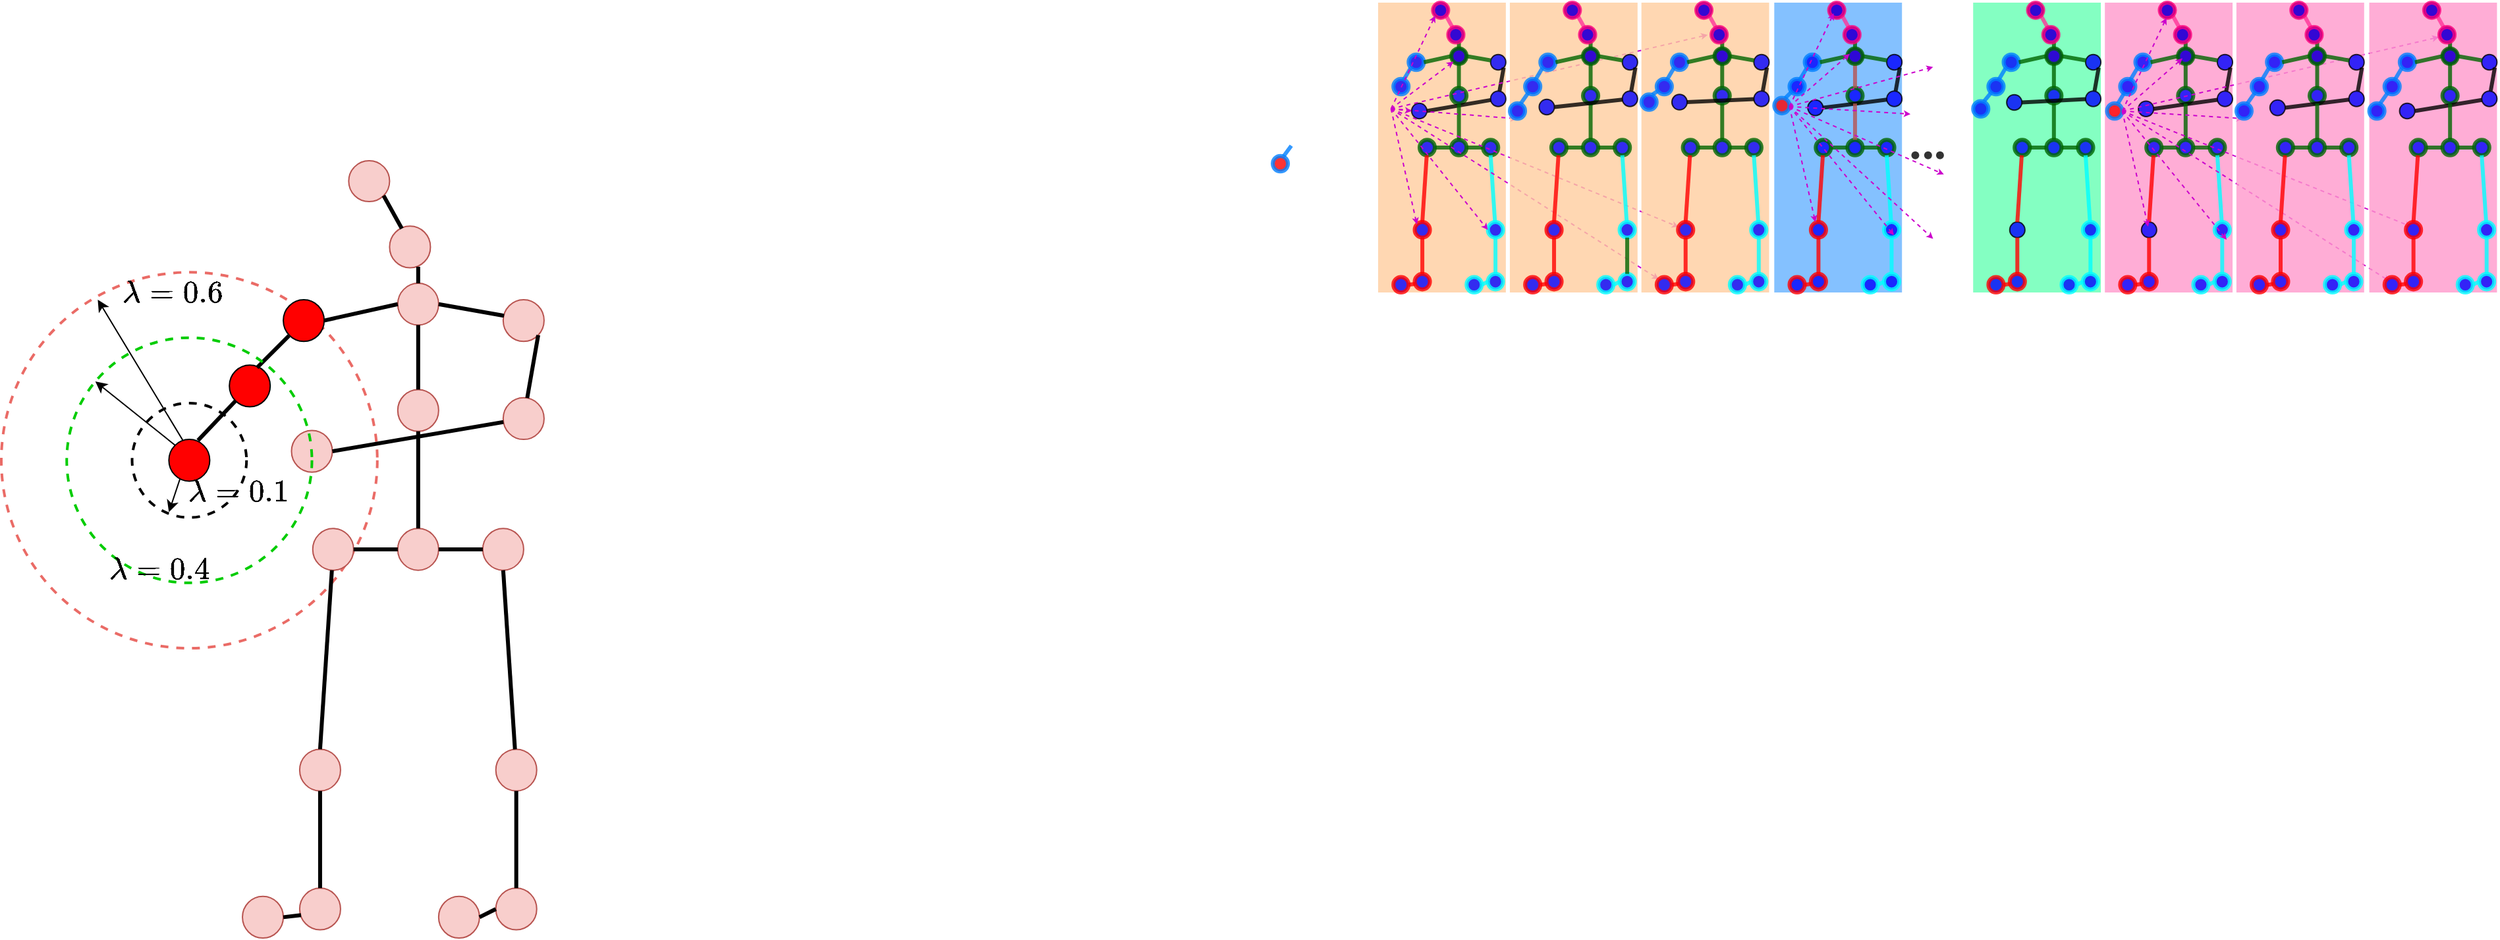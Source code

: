 <mxfile version="20.8.10" type="github">
  <diagram id="NYKB6-BuOTAKlO2avmCD" name="第 1 页">
    <mxGraphModel dx="1247" dy="615" grid="1" gridSize="10" guides="1" tooltips="1" connect="1" arrows="1" fold="1" page="1" pageScale="1" pageWidth="827" pageHeight="1169" math="1" shadow="0">
      <root>
        <mxCell id="0" />
        <mxCell id="1" parent="0" />
        <mxCell id="lqt_wrjYP7egOb8-gDeY-1" value="" style="group" vertex="1" connectable="0" parent="1">
          <mxGeometry x="1050" y="50" width="849.21" height="220" as="geometry" />
        </mxCell>
        <mxCell id="sT3eWaTCgVUYger8NRqr-40" value="" style="group;labelBackgroundColor=#FFFFFF;fillColor=none;" parent="lqt_wrjYP7egOb8-gDeY-1" vertex="1" connectable="0">
          <mxGeometry x="80" y="-40" width="849.21" height="220" as="geometry" />
        </mxCell>
        <mxCell id="sT3eWaTCgVUYger8NRqr-41" value="" style="group;fillColor=#FFCE9F;opacity=80;" parent="sT3eWaTCgVUYger8NRqr-40" vertex="1" connectable="0">
          <mxGeometry width="96.929" height="220" as="geometry" />
        </mxCell>
        <mxCell id="sT3eWaTCgVUYger8NRqr-42" value="" style="ellipse;whiteSpace=wrap;html=1;fillColor=#FF0000;opacity=80;" parent="sT3eWaTCgVUYger8NRqr-41" vertex="1">
          <mxGeometry x="41.64" width="11.567" height="11.567" as="geometry" />
        </mxCell>
        <mxCell id="sT3eWaTCgVUYger8NRqr-43" value="" style="ellipse;whiteSpace=wrap;html=1;fillColor=#FF0000;opacity=80;" parent="sT3eWaTCgVUYger8NRqr-41" vertex="1">
          <mxGeometry x="53.207" y="18.507" width="11.567" height="11.798" as="geometry" />
        </mxCell>
        <mxCell id="sT3eWaTCgVUYger8NRqr-44" value="" style="endArrow=none;html=1;rounded=0;exitX=0.3;exitY=0.059;exitDx=0;exitDy=0;entryX=1;entryY=1;entryDx=0;entryDy=0;exitPerimeter=0;strokeWidth=3;strokeColor=#FF3399;opacity=80;" parent="sT3eWaTCgVUYger8NRqr-41" source="sT3eWaTCgVUYger8NRqr-43" target="sT3eWaTCgVUYger8NRqr-42" edge="1">
          <mxGeometry width="50" height="50" relative="1" as="geometry">
            <mxPoint x="85.593" y="57.834" as="sourcePoint" />
            <mxPoint x="97.16" y="46.267" as="targetPoint" />
          </mxGeometry>
        </mxCell>
        <mxCell id="sT3eWaTCgVUYger8NRqr-45" value="" style="ellipse;whiteSpace=wrap;html=1;fillColor=#FF0000;opacity=80;" parent="sT3eWaTCgVUYger8NRqr-41" vertex="1">
          <mxGeometry x="55.52" y="34.7" width="11.567" height="11.798" as="geometry" />
        </mxCell>
        <mxCell id="sT3eWaTCgVUYger8NRqr-46" value="" style="ellipse;whiteSpace=wrap;html=1;fillColor=#0000FF;opacity=80;" parent="sT3eWaTCgVUYger8NRqr-41" vertex="1">
          <mxGeometry x="85.362" y="39.327" width="11.567" height="11.798" as="geometry" />
        </mxCell>
        <mxCell id="sT3eWaTCgVUYger8NRqr-47" value="" style="ellipse;whiteSpace=wrap;html=1;fillColor=#0000FF;opacity=80;strokeColor=#007FFF;strokeWidth=3;" parent="sT3eWaTCgVUYger8NRqr-41" vertex="1">
          <mxGeometry x="23.133" y="39.327" width="11.567" height="11.798" as="geometry" />
        </mxCell>
        <mxCell id="sT3eWaTCgVUYger8NRqr-48" value="" style="endArrow=none;html=1;rounded=0;entryX=0.7;entryY=0.974;entryDx=0;entryDy=0;strokeWidth=3;entryPerimeter=0;exitX=0.5;exitY=0;exitDx=0;exitDy=0;fontSize=11;fillColor=#0000FF;strokeColor=#006600;opacity=80;" parent="sT3eWaTCgVUYger8NRqr-41" source="sT3eWaTCgVUYger8NRqr-45" target="sT3eWaTCgVUYger8NRqr-43" edge="1">
          <mxGeometry width="50" height="50" relative="1" as="geometry">
            <mxPoint x="86.056" y="20.82" as="sourcePoint" />
            <mxPoint x="80.966" y="11.566" as="targetPoint" />
          </mxGeometry>
        </mxCell>
        <mxCell id="sT3eWaTCgVUYger8NRqr-49" value="" style="edgeStyle=none;orthogonalLoop=1;jettySize=auto;html=1;rounded=0;labelBackgroundColor=default;strokeColor=#006600;strokeWidth=3;fontFamily=Helvetica;fontSize=11;fontColor=default;endArrow=none;shape=connector;exitX=1;exitY=0.5;exitDx=0;exitDy=0;entryX=0;entryY=0.5;entryDx=0;entryDy=0;opacity=80;" parent="sT3eWaTCgVUYger8NRqr-41" source="sT3eWaTCgVUYger8NRqr-47" target="sT3eWaTCgVUYger8NRqr-45" edge="1">
          <mxGeometry width="100" relative="1" as="geometry">
            <mxPoint x="39.327" y="47.442" as="sourcePoint" />
            <mxPoint x="57.139" y="44.648" as="targetPoint" />
            <Array as="points" />
          </mxGeometry>
        </mxCell>
        <mxCell id="sT3eWaTCgVUYger8NRqr-50" value="" style="edgeStyle=none;orthogonalLoop=1;jettySize=auto;html=1;rounded=0;labelBackgroundColor=default;strokeColor=#006600;strokeWidth=3;fontFamily=Helvetica;fontSize=11;fontColor=default;endArrow=none;shape=connector;exitX=1;exitY=0.5;exitDx=0;exitDy=0;entryX=0.02;entryY=0.386;entryDx=0;entryDy=0;entryPerimeter=0;opacity=80;" parent="sT3eWaTCgVUYger8NRqr-41" source="sT3eWaTCgVUYger8NRqr-45" target="sT3eWaTCgVUYger8NRqr-46" edge="1">
          <mxGeometry width="100" relative="1" as="geometry">
            <mxPoint x="74.027" y="69.401" as="sourcePoint" />
            <mxPoint x="97.16" y="69.401" as="targetPoint" />
            <Array as="points" />
          </mxGeometry>
        </mxCell>
        <mxCell id="sT3eWaTCgVUYger8NRqr-51" value="" style="ellipse;whiteSpace=wrap;html=1;fillColor=#0000FF;opacity=80;strokeColor=#006600;strokeWidth=3;labelBackgroundColor=default;endArrow=none;fontSize=11;rounded=0;" parent="sT3eWaTCgVUYger8NRqr-41" vertex="1">
          <mxGeometry x="55.52" y="64.774" width="11.567" height="11.798" as="geometry" />
        </mxCell>
        <mxCell id="sT3eWaTCgVUYger8NRqr-52" value="" style="edgeStyle=none;orthogonalLoop=1;jettySize=auto;html=1;rounded=0;labelBackgroundColor=default;strokeColor=#006600;strokeWidth=3;fontFamily=Helvetica;fontSize=11;fontColor=default;endArrow=none;shape=connector;exitX=0.5;exitY=0;exitDx=0;exitDy=0;entryX=0.5;entryY=1;entryDx=0;entryDy=0;opacity=80;" parent="sT3eWaTCgVUYger8NRqr-41" source="sT3eWaTCgVUYger8NRqr-51" target="sT3eWaTCgVUYger8NRqr-45" edge="1">
          <mxGeometry width="100" relative="1" as="geometry">
            <mxPoint x="74.027" y="87.907" as="sourcePoint" />
            <mxPoint x="97.16" y="87.907" as="targetPoint" />
            <Array as="points" />
          </mxGeometry>
        </mxCell>
        <mxCell id="sT3eWaTCgVUYger8NRqr-53" value="" style="ellipse;whiteSpace=wrap;html=1;fillColor=#0000FF;opacity=80;" parent="sT3eWaTCgVUYger8NRqr-41" vertex="1">
          <mxGeometry x="85.362" y="67.087" width="11.567" height="11.798" as="geometry" />
        </mxCell>
        <mxCell id="sT3eWaTCgVUYger8NRqr-54" value="" style="edgeStyle=none;orthogonalLoop=1;jettySize=auto;html=1;rounded=0;labelBackgroundColor=default;strokeColor=default;strokeWidth=3;fontFamily=Helvetica;fontSize=12;fontColor=default;endArrow=none;shape=connector;exitX=1;exitY=1;exitDx=0;exitDy=0;opacity=80;fillColor=#0000FF;" parent="sT3eWaTCgVUYger8NRqr-41" source="sT3eWaTCgVUYger8NRqr-46" target="sT3eWaTCgVUYger8NRqr-53" edge="1">
          <mxGeometry width="100" relative="1" as="geometry">
            <mxPoint x="115.667" y="76.341" as="sourcePoint" />
            <mxPoint x="138.8" y="76.341" as="targetPoint" />
            <Array as="points" />
          </mxGeometry>
        </mxCell>
        <mxCell id="sT3eWaTCgVUYger8NRqr-55" value="" style="ellipse;whiteSpace=wrap;html=1;fillColor=#0000FF;opacity=80;" parent="sT3eWaTCgVUYger8NRqr-41" vertex="1">
          <mxGeometry x="25.447" y="76.341" width="11.567" height="11.798" as="geometry" />
        </mxCell>
        <mxCell id="sT3eWaTCgVUYger8NRqr-56" value="" style="edgeStyle=none;orthogonalLoop=1;jettySize=auto;html=1;rounded=0;labelBackgroundColor=default;strokeColor=default;strokeWidth=3;fontFamily=Helvetica;fontSize=12;fontColor=default;endArrow=none;shape=connector;exitX=1;exitY=0.5;exitDx=0;exitDy=0;opacity=80;fillColor=#0000FF;" parent="sT3eWaTCgVUYger8NRqr-41" source="sT3eWaTCgVUYger8NRqr-55" target="sT3eWaTCgVUYger8NRqr-53" edge="1">
          <mxGeometry width="100" relative="1" as="geometry">
            <mxPoint x="111.04" y="106.414" as="sourcePoint" />
            <mxPoint x="134.173" y="106.414" as="targetPoint" />
            <Array as="points" />
          </mxGeometry>
        </mxCell>
        <mxCell id="sT3eWaTCgVUYger8NRqr-57" value="" style="ellipse;whiteSpace=wrap;html=1;fillColor=#0000FF;opacity=80;strokeColor=#007FFF;strokeWidth=3;" parent="sT3eWaTCgVUYger8NRqr-41" vertex="1">
          <mxGeometry x="11.567" y="57.834" width="11.567" height="11.798" as="geometry" />
        </mxCell>
        <mxCell id="sT3eWaTCgVUYger8NRqr-58" value="" style="edgeStyle=none;orthogonalLoop=1;jettySize=auto;html=1;rounded=0;labelBackgroundColor=default;strokeColor=#007FFF;strokeWidth=3;fontFamily=Helvetica;fontSize=12;fontColor=default;endArrow=none;shape=connector;exitX=0.677;exitY=0.061;exitDx=0;exitDy=0;exitPerimeter=0;opacity=80;fillColor=#0000FF;" parent="sT3eWaTCgVUYger8NRqr-41" source="sT3eWaTCgVUYger8NRqr-57" edge="1">
          <mxGeometry width="100" relative="1" as="geometry">
            <mxPoint x="25.447" y="57.834" as="sourcePoint" />
            <mxPoint x="24.753" y="49.506" as="targetPoint" />
            <Array as="points" />
          </mxGeometry>
        </mxCell>
        <mxCell id="sT3eWaTCgVUYger8NRqr-59" value="" style="ellipse;whiteSpace=wrap;html=1;fillColor=#0000FF;opacity=80;strokeColor=#006600;strokeWidth=3;labelBackgroundColor=default;endArrow=none;fontSize=11;rounded=0;" parent="sT3eWaTCgVUYger8NRqr-41" vertex="1">
          <mxGeometry x="55.52" y="104.101" width="11.567" height="11.798" as="geometry" />
        </mxCell>
        <mxCell id="sT3eWaTCgVUYger8NRqr-60" value="" style="edgeStyle=none;orthogonalLoop=1;jettySize=auto;html=1;rounded=0;labelBackgroundColor=default;strokeColor=#006600;strokeWidth=3;fontFamily=Helvetica;fontSize=11;fontColor=default;endArrow=none;shape=connector;exitX=0.5;exitY=0;exitDx=0;exitDy=0;entryX=0.5;entryY=1;entryDx=0;entryDy=0;opacity=80;" parent="sT3eWaTCgVUYger8NRqr-41" source="sT3eWaTCgVUYger8NRqr-59" target="sT3eWaTCgVUYger8NRqr-51" edge="1">
          <mxGeometry width="100" relative="1" as="geometry">
            <mxPoint x="80.967" y="115.668" as="sourcePoint" />
            <mxPoint x="104.1" y="115.668" as="targetPoint" />
            <Array as="points" />
          </mxGeometry>
        </mxCell>
        <mxCell id="sT3eWaTCgVUYger8NRqr-61" value="" style="ellipse;whiteSpace=wrap;html=1;fillColor=#0000FF;opacity=80;strokeColor=#006600;strokeWidth=3;labelBackgroundColor=default;endArrow=none;fontSize=11;rounded=0;" parent="sT3eWaTCgVUYger8NRqr-41" vertex="1">
          <mxGeometry x="79.579" y="104.101" width="11.567" height="11.798" as="geometry" />
        </mxCell>
        <mxCell id="sT3eWaTCgVUYger8NRqr-62" value="" style="ellipse;whiteSpace=wrap;html=1;fillColor=#0000FF;opacity=80;strokeColor=#006600;strokeWidth=3;labelBackgroundColor=default;endArrow=none;fontSize=11;rounded=0;" parent="sT3eWaTCgVUYger8NRqr-41" vertex="1">
          <mxGeometry x="31.461" y="104.101" width="11.567" height="11.798" as="geometry" />
        </mxCell>
        <mxCell id="sT3eWaTCgVUYger8NRqr-63" value="" style="edgeStyle=none;orthogonalLoop=1;jettySize=auto;html=1;rounded=0;labelBackgroundColor=default;strokeColor=#006600;strokeWidth=3;fontFamily=Helvetica;fontSize=11;fontColor=default;endArrow=none;shape=connector;entryX=0;entryY=0.5;entryDx=0;entryDy=0;exitX=1;exitY=0.5;exitDx=0;exitDy=0;opacity=80;" parent="sT3eWaTCgVUYger8NRqr-41" source="sT3eWaTCgVUYger8NRqr-62" target="sT3eWaTCgVUYger8NRqr-59" edge="1">
          <mxGeometry width="100" relative="1" as="geometry">
            <mxPoint x="46.267" y="109.901" as="sourcePoint" />
            <mxPoint x="69.4" y="109.901" as="targetPoint" />
            <Array as="points" />
          </mxGeometry>
        </mxCell>
        <mxCell id="sT3eWaTCgVUYger8NRqr-64" value="" style="edgeStyle=none;orthogonalLoop=1;jettySize=auto;html=1;rounded=0;labelBackgroundColor=default;strokeColor=#006600;strokeWidth=3;fontFamily=Helvetica;fontSize=11;fontColor=default;endArrow=none;shape=connector;exitX=1;exitY=0.5;exitDx=0;exitDy=0;entryX=0;entryY=0.5;entryDx=0;entryDy=0;opacity=80;" parent="sT3eWaTCgVUYger8NRqr-41" source="sT3eWaTCgVUYger8NRqr-59" target="sT3eWaTCgVUYger8NRqr-61" edge="1">
          <mxGeometry width="100" relative="1" as="geometry">
            <mxPoint x="57.833" y="141.115" as="sourcePoint" />
            <mxPoint x="80.967" y="141.115" as="targetPoint" />
            <Array as="points" />
          </mxGeometry>
        </mxCell>
        <mxCell id="sT3eWaTCgVUYger8NRqr-65" value="" style="ellipse;whiteSpace=wrap;html=1;fillColor=#0000FF;opacity=80;strokeColor=#FF0000;strokeWidth=3;" parent="sT3eWaTCgVUYger8NRqr-41" vertex="1">
          <mxGeometry x="27.76" y="166.562" width="11.567" height="11.798" as="geometry" />
        </mxCell>
        <mxCell id="sT3eWaTCgVUYger8NRqr-66" value="" style="ellipse;whiteSpace=wrap;html=1;fillColor=#0000FF;opacity=80;strokeColor=#00FFFF;strokeWidth=3;" parent="sT3eWaTCgVUYger8NRqr-41" vertex="1">
          <mxGeometry x="83.28" y="166.562" width="11.567" height="11.798" as="geometry" />
        </mxCell>
        <mxCell id="sT3eWaTCgVUYger8NRqr-67" value="" style="edgeStyle=none;orthogonalLoop=1;jettySize=auto;html=1;rounded=0;labelBackgroundColor=default;strokeColor=#FF0000;strokeWidth=3;fontFamily=Helvetica;fontSize=12;fontColor=default;endArrow=none;shape=connector;exitX=0.5;exitY=0;exitDx=0;exitDy=0;opacity=80;fillColor=#0000FF;" parent="sT3eWaTCgVUYger8NRqr-41" source="sT3eWaTCgVUYger8NRqr-65" target="sT3eWaTCgVUYger8NRqr-62" edge="1">
          <mxGeometry width="100" relative="1" as="geometry">
            <mxPoint x="53.207" y="150.368" as="sourcePoint" />
            <mxPoint x="76.34" y="150.368" as="targetPoint" />
            <Array as="points" />
          </mxGeometry>
        </mxCell>
        <mxCell id="sT3eWaTCgVUYger8NRqr-68" value="" style="edgeStyle=none;orthogonalLoop=1;jettySize=auto;html=1;rounded=0;labelBackgroundColor=default;strokeColor=#00FFFF;strokeWidth=3;fontFamily=Helvetica;fontSize=12;fontColor=default;endArrow=none;shape=connector;exitX=0.5;exitY=1;exitDx=0;exitDy=0;opacity=80;fillColor=#0000FF;" parent="sT3eWaTCgVUYger8NRqr-41" source="sT3eWaTCgVUYger8NRqr-61" target="sT3eWaTCgVUYger8NRqr-66" edge="1">
          <mxGeometry width="100" relative="1" as="geometry">
            <mxPoint x="76.34" y="154.995" as="sourcePoint" />
            <mxPoint x="99.473" y="154.995" as="targetPoint" />
            <Array as="points" />
          </mxGeometry>
        </mxCell>
        <mxCell id="sT3eWaTCgVUYger8NRqr-69" value="" style="ellipse;whiteSpace=wrap;html=1;fillColor=#0000FF;opacity=80;strokeColor=#FF0000;strokeWidth=3;" parent="sT3eWaTCgVUYger8NRqr-41" vertex="1">
          <mxGeometry x="27.76" y="205.889" width="11.567" height="11.798" as="geometry" />
        </mxCell>
        <mxCell id="sT3eWaTCgVUYger8NRqr-70" value="" style="ellipse;whiteSpace=wrap;html=1;fillColor=#0000FF;opacity=80;strokeColor=#00FFFF;strokeWidth=3;" parent="sT3eWaTCgVUYger8NRqr-41" vertex="1">
          <mxGeometry x="83.28" y="205.889" width="11.567" height="11.798" as="geometry" />
        </mxCell>
        <mxCell id="sT3eWaTCgVUYger8NRqr-71" value="" style="edgeStyle=none;orthogonalLoop=1;jettySize=auto;html=1;rounded=0;labelBackgroundColor=default;strokeColor=#FF0000;strokeWidth=3;fontFamily=Helvetica;fontSize=12;fontColor=default;endArrow=none;shape=connector;exitX=0.5;exitY=0;exitDx=0;exitDy=0;entryX=0.5;entryY=1;entryDx=0;entryDy=0;opacity=80;fillColor=#0000FF;" parent="sT3eWaTCgVUYger8NRqr-41" source="sT3eWaTCgVUYger8NRqr-69" target="sT3eWaTCgVUYger8NRqr-65" edge="1">
          <mxGeometry width="100" relative="1" as="geometry">
            <mxPoint x="41.64" y="215.142" as="sourcePoint" />
            <mxPoint x="64.773" y="215.142" as="targetPoint" />
            <Array as="points" />
          </mxGeometry>
        </mxCell>
        <mxCell id="sT3eWaTCgVUYger8NRqr-72" value="" style="edgeStyle=none;orthogonalLoop=1;jettySize=auto;html=1;rounded=0;labelBackgroundColor=default;strokeColor=#00FFFF;strokeWidth=3;fontFamily=Helvetica;fontSize=12;fontColor=default;endArrow=none;shape=connector;exitX=0.5;exitY=0;exitDx=0;exitDy=0;entryX=0.5;entryY=1;entryDx=0;entryDy=0;opacity=80;fillColor=#0000FF;" parent="sT3eWaTCgVUYger8NRqr-41" source="sT3eWaTCgVUYger8NRqr-70" target="sT3eWaTCgVUYger8NRqr-66" edge="1">
          <mxGeometry width="100" relative="1" as="geometry">
            <mxPoint x="74.027" y="212.829" as="sourcePoint" />
            <mxPoint x="97.16" y="212.829" as="targetPoint" />
            <Array as="points" />
          </mxGeometry>
        </mxCell>
        <mxCell id="sT3eWaTCgVUYger8NRqr-73" value="" style="ellipse;whiteSpace=wrap;html=1;fillColor=#0000FF;opacity=80;strokeColor=#FF0000;strokeWidth=3;" parent="sT3eWaTCgVUYger8NRqr-41" vertex="1">
          <mxGeometry x="11.567" y="208.202" width="11.567" height="11.798" as="geometry" />
        </mxCell>
        <mxCell id="sT3eWaTCgVUYger8NRqr-74" value="" style="ellipse;whiteSpace=wrap;html=1;fillColor=#0000FF;opacity=80;strokeColor=#00FFFF;strokeWidth=3;" parent="sT3eWaTCgVUYger8NRqr-41" vertex="1">
          <mxGeometry x="67.087" y="208.202" width="11.567" height="11.798" as="geometry" />
        </mxCell>
        <mxCell id="sT3eWaTCgVUYger8NRqr-75" value="" style="edgeStyle=none;orthogonalLoop=1;jettySize=auto;html=1;rounded=0;labelBackgroundColor=default;strokeColor=#FF0000;strokeWidth=3;fontFamily=Helvetica;fontSize=12;fontColor=default;endArrow=none;shape=connector;exitX=1;exitY=0.5;exitDx=0;exitDy=0;entryX=0.033;entryY=0.647;entryDx=0;entryDy=0;entryPerimeter=0;opacity=80;fillColor=#0000FF;" parent="sT3eWaTCgVUYger8NRqr-41" source="sT3eWaTCgVUYger8NRqr-73" target="sT3eWaTCgVUYger8NRqr-69" edge="1">
          <mxGeometry width="100" relative="1" as="geometry">
            <mxPoint x="20.82" y="245.216" as="sourcePoint" />
            <mxPoint x="43.953" y="245.216" as="targetPoint" />
            <Array as="points" />
          </mxGeometry>
        </mxCell>
        <mxCell id="sT3eWaTCgVUYger8NRqr-76" value="" style="edgeStyle=none;orthogonalLoop=1;jettySize=auto;html=1;rounded=0;labelBackgroundColor=default;strokeColor=#00FFFF;strokeWidth=3;fontFamily=Helvetica;fontSize=12;fontColor=default;endArrow=none;shape=connector;exitX=1;exitY=0.5;exitDx=0;exitDy=0;entryX=0;entryY=0.5;entryDx=0;entryDy=0;opacity=80;fillColor=#0000FF;" parent="sT3eWaTCgVUYger8NRqr-41" source="sT3eWaTCgVUYger8NRqr-74" target="sT3eWaTCgVUYger8NRqr-70" edge="1">
          <mxGeometry width="100" relative="1" as="geometry">
            <mxPoint x="62.46" y="249.842" as="sourcePoint" />
            <mxPoint x="85.593" y="249.842" as="targetPoint" />
            <Array as="points" />
          </mxGeometry>
        </mxCell>
        <mxCell id="sT3eWaTCgVUYger8NRqr-77" value="" style="ellipse;whiteSpace=wrap;html=1;fillColor=#0000FF;opacity=80;strokeColor=#FF0080;strokeWidth=3;" parent="sT3eWaTCgVUYger8NRqr-41" vertex="1">
          <mxGeometry x="41.64" width="11.567" height="11.567" as="geometry" />
        </mxCell>
        <mxCell id="sT3eWaTCgVUYger8NRqr-78" value="" style="ellipse;whiteSpace=wrap;html=1;fillColor=#0000FF;opacity=80;strokeColor=#FF0080;strokeWidth=3;" parent="sT3eWaTCgVUYger8NRqr-41" vertex="1">
          <mxGeometry x="53.207" y="18.507" width="11.567" height="11.798" as="geometry" />
        </mxCell>
        <mxCell id="sT3eWaTCgVUYger8NRqr-79" value="" style="ellipse;whiteSpace=wrap;html=1;fillColor=#0000FF;opacity=80;strokeColor=#006600;strokeWidth=3;labelBackgroundColor=default;endArrow=none;fontSize=11;rounded=0;" parent="sT3eWaTCgVUYger8NRqr-41" vertex="1">
          <mxGeometry x="55.52" y="34.7" width="11.567" height="11.798" as="geometry" />
        </mxCell>
        <mxCell id="sT3eWaTCgVUYger8NRqr-80" value="" style="endArrow=classic;html=1;rounded=0;labelBackgroundColor=default;strokeColor=#CC00CC;strokeWidth=1;fontFamily=Helvetica;fontSize=18;fontColor=default;shape=connector;endSize=2;jumpSize=3;dashed=1;exitX=1;exitY=0.5;exitDx=0;exitDy=0;entryX=0;entryY=1;entryDx=0;entryDy=0;" parent="sT3eWaTCgVUYger8NRqr-41" target="sT3eWaTCgVUYger8NRqr-77" edge="1">
          <mxGeometry width="50" height="50" relative="1" as="geometry">
            <mxPoint x="9.799" y="80.586" as="sourcePoint" />
            <mxPoint x="27.763" y="166.558" as="targetPoint" />
          </mxGeometry>
        </mxCell>
        <mxCell id="sT3eWaTCgVUYger8NRqr-81" value="" style="endArrow=classic;html=1;rounded=0;labelBackgroundColor=default;strokeColor=#CC00CC;strokeWidth=1;fontFamily=Helvetica;fontSize=18;fontColor=default;shape=connector;endSize=2;jumpSize=3;dashed=1;exitX=1;exitY=0.5;exitDx=0;exitDy=0;entryX=0;entryY=1;entryDx=0;entryDy=0;" parent="sT3eWaTCgVUYger8NRqr-41" target="sT3eWaTCgVUYger8NRqr-79" edge="1">
          <mxGeometry width="50" height="50" relative="1" as="geometry">
            <mxPoint x="9.799" y="80.586" as="sourcePoint" />
            <mxPoint x="27.763" y="166.558" as="targetPoint" />
          </mxGeometry>
        </mxCell>
        <mxCell id="sT3eWaTCgVUYger8NRqr-82" value="" style="endArrow=classic;html=1;rounded=0;labelBackgroundColor=default;strokeColor=#CC00CC;strokeWidth=1;fontFamily=Helvetica;fontSize=18;fontColor=default;shape=connector;endSize=2;jumpSize=3;dashed=1;exitX=1;exitY=0.5;exitDx=0;exitDy=0;entryX=0;entryY=0.5;entryDx=0;entryDy=0;" parent="sT3eWaTCgVUYger8NRqr-41" target="sT3eWaTCgVUYger8NRqr-55" edge="1">
          <mxGeometry width="50" height="50" relative="1" as="geometry">
            <mxPoint x="9.799" y="80.586" as="sourcePoint" />
            <mxPoint x="27.763" y="166.558" as="targetPoint" />
          </mxGeometry>
        </mxCell>
        <mxCell id="sT3eWaTCgVUYger8NRqr-83" value="" style="endArrow=classic;html=1;rounded=0;labelBackgroundColor=default;strokeColor=#CC00CC;strokeWidth=1;fontFamily=Helvetica;fontSize=18;fontColor=default;shape=connector;endSize=2;jumpSize=3;dashed=1;exitX=1;exitY=0.5;exitDx=0;exitDy=0;entryX=0;entryY=0;entryDx=0;entryDy=0;" parent="sT3eWaTCgVUYger8NRqr-41" target="sT3eWaTCgVUYger8NRqr-65" edge="1">
          <mxGeometry width="50" height="50" relative="1" as="geometry">
            <mxPoint x="9.799" y="80.586" as="sourcePoint" />
            <mxPoint x="27.763" y="166.558" as="targetPoint" />
          </mxGeometry>
        </mxCell>
        <mxCell id="sT3eWaTCgVUYger8NRqr-84" value="" style="endArrow=classic;html=1;rounded=0;labelBackgroundColor=default;strokeColor=#CC00CC;strokeWidth=1;fontFamily=Helvetica;fontSize=18;fontColor=default;shape=connector;endSize=2;jumpSize=3;dashed=1;exitX=1;exitY=0.5;exitDx=0;exitDy=0;entryX=0;entryY=0.5;entryDx=0;entryDy=0;" parent="sT3eWaTCgVUYger8NRqr-41" target="sT3eWaTCgVUYger8NRqr-66" edge="1">
          <mxGeometry width="50" height="50" relative="1" as="geometry">
            <mxPoint x="9.799" y="80.586" as="sourcePoint" />
            <mxPoint x="27.763" y="166.558" as="targetPoint" />
          </mxGeometry>
        </mxCell>
        <mxCell id="sT3eWaTCgVUYger8NRqr-85" value="" style="endArrow=classic;html=1;rounded=0;labelBackgroundColor=default;strokeColor=#CC00CC;strokeWidth=1;fontFamily=Helvetica;fontSize=18;fontColor=default;shape=connector;endSize=2;jumpSize=3;dashed=1;exitX=1;exitY=0.5;exitDx=0;exitDy=0;entryX=0.5;entryY=1;entryDx=0;entryDy=0;" parent="sT3eWaTCgVUYger8NRqr-41" target="sT3eWaTCgVUYger8NRqr-104" edge="1">
          <mxGeometry width="50" height="50" relative="1" as="geometry">
            <mxPoint x="9.799" y="80.586" as="sourcePoint" />
            <mxPoint x="27.763" y="166.558" as="targetPoint" />
          </mxGeometry>
        </mxCell>
        <mxCell id="sT3eWaTCgVUYger8NRqr-86" value="" style="endArrow=classic;html=1;rounded=0;labelBackgroundColor=default;strokeColor=#CC00CC;strokeWidth=1;fontFamily=Helvetica;fontSize=18;fontColor=default;shape=connector;endSize=2;jumpSize=3;dashed=1;exitX=1;exitY=0.5;exitDx=0;exitDy=0;" parent="sT3eWaTCgVUYger8NRqr-41" target="sT3eWaTCgVUYger8NRqr-154" edge="1">
          <mxGeometry width="50" height="50" relative="1" as="geometry">
            <mxPoint x="9.799" y="80.586" as="sourcePoint" />
            <mxPoint x="27.763" y="166.558" as="targetPoint" />
          </mxGeometry>
        </mxCell>
        <mxCell id="sT3eWaTCgVUYger8NRqr-87" value="" style="endArrow=classic;html=1;rounded=0;labelBackgroundColor=default;strokeColor=#CC00CC;strokeWidth=1;fontFamily=Helvetica;fontSize=18;fontColor=default;shape=connector;endSize=2;jumpSize=3;dashed=1;exitX=1;exitY=0.5;exitDx=0;exitDy=0;entryX=0;entryY=0;entryDx=0;entryDy=0;" parent="sT3eWaTCgVUYger8NRqr-41" target="sT3eWaTCgVUYger8NRqr-162" edge="1">
          <mxGeometry width="50" height="50" relative="1" as="geometry">
            <mxPoint x="9.799" y="80.586" as="sourcePoint" />
            <mxPoint x="27.763" y="166.558" as="targetPoint" />
          </mxGeometry>
        </mxCell>
        <mxCell id="sT3eWaTCgVUYger8NRqr-88" value="" style="endArrow=classic;html=1;rounded=0;labelBackgroundColor=default;strokeColor=#CC00CC;strokeWidth=1;fontFamily=Helvetica;fontSize=18;fontColor=default;shape=connector;endSize=2;jumpSize=3;dashed=1;exitX=1;exitY=0.5;exitDx=0;exitDy=0;" parent="sT3eWaTCgVUYger8NRqr-41" edge="1">
          <mxGeometry width="50" height="50" relative="1" as="geometry">
            <mxPoint x="9.799" y="80.586" as="sourcePoint" />
            <mxPoint x="250.149" y="24.444" as="targetPoint" />
          </mxGeometry>
        </mxCell>
        <mxCell id="sT3eWaTCgVUYger8NRqr-89" value="" style="group;fillColor=#FFCE9F;opacity=80;" parent="sT3eWaTCgVUYger8NRqr-40" vertex="1" connectable="0">
          <mxGeometry x="99.984" width="96.929" height="220" as="geometry" />
        </mxCell>
        <mxCell id="sT3eWaTCgVUYger8NRqr-90" value="" style="ellipse;whiteSpace=wrap;html=1;fillColor=#FF0000;opacity=80;" parent="sT3eWaTCgVUYger8NRqr-89" vertex="1">
          <mxGeometry x="41.64" width="11.567" height="11.567" as="geometry" />
        </mxCell>
        <mxCell id="sT3eWaTCgVUYger8NRqr-91" value="" style="ellipse;whiteSpace=wrap;html=1;fillColor=#FF0000;opacity=80;" parent="sT3eWaTCgVUYger8NRqr-89" vertex="1">
          <mxGeometry x="53.207" y="18.507" width="11.567" height="11.798" as="geometry" />
        </mxCell>
        <mxCell id="sT3eWaTCgVUYger8NRqr-92" value="" style="endArrow=none;html=1;rounded=0;exitX=0.3;exitY=0.059;exitDx=0;exitDy=0;entryX=1;entryY=1;entryDx=0;entryDy=0;exitPerimeter=0;strokeWidth=3;strokeColor=#FF3399;opacity=80;" parent="sT3eWaTCgVUYger8NRqr-89" source="sT3eWaTCgVUYger8NRqr-91" target="sT3eWaTCgVUYger8NRqr-90" edge="1">
          <mxGeometry width="50" height="50" relative="1" as="geometry">
            <mxPoint x="85.593" y="57.834" as="sourcePoint" />
            <mxPoint x="97.16" y="46.267" as="targetPoint" />
          </mxGeometry>
        </mxCell>
        <mxCell id="sT3eWaTCgVUYger8NRqr-93" value="" style="ellipse;whiteSpace=wrap;html=1;fillColor=#FF0000;opacity=80;" parent="sT3eWaTCgVUYger8NRqr-89" vertex="1">
          <mxGeometry x="55.52" y="34.7" width="11.567" height="11.798" as="geometry" />
        </mxCell>
        <mxCell id="sT3eWaTCgVUYger8NRqr-94" value="" style="ellipse;whiteSpace=wrap;html=1;fillColor=#0000FF;opacity=80;" parent="sT3eWaTCgVUYger8NRqr-89" vertex="1">
          <mxGeometry x="85.362" y="39.327" width="11.567" height="11.798" as="geometry" />
        </mxCell>
        <mxCell id="sT3eWaTCgVUYger8NRqr-95" value="" style="ellipse;whiteSpace=wrap;html=1;fillColor=#0000FF;opacity=80;strokeColor=#007FFF;strokeWidth=3;" parent="sT3eWaTCgVUYger8NRqr-89" vertex="1">
          <mxGeometry x="23.133" y="39.327" width="11.567" height="11.798" as="geometry" />
        </mxCell>
        <mxCell id="sT3eWaTCgVUYger8NRqr-96" value="" style="endArrow=none;html=1;rounded=0;entryX=0.7;entryY=0.974;entryDx=0;entryDy=0;strokeWidth=3;entryPerimeter=0;exitX=0.5;exitY=0;exitDx=0;exitDy=0;fontSize=11;fillColor=#0000FF;strokeColor=#006600;opacity=80;" parent="sT3eWaTCgVUYger8NRqr-89" source="sT3eWaTCgVUYger8NRqr-93" target="sT3eWaTCgVUYger8NRqr-91" edge="1">
          <mxGeometry width="50" height="50" relative="1" as="geometry">
            <mxPoint x="86.056" y="20.82" as="sourcePoint" />
            <mxPoint x="80.966" y="11.566" as="targetPoint" />
          </mxGeometry>
        </mxCell>
        <mxCell id="sT3eWaTCgVUYger8NRqr-97" value="" style="edgeStyle=none;orthogonalLoop=1;jettySize=auto;html=1;rounded=0;labelBackgroundColor=default;strokeColor=#006600;strokeWidth=3;fontFamily=Helvetica;fontSize=11;fontColor=default;endArrow=none;shape=connector;exitX=1;exitY=0.5;exitDx=0;exitDy=0;entryX=0;entryY=0.5;entryDx=0;entryDy=0;opacity=80;" parent="sT3eWaTCgVUYger8NRqr-89" source="sT3eWaTCgVUYger8NRqr-95" target="sT3eWaTCgVUYger8NRqr-93" edge="1">
          <mxGeometry width="100" relative="1" as="geometry">
            <mxPoint x="39.327" y="47.442" as="sourcePoint" />
            <mxPoint x="57.139" y="44.648" as="targetPoint" />
            <Array as="points" />
          </mxGeometry>
        </mxCell>
        <mxCell id="sT3eWaTCgVUYger8NRqr-98" value="" style="edgeStyle=none;orthogonalLoop=1;jettySize=auto;html=1;rounded=0;labelBackgroundColor=default;strokeColor=#006600;strokeWidth=3;fontFamily=Helvetica;fontSize=11;fontColor=default;endArrow=none;shape=connector;exitX=1;exitY=0.5;exitDx=0;exitDy=0;entryX=0.02;entryY=0.386;entryDx=0;entryDy=0;entryPerimeter=0;opacity=80;" parent="sT3eWaTCgVUYger8NRqr-89" source="sT3eWaTCgVUYger8NRqr-93" target="sT3eWaTCgVUYger8NRqr-94" edge="1">
          <mxGeometry width="100" relative="1" as="geometry">
            <mxPoint x="74.027" y="69.401" as="sourcePoint" />
            <mxPoint x="97.16" y="69.401" as="targetPoint" />
            <Array as="points" />
          </mxGeometry>
        </mxCell>
        <mxCell id="sT3eWaTCgVUYger8NRqr-99" value="" style="ellipse;whiteSpace=wrap;html=1;fillColor=#0000FF;opacity=80;strokeColor=#006600;strokeWidth=3;labelBackgroundColor=default;endArrow=none;fontSize=11;rounded=0;" parent="sT3eWaTCgVUYger8NRqr-89" vertex="1">
          <mxGeometry x="55.52" y="64.774" width="11.567" height="11.798" as="geometry" />
        </mxCell>
        <mxCell id="sT3eWaTCgVUYger8NRqr-100" value="" style="edgeStyle=none;orthogonalLoop=1;jettySize=auto;html=1;rounded=0;labelBackgroundColor=default;strokeColor=#006600;strokeWidth=3;fontFamily=Helvetica;fontSize=11;fontColor=default;endArrow=none;shape=connector;exitX=0.5;exitY=0;exitDx=0;exitDy=0;entryX=0.5;entryY=1;entryDx=0;entryDy=0;opacity=80;" parent="sT3eWaTCgVUYger8NRqr-89" source="sT3eWaTCgVUYger8NRqr-99" target="sT3eWaTCgVUYger8NRqr-93" edge="1">
          <mxGeometry width="100" relative="1" as="geometry">
            <mxPoint x="74.027" y="87.907" as="sourcePoint" />
            <mxPoint x="97.16" y="87.907" as="targetPoint" />
            <Array as="points" />
          </mxGeometry>
        </mxCell>
        <mxCell id="sT3eWaTCgVUYger8NRqr-101" value="" style="ellipse;whiteSpace=wrap;html=1;fillColor=#0000FF;opacity=80;" parent="sT3eWaTCgVUYger8NRqr-89" vertex="1">
          <mxGeometry x="85.362" y="67.087" width="11.567" height="11.798" as="geometry" />
        </mxCell>
        <mxCell id="sT3eWaTCgVUYger8NRqr-102" value="" style="edgeStyle=none;orthogonalLoop=1;jettySize=auto;html=1;rounded=0;labelBackgroundColor=default;strokeColor=default;strokeWidth=3;fontFamily=Helvetica;fontSize=12;fontColor=default;endArrow=none;shape=connector;exitX=1;exitY=1;exitDx=0;exitDy=0;opacity=80;fillColor=#0000FF;" parent="sT3eWaTCgVUYger8NRqr-89" source="sT3eWaTCgVUYger8NRqr-94" target="sT3eWaTCgVUYger8NRqr-101" edge="1">
          <mxGeometry width="100" relative="1" as="geometry">
            <mxPoint x="115.667" y="76.341" as="sourcePoint" />
            <mxPoint x="138.8" y="76.341" as="targetPoint" />
            <Array as="points" />
          </mxGeometry>
        </mxCell>
        <mxCell id="sT3eWaTCgVUYger8NRqr-103" value="" style="ellipse;whiteSpace=wrap;html=1;fillColor=#0000FF;opacity=80;strokeColor=#007FFF;strokeWidth=3;" parent="sT3eWaTCgVUYger8NRqr-89" vertex="1">
          <mxGeometry x="11.567" y="57.834" width="11.567" height="11.798" as="geometry" />
        </mxCell>
        <mxCell id="sT3eWaTCgVUYger8NRqr-104" value="" style="ellipse;whiteSpace=wrap;html=1;fillColor=#0000FF;opacity=80;strokeColor=#007FFF;strokeWidth=3;" parent="sT3eWaTCgVUYger8NRqr-89" vertex="1">
          <mxGeometry y="76.341" width="11.567" height="11.798" as="geometry" />
        </mxCell>
        <mxCell id="sT3eWaTCgVUYger8NRqr-105" value="" style="edgeStyle=none;orthogonalLoop=1;jettySize=auto;html=1;rounded=0;labelBackgroundColor=default;strokeColor=#007FFF;strokeWidth=3;fontFamily=Helvetica;fontSize=12;fontColor=default;endArrow=none;shape=connector;exitX=0.712;exitY=0.024;exitDx=0;exitDy=0;exitPerimeter=0;opacity=80;fillColor=#0000FF;" parent="sT3eWaTCgVUYger8NRqr-89" source="sT3eWaTCgVUYger8NRqr-104" target="sT3eWaTCgVUYger8NRqr-103" edge="1">
          <mxGeometry width="100" relative="1" as="geometry">
            <mxPoint x="14.574" y="75.647" as="sourcePoint" />
            <mxPoint x="55.52" y="104.101" as="targetPoint" />
            <Array as="points" />
          </mxGeometry>
        </mxCell>
        <mxCell id="sT3eWaTCgVUYger8NRqr-106" value="" style="edgeStyle=none;orthogonalLoop=1;jettySize=auto;html=1;rounded=0;labelBackgroundColor=default;strokeColor=#007FFF;strokeWidth=3;fontFamily=Helvetica;fontSize=12;fontColor=default;endArrow=none;shape=connector;exitX=0.677;exitY=0.061;exitDx=0;exitDy=0;exitPerimeter=0;opacity=80;fillColor=#0000FF;" parent="sT3eWaTCgVUYger8NRqr-89" source="sT3eWaTCgVUYger8NRqr-103" edge="1">
          <mxGeometry width="100" relative="1" as="geometry">
            <mxPoint x="25.447" y="57.834" as="sourcePoint" />
            <mxPoint x="24.753" y="49.506" as="targetPoint" />
            <Array as="points" />
          </mxGeometry>
        </mxCell>
        <mxCell id="sT3eWaTCgVUYger8NRqr-107" value="" style="ellipse;whiteSpace=wrap;html=1;fillColor=#0000FF;opacity=80;strokeColor=#006600;strokeWidth=3;labelBackgroundColor=default;endArrow=none;fontSize=11;rounded=0;" parent="sT3eWaTCgVUYger8NRqr-89" vertex="1">
          <mxGeometry x="55.52" y="104.101" width="11.567" height="11.798" as="geometry" />
        </mxCell>
        <mxCell id="sT3eWaTCgVUYger8NRqr-108" value="" style="edgeStyle=none;orthogonalLoop=1;jettySize=auto;html=1;rounded=0;labelBackgroundColor=default;strokeColor=#006600;strokeWidth=3;fontFamily=Helvetica;fontSize=11;fontColor=default;endArrow=none;shape=connector;exitX=0.5;exitY=0;exitDx=0;exitDy=0;entryX=0.5;entryY=1;entryDx=0;entryDy=0;opacity=80;" parent="sT3eWaTCgVUYger8NRqr-89" source="sT3eWaTCgVUYger8NRqr-107" target="sT3eWaTCgVUYger8NRqr-99" edge="1">
          <mxGeometry width="100" relative="1" as="geometry">
            <mxPoint x="80.967" y="115.668" as="sourcePoint" />
            <mxPoint x="104.1" y="115.668" as="targetPoint" />
            <Array as="points" />
          </mxGeometry>
        </mxCell>
        <mxCell id="sT3eWaTCgVUYger8NRqr-109" value="" style="ellipse;whiteSpace=wrap;html=1;fillColor=#0000FF;opacity=80;strokeColor=#006600;strokeWidth=3;labelBackgroundColor=default;endArrow=none;fontSize=11;rounded=0;" parent="sT3eWaTCgVUYger8NRqr-89" vertex="1">
          <mxGeometry x="79.579" y="104.101" width="11.567" height="11.798" as="geometry" />
        </mxCell>
        <mxCell id="sT3eWaTCgVUYger8NRqr-110" value="" style="ellipse;whiteSpace=wrap;html=1;fillColor=#0000FF;opacity=80;strokeColor=#006600;strokeWidth=3;labelBackgroundColor=default;endArrow=none;fontSize=11;rounded=0;" parent="sT3eWaTCgVUYger8NRqr-89" vertex="1">
          <mxGeometry x="31.461" y="104.101" width="11.567" height="11.798" as="geometry" />
        </mxCell>
        <mxCell id="sT3eWaTCgVUYger8NRqr-111" value="" style="edgeStyle=none;orthogonalLoop=1;jettySize=auto;html=1;rounded=0;labelBackgroundColor=default;strokeColor=#006600;strokeWidth=3;fontFamily=Helvetica;fontSize=11;fontColor=default;endArrow=none;shape=connector;entryX=0;entryY=0.5;entryDx=0;entryDy=0;exitX=1;exitY=0.5;exitDx=0;exitDy=0;opacity=80;" parent="sT3eWaTCgVUYger8NRqr-89" source="sT3eWaTCgVUYger8NRqr-110" target="sT3eWaTCgVUYger8NRqr-107" edge="1">
          <mxGeometry width="100" relative="1" as="geometry">
            <mxPoint x="46.267" y="109.901" as="sourcePoint" />
            <mxPoint x="69.4" y="109.901" as="targetPoint" />
            <Array as="points" />
          </mxGeometry>
        </mxCell>
        <mxCell id="sT3eWaTCgVUYger8NRqr-112" value="" style="edgeStyle=none;orthogonalLoop=1;jettySize=auto;html=1;rounded=0;labelBackgroundColor=default;strokeColor=#006600;strokeWidth=3;fontFamily=Helvetica;fontSize=11;fontColor=default;endArrow=none;shape=connector;exitX=1;exitY=0.5;exitDx=0;exitDy=0;entryX=0;entryY=0.5;entryDx=0;entryDy=0;opacity=80;" parent="sT3eWaTCgVUYger8NRqr-89" source="sT3eWaTCgVUYger8NRqr-107" target="sT3eWaTCgVUYger8NRqr-109" edge="1">
          <mxGeometry width="100" relative="1" as="geometry">
            <mxPoint x="57.833" y="141.115" as="sourcePoint" />
            <mxPoint x="80.967" y="141.115" as="targetPoint" />
            <Array as="points" />
          </mxGeometry>
        </mxCell>
        <mxCell id="sT3eWaTCgVUYger8NRqr-113" value="" style="ellipse;whiteSpace=wrap;html=1;fillColor=#0000FF;opacity=80;strokeColor=#FF0000;strokeWidth=3;" parent="sT3eWaTCgVUYger8NRqr-89" vertex="1">
          <mxGeometry x="27.76" y="166.562" width="11.567" height="11.798" as="geometry" />
        </mxCell>
        <mxCell id="sT3eWaTCgVUYger8NRqr-114" value="" style="ellipse;whiteSpace=wrap;html=1;fillColor=#0000FF;opacity=80;strokeColor=#00FFFF;strokeWidth=3;" parent="sT3eWaTCgVUYger8NRqr-89" vertex="1">
          <mxGeometry x="83.28" y="166.562" width="11.567" height="11.798" as="geometry" />
        </mxCell>
        <mxCell id="sT3eWaTCgVUYger8NRqr-115" value="" style="edgeStyle=none;orthogonalLoop=1;jettySize=auto;html=1;rounded=0;labelBackgroundColor=default;strokeColor=#FF0000;strokeWidth=3;fontFamily=Helvetica;fontSize=12;fontColor=default;endArrow=none;shape=connector;exitX=0.5;exitY=0;exitDx=0;exitDy=0;opacity=80;fillColor=#0000FF;" parent="sT3eWaTCgVUYger8NRqr-89" source="sT3eWaTCgVUYger8NRqr-113" target="sT3eWaTCgVUYger8NRqr-110" edge="1">
          <mxGeometry width="100" relative="1" as="geometry">
            <mxPoint x="53.207" y="150.368" as="sourcePoint" />
            <mxPoint x="76.34" y="150.368" as="targetPoint" />
            <Array as="points" />
          </mxGeometry>
        </mxCell>
        <mxCell id="sT3eWaTCgVUYger8NRqr-116" value="" style="edgeStyle=none;orthogonalLoop=1;jettySize=auto;html=1;rounded=0;labelBackgroundColor=default;strokeColor=#00FFFF;strokeWidth=3;fontFamily=Helvetica;fontSize=12;fontColor=default;endArrow=none;shape=connector;exitX=0.5;exitY=1;exitDx=0;exitDy=0;opacity=80;fillColor=#0000FF;" parent="sT3eWaTCgVUYger8NRqr-89" source="sT3eWaTCgVUYger8NRqr-109" target="sT3eWaTCgVUYger8NRqr-114" edge="1">
          <mxGeometry width="100" relative="1" as="geometry">
            <mxPoint x="76.34" y="154.995" as="sourcePoint" />
            <mxPoint x="99.473" y="154.995" as="targetPoint" />
            <Array as="points" />
          </mxGeometry>
        </mxCell>
        <mxCell id="sT3eWaTCgVUYger8NRqr-117" value="" style="ellipse;whiteSpace=wrap;html=1;fillColor=#0000FF;opacity=80;strokeColor=#FF0000;strokeWidth=3;" parent="sT3eWaTCgVUYger8NRqr-89" vertex="1">
          <mxGeometry x="27.76" y="205.889" width="11.567" height="11.798" as="geometry" />
        </mxCell>
        <mxCell id="sT3eWaTCgVUYger8NRqr-118" value="" style="ellipse;whiteSpace=wrap;html=1;fillColor=#0000FF;opacity=80;strokeColor=#00FFFF;strokeWidth=3;" parent="sT3eWaTCgVUYger8NRqr-89" vertex="1">
          <mxGeometry x="83.28" y="205.889" width="11.567" height="11.798" as="geometry" />
        </mxCell>
        <mxCell id="sT3eWaTCgVUYger8NRqr-119" value="" style="edgeStyle=none;orthogonalLoop=1;jettySize=auto;html=1;rounded=0;labelBackgroundColor=default;strokeColor=#FF0000;strokeWidth=3;fontFamily=Helvetica;fontSize=12;fontColor=default;endArrow=none;shape=connector;exitX=0.5;exitY=0;exitDx=0;exitDy=0;entryX=0.5;entryY=1;entryDx=0;entryDy=0;opacity=80;fillColor=#0000FF;" parent="sT3eWaTCgVUYger8NRqr-89" source="sT3eWaTCgVUYger8NRqr-117" target="sT3eWaTCgVUYger8NRqr-113" edge="1">
          <mxGeometry width="100" relative="1" as="geometry">
            <mxPoint x="41.64" y="215.142" as="sourcePoint" />
            <mxPoint x="64.773" y="215.142" as="targetPoint" />
            <Array as="points" />
          </mxGeometry>
        </mxCell>
        <mxCell id="sT3eWaTCgVUYger8NRqr-120" value="" style="edgeStyle=none;orthogonalLoop=1;jettySize=auto;html=1;rounded=0;labelBackgroundColor=default;strokeColor=#006600;strokeWidth=3;fontFamily=Helvetica;fontSize=11;fontColor=default;endArrow=none;shape=connector;exitX=0.5;exitY=0;exitDx=0;exitDy=0;entryX=0.5;entryY=1;entryDx=0;entryDy=0;opacity=80;" parent="sT3eWaTCgVUYger8NRqr-89" source="sT3eWaTCgVUYger8NRqr-118" target="sT3eWaTCgVUYger8NRqr-114" edge="1">
          <mxGeometry width="100" relative="1" as="geometry">
            <mxPoint x="74.027" y="212.829" as="sourcePoint" />
            <mxPoint x="97.16" y="212.829" as="targetPoint" />
            <Array as="points" />
          </mxGeometry>
        </mxCell>
        <mxCell id="sT3eWaTCgVUYger8NRqr-121" value="" style="ellipse;whiteSpace=wrap;html=1;fillColor=#0000FF;opacity=80;strokeColor=#FF0000;strokeWidth=3;" parent="sT3eWaTCgVUYger8NRqr-89" vertex="1">
          <mxGeometry x="11.567" y="208.202" width="11.567" height="11.798" as="geometry" />
        </mxCell>
        <mxCell id="sT3eWaTCgVUYger8NRqr-122" value="" style="ellipse;whiteSpace=wrap;html=1;fillColor=#0000FF;opacity=80;strokeColor=#00FFFF;strokeWidth=3;" parent="sT3eWaTCgVUYger8NRqr-89" vertex="1">
          <mxGeometry x="67.087" y="208.202" width="11.567" height="11.798" as="geometry" />
        </mxCell>
        <mxCell id="sT3eWaTCgVUYger8NRqr-123" value="" style="edgeStyle=none;orthogonalLoop=1;jettySize=auto;html=1;rounded=0;labelBackgroundColor=default;strokeColor=#FF0000;strokeWidth=3;fontFamily=Helvetica;fontSize=12;fontColor=default;endArrow=none;shape=connector;exitX=1;exitY=0.5;exitDx=0;exitDy=0;entryX=0.033;entryY=0.647;entryDx=0;entryDy=0;entryPerimeter=0;opacity=80;fillColor=#0000FF;" parent="sT3eWaTCgVUYger8NRqr-89" source="sT3eWaTCgVUYger8NRqr-121" target="sT3eWaTCgVUYger8NRqr-117" edge="1">
          <mxGeometry width="100" relative="1" as="geometry">
            <mxPoint x="20.82" y="245.216" as="sourcePoint" />
            <mxPoint x="43.953" y="245.216" as="targetPoint" />
            <Array as="points" />
          </mxGeometry>
        </mxCell>
        <mxCell id="sT3eWaTCgVUYger8NRqr-124" value="" style="edgeStyle=none;orthogonalLoop=1;jettySize=auto;html=1;rounded=0;labelBackgroundColor=default;strokeColor=#00FFFF;strokeWidth=3;fontFamily=Helvetica;fontSize=12;fontColor=default;endArrow=none;shape=connector;entryX=0;entryY=0.5;entryDx=0;entryDy=0;opacity=80;fillColor=#0000FF;" parent="sT3eWaTCgVUYger8NRqr-89" target="sT3eWaTCgVUYger8NRqr-118" edge="1">
          <mxGeometry width="100" relative="1" as="geometry">
            <mxPoint x="78.46" y="214.296" as="sourcePoint" />
            <mxPoint x="85.593" y="249.842" as="targetPoint" />
            <Array as="points" />
          </mxGeometry>
        </mxCell>
        <mxCell id="sT3eWaTCgVUYger8NRqr-125" value="" style="ellipse;whiteSpace=wrap;html=1;fillColor=#0000FF;opacity=80;strokeColor=#FF0080;strokeWidth=3;" parent="sT3eWaTCgVUYger8NRqr-89" vertex="1">
          <mxGeometry x="41.64" width="11.567" height="11.567" as="geometry" />
        </mxCell>
        <mxCell id="sT3eWaTCgVUYger8NRqr-126" value="" style="ellipse;whiteSpace=wrap;html=1;fillColor=#0000FF;opacity=80;strokeColor=#FF0080;strokeWidth=3;" parent="sT3eWaTCgVUYger8NRqr-89" vertex="1">
          <mxGeometry x="53.207" y="18.507" width="11.567" height="11.798" as="geometry" />
        </mxCell>
        <mxCell id="sT3eWaTCgVUYger8NRqr-127" value="" style="ellipse;whiteSpace=wrap;html=1;fillColor=#0000FF;opacity=80;strokeColor=#006600;strokeWidth=3;labelBackgroundColor=default;endArrow=none;fontSize=11;rounded=0;" parent="sT3eWaTCgVUYger8NRqr-89" vertex="1">
          <mxGeometry x="55.52" y="34.7" width="11.567" height="11.798" as="geometry" />
        </mxCell>
        <mxCell id="sT3eWaTCgVUYger8NRqr-128" value="" style="group;fillColor=#FFCE9F;opacity=80;" parent="sT3eWaTCgVUYger8NRqr-40" vertex="1" connectable="0">
          <mxGeometry x="199.834" width="96.929" height="220" as="geometry" />
        </mxCell>
        <mxCell id="sT3eWaTCgVUYger8NRqr-129" value="" style="ellipse;whiteSpace=wrap;html=1;fillColor=#FF0000;opacity=80;" parent="sT3eWaTCgVUYger8NRqr-128" vertex="1">
          <mxGeometry x="41.64" width="11.567" height="11.567" as="geometry" />
        </mxCell>
        <mxCell id="sT3eWaTCgVUYger8NRqr-130" value="" style="ellipse;whiteSpace=wrap;html=1;fillColor=#FF0000;opacity=80;" parent="sT3eWaTCgVUYger8NRqr-128" vertex="1">
          <mxGeometry x="53.207" y="18.507" width="11.567" height="11.798" as="geometry" />
        </mxCell>
        <mxCell id="sT3eWaTCgVUYger8NRqr-131" value="" style="endArrow=none;html=1;rounded=0;exitX=0.3;exitY=0.059;exitDx=0;exitDy=0;entryX=1;entryY=1;entryDx=0;entryDy=0;exitPerimeter=0;strokeWidth=3;strokeColor=#FF3399;opacity=80;" parent="sT3eWaTCgVUYger8NRqr-128" source="sT3eWaTCgVUYger8NRqr-130" target="sT3eWaTCgVUYger8NRqr-129" edge="1">
          <mxGeometry width="50" height="50" relative="1" as="geometry">
            <mxPoint x="85.593" y="57.834" as="sourcePoint" />
            <mxPoint x="97.16" y="46.267" as="targetPoint" />
          </mxGeometry>
        </mxCell>
        <mxCell id="sT3eWaTCgVUYger8NRqr-132" value="" style="ellipse;whiteSpace=wrap;html=1;fillColor=#FF0000;opacity=80;" parent="sT3eWaTCgVUYger8NRqr-128" vertex="1">
          <mxGeometry x="55.52" y="34.7" width="11.567" height="11.798" as="geometry" />
        </mxCell>
        <mxCell id="sT3eWaTCgVUYger8NRqr-133" value="" style="ellipse;whiteSpace=wrap;html=1;fillColor=#0000FF;opacity=80;" parent="sT3eWaTCgVUYger8NRqr-128" vertex="1">
          <mxGeometry x="85.362" y="39.327" width="11.567" height="11.798" as="geometry" />
        </mxCell>
        <mxCell id="sT3eWaTCgVUYger8NRqr-134" value="" style="ellipse;whiteSpace=wrap;html=1;fillColor=#0000FF;opacity=80;strokeColor=#007FFF;strokeWidth=3;" parent="sT3eWaTCgVUYger8NRqr-128" vertex="1">
          <mxGeometry x="23.133" y="39.327" width="11.567" height="11.798" as="geometry" />
        </mxCell>
        <mxCell id="sT3eWaTCgVUYger8NRqr-135" value="" style="endArrow=none;html=1;rounded=0;entryX=0.7;entryY=0.974;entryDx=0;entryDy=0;strokeWidth=3;entryPerimeter=0;exitX=0.5;exitY=0;exitDx=0;exitDy=0;fontSize=11;fillColor=#0000FF;strokeColor=#006600;opacity=80;" parent="sT3eWaTCgVUYger8NRqr-128" source="sT3eWaTCgVUYger8NRqr-132" target="sT3eWaTCgVUYger8NRqr-130" edge="1">
          <mxGeometry width="50" height="50" relative="1" as="geometry">
            <mxPoint x="86.056" y="20.82" as="sourcePoint" />
            <mxPoint x="80.966" y="11.566" as="targetPoint" />
          </mxGeometry>
        </mxCell>
        <mxCell id="sT3eWaTCgVUYger8NRqr-136" value="" style="edgeStyle=none;orthogonalLoop=1;jettySize=auto;html=1;rounded=0;labelBackgroundColor=default;strokeColor=#006600;strokeWidth=3;fontFamily=Helvetica;fontSize=11;fontColor=default;endArrow=none;shape=connector;exitX=1;exitY=0.5;exitDx=0;exitDy=0;entryX=0;entryY=0.5;entryDx=0;entryDy=0;opacity=80;" parent="sT3eWaTCgVUYger8NRqr-128" source="sT3eWaTCgVUYger8NRqr-134" target="sT3eWaTCgVUYger8NRqr-132" edge="1">
          <mxGeometry width="100" relative="1" as="geometry">
            <mxPoint x="39.327" y="47.442" as="sourcePoint" />
            <mxPoint x="57.139" y="44.648" as="targetPoint" />
            <Array as="points" />
          </mxGeometry>
        </mxCell>
        <mxCell id="sT3eWaTCgVUYger8NRqr-137" value="" style="edgeStyle=none;orthogonalLoop=1;jettySize=auto;html=1;rounded=0;labelBackgroundColor=default;strokeColor=#006600;strokeWidth=3;fontFamily=Helvetica;fontSize=11;fontColor=default;endArrow=none;shape=connector;exitX=1;exitY=0.5;exitDx=0;exitDy=0;entryX=0.02;entryY=0.386;entryDx=0;entryDy=0;entryPerimeter=0;opacity=80;" parent="sT3eWaTCgVUYger8NRqr-128" source="sT3eWaTCgVUYger8NRqr-132" target="sT3eWaTCgVUYger8NRqr-133" edge="1">
          <mxGeometry width="100" relative="1" as="geometry">
            <mxPoint x="74.027" y="69.401" as="sourcePoint" />
            <mxPoint x="97.16" y="69.401" as="targetPoint" />
            <Array as="points" />
          </mxGeometry>
        </mxCell>
        <mxCell id="sT3eWaTCgVUYger8NRqr-138" value="" style="ellipse;whiteSpace=wrap;html=1;fillColor=#0000FF;opacity=80;strokeColor=#006600;strokeWidth=3;labelBackgroundColor=default;endArrow=none;fontSize=11;rounded=0;" parent="sT3eWaTCgVUYger8NRqr-128" vertex="1">
          <mxGeometry x="55.52" y="64.774" width="11.567" height="11.798" as="geometry" />
        </mxCell>
        <mxCell id="sT3eWaTCgVUYger8NRqr-139" value="" style="edgeStyle=none;orthogonalLoop=1;jettySize=auto;html=1;rounded=0;labelBackgroundColor=default;strokeColor=#006600;strokeWidth=3;fontFamily=Helvetica;fontSize=11;fontColor=default;endArrow=none;shape=connector;exitX=0.5;exitY=0;exitDx=0;exitDy=0;entryX=0.5;entryY=1;entryDx=0;entryDy=0;opacity=80;" parent="sT3eWaTCgVUYger8NRqr-128" source="sT3eWaTCgVUYger8NRqr-138" target="sT3eWaTCgVUYger8NRqr-132" edge="1">
          <mxGeometry width="100" relative="1" as="geometry">
            <mxPoint x="74.027" y="87.907" as="sourcePoint" />
            <mxPoint x="97.16" y="87.907" as="targetPoint" />
            <Array as="points" />
          </mxGeometry>
        </mxCell>
        <mxCell id="sT3eWaTCgVUYger8NRqr-140" value="" style="ellipse;whiteSpace=wrap;html=1;fillColor=#0000FF;opacity=80;" parent="sT3eWaTCgVUYger8NRqr-128" vertex="1">
          <mxGeometry x="85.362" y="67.087" width="11.567" height="11.798" as="geometry" />
        </mxCell>
        <mxCell id="sT3eWaTCgVUYger8NRqr-141" value="" style="edgeStyle=none;orthogonalLoop=1;jettySize=auto;html=1;rounded=0;labelBackgroundColor=default;strokeColor=default;strokeWidth=3;fontFamily=Helvetica;fontSize=12;fontColor=default;endArrow=none;shape=connector;exitX=1;exitY=1;exitDx=0;exitDy=0;opacity=80;fillColor=#0000FF;" parent="sT3eWaTCgVUYger8NRqr-128" source="sT3eWaTCgVUYger8NRqr-133" target="sT3eWaTCgVUYger8NRqr-140" edge="1">
          <mxGeometry width="100" relative="1" as="geometry">
            <mxPoint x="115.667" y="76.341" as="sourcePoint" />
            <mxPoint x="138.8" y="76.341" as="targetPoint" />
            <Array as="points" />
          </mxGeometry>
        </mxCell>
        <mxCell id="sT3eWaTCgVUYger8NRqr-142" value="" style="ellipse;whiteSpace=wrap;html=1;fillColor=#0000FF;opacity=80;" parent="sT3eWaTCgVUYger8NRqr-128" vertex="1">
          <mxGeometry x="23.133" y="69.635" width="11.567" height="11.798" as="geometry" />
        </mxCell>
        <mxCell id="sT3eWaTCgVUYger8NRqr-143" value="" style="edgeStyle=none;orthogonalLoop=1;jettySize=auto;html=1;rounded=0;labelBackgroundColor=default;strokeColor=default;strokeWidth=3;fontFamily=Helvetica;fontSize=12;fontColor=default;endArrow=none;shape=connector;exitX=1;exitY=0.5;exitDx=0;exitDy=0;opacity=80;fillColor=#0000FF;" parent="sT3eWaTCgVUYger8NRqr-128" source="sT3eWaTCgVUYger8NRqr-142" target="sT3eWaTCgVUYger8NRqr-140" edge="1">
          <mxGeometry width="100" relative="1" as="geometry">
            <mxPoint x="111.04" y="106.414" as="sourcePoint" />
            <mxPoint x="134.173" y="106.414" as="targetPoint" />
            <Array as="points" />
          </mxGeometry>
        </mxCell>
        <mxCell id="sT3eWaTCgVUYger8NRqr-144" value="" style="ellipse;whiteSpace=wrap;html=1;fillColor=#0000FF;opacity=80;strokeColor=#007FFF;strokeWidth=3;" parent="sT3eWaTCgVUYger8NRqr-128" vertex="1">
          <mxGeometry x="11.567" y="57.834" width="11.567" height="11.798" as="geometry" />
        </mxCell>
        <mxCell id="sT3eWaTCgVUYger8NRqr-145" value="" style="ellipse;whiteSpace=wrap;html=1;fillColor=#0000FF;opacity=80;strokeColor=#007FFF;strokeWidth=3;" parent="sT3eWaTCgVUYger8NRqr-128" vertex="1">
          <mxGeometry y="69.635" width="11.567" height="11.798" as="geometry" />
        </mxCell>
        <mxCell id="sT3eWaTCgVUYger8NRqr-146" value="" style="edgeStyle=none;orthogonalLoop=1;jettySize=auto;html=1;rounded=0;labelBackgroundColor=default;strokeColor=#007FFF;strokeWidth=3;fontFamily=Helvetica;fontSize=12;fontColor=default;endArrow=none;shape=connector;exitX=0.712;exitY=0.024;exitDx=0;exitDy=0;exitPerimeter=0;opacity=80;fillColor=#0000FF;" parent="sT3eWaTCgVUYger8NRqr-128" source="sT3eWaTCgVUYger8NRqr-145" target="sT3eWaTCgVUYger8NRqr-144" edge="1">
          <mxGeometry width="100" relative="1" as="geometry">
            <mxPoint x="14.574" y="75.647" as="sourcePoint" />
            <mxPoint x="55.52" y="104.101" as="targetPoint" />
            <Array as="points" />
          </mxGeometry>
        </mxCell>
        <mxCell id="sT3eWaTCgVUYger8NRqr-147" value="" style="edgeStyle=none;orthogonalLoop=1;jettySize=auto;html=1;rounded=0;labelBackgroundColor=default;strokeColor=#007FFF;strokeWidth=3;fontFamily=Helvetica;fontSize=12;fontColor=default;endArrow=none;shape=connector;exitX=0.677;exitY=0.061;exitDx=0;exitDy=0;exitPerimeter=0;opacity=80;fillColor=#0000FF;" parent="sT3eWaTCgVUYger8NRqr-128" source="sT3eWaTCgVUYger8NRqr-144" edge="1">
          <mxGeometry width="100" relative="1" as="geometry">
            <mxPoint x="25.447" y="57.834" as="sourcePoint" />
            <mxPoint x="24.753" y="49.506" as="targetPoint" />
            <Array as="points" />
          </mxGeometry>
        </mxCell>
        <mxCell id="sT3eWaTCgVUYger8NRqr-148" value="" style="ellipse;whiteSpace=wrap;html=1;fillColor=#0000FF;opacity=80;strokeColor=#006600;strokeWidth=3;labelBackgroundColor=default;endArrow=none;fontSize=11;rounded=0;" parent="sT3eWaTCgVUYger8NRqr-128" vertex="1">
          <mxGeometry x="55.52" y="104.101" width="11.567" height="11.798" as="geometry" />
        </mxCell>
        <mxCell id="sT3eWaTCgVUYger8NRqr-149" value="" style="edgeStyle=none;orthogonalLoop=1;jettySize=auto;html=1;rounded=0;labelBackgroundColor=default;strokeColor=#006600;strokeWidth=3;fontFamily=Helvetica;fontSize=11;fontColor=default;endArrow=none;shape=connector;exitX=0.5;exitY=0;exitDx=0;exitDy=0;entryX=0.5;entryY=1;entryDx=0;entryDy=0;opacity=80;" parent="sT3eWaTCgVUYger8NRqr-128" source="sT3eWaTCgVUYger8NRqr-148" target="sT3eWaTCgVUYger8NRqr-138" edge="1">
          <mxGeometry width="100" relative="1" as="geometry">
            <mxPoint x="80.967" y="115.668" as="sourcePoint" />
            <mxPoint x="104.1" y="115.668" as="targetPoint" />
            <Array as="points" />
          </mxGeometry>
        </mxCell>
        <mxCell id="sT3eWaTCgVUYger8NRqr-150" value="" style="ellipse;whiteSpace=wrap;html=1;fillColor=#0000FF;opacity=80;strokeColor=#006600;strokeWidth=3;labelBackgroundColor=default;endArrow=none;fontSize=11;rounded=0;" parent="sT3eWaTCgVUYger8NRqr-128" vertex="1">
          <mxGeometry x="79.579" y="104.101" width="11.567" height="11.798" as="geometry" />
        </mxCell>
        <mxCell id="sT3eWaTCgVUYger8NRqr-151" value="" style="ellipse;whiteSpace=wrap;html=1;fillColor=#0000FF;opacity=80;strokeColor=#006600;strokeWidth=3;labelBackgroundColor=default;endArrow=none;fontSize=11;rounded=0;" parent="sT3eWaTCgVUYger8NRqr-128" vertex="1">
          <mxGeometry x="31.461" y="104.101" width="11.567" height="11.798" as="geometry" />
        </mxCell>
        <mxCell id="sT3eWaTCgVUYger8NRqr-152" value="" style="edgeStyle=none;orthogonalLoop=1;jettySize=auto;html=1;rounded=0;labelBackgroundColor=default;strokeColor=#006600;strokeWidth=3;fontFamily=Helvetica;fontSize=11;fontColor=default;endArrow=none;shape=connector;entryX=0;entryY=0.5;entryDx=0;entryDy=0;exitX=1;exitY=0.5;exitDx=0;exitDy=0;opacity=80;" parent="sT3eWaTCgVUYger8NRqr-128" source="sT3eWaTCgVUYger8NRqr-151" target="sT3eWaTCgVUYger8NRqr-148" edge="1">
          <mxGeometry width="100" relative="1" as="geometry">
            <mxPoint x="46.267" y="109.901" as="sourcePoint" />
            <mxPoint x="69.4" y="109.901" as="targetPoint" />
            <Array as="points" />
          </mxGeometry>
        </mxCell>
        <mxCell id="sT3eWaTCgVUYger8NRqr-153" value="" style="edgeStyle=none;orthogonalLoop=1;jettySize=auto;html=1;rounded=0;labelBackgroundColor=default;strokeColor=#006600;strokeWidth=3;fontFamily=Helvetica;fontSize=11;fontColor=default;endArrow=none;shape=connector;exitX=1;exitY=0.5;exitDx=0;exitDy=0;entryX=0;entryY=0.5;entryDx=0;entryDy=0;opacity=80;" parent="sT3eWaTCgVUYger8NRqr-128" source="sT3eWaTCgVUYger8NRqr-148" target="sT3eWaTCgVUYger8NRqr-150" edge="1">
          <mxGeometry width="100" relative="1" as="geometry">
            <mxPoint x="57.833" y="141.115" as="sourcePoint" />
            <mxPoint x="80.967" y="141.115" as="targetPoint" />
            <Array as="points" />
          </mxGeometry>
        </mxCell>
        <mxCell id="sT3eWaTCgVUYger8NRqr-154" value="" style="ellipse;whiteSpace=wrap;html=1;fillColor=#0000FF;opacity=80;strokeColor=#FF0000;strokeWidth=3;" parent="sT3eWaTCgVUYger8NRqr-128" vertex="1">
          <mxGeometry x="27.76" y="166.562" width="11.567" height="11.798" as="geometry" />
        </mxCell>
        <mxCell id="sT3eWaTCgVUYger8NRqr-155" value="" style="ellipse;whiteSpace=wrap;html=1;fillColor=#0000FF;opacity=80;strokeColor=#00FFFF;strokeWidth=3;" parent="sT3eWaTCgVUYger8NRqr-128" vertex="1">
          <mxGeometry x="83.28" y="166.562" width="11.567" height="11.798" as="geometry" />
        </mxCell>
        <mxCell id="sT3eWaTCgVUYger8NRqr-156" value="" style="edgeStyle=none;orthogonalLoop=1;jettySize=auto;html=1;rounded=0;labelBackgroundColor=default;strokeColor=#FF0000;strokeWidth=3;fontFamily=Helvetica;fontSize=12;fontColor=default;endArrow=none;shape=connector;exitX=0.5;exitY=0;exitDx=0;exitDy=0;opacity=80;fillColor=#0000FF;" parent="sT3eWaTCgVUYger8NRqr-128" source="sT3eWaTCgVUYger8NRqr-154" target="sT3eWaTCgVUYger8NRqr-151" edge="1">
          <mxGeometry width="100" relative="1" as="geometry">
            <mxPoint x="53.207" y="150.368" as="sourcePoint" />
            <mxPoint x="76.34" y="150.368" as="targetPoint" />
            <Array as="points" />
          </mxGeometry>
        </mxCell>
        <mxCell id="sT3eWaTCgVUYger8NRqr-157" value="" style="edgeStyle=none;orthogonalLoop=1;jettySize=auto;html=1;rounded=0;labelBackgroundColor=default;strokeColor=#00FFFF;strokeWidth=3;fontFamily=Helvetica;fontSize=12;fontColor=default;endArrow=none;shape=connector;exitX=0.5;exitY=1;exitDx=0;exitDy=0;opacity=80;fillColor=#0000FF;" parent="sT3eWaTCgVUYger8NRqr-128" source="sT3eWaTCgVUYger8NRqr-150" target="sT3eWaTCgVUYger8NRqr-155" edge="1">
          <mxGeometry width="100" relative="1" as="geometry">
            <mxPoint x="76.34" y="154.995" as="sourcePoint" />
            <mxPoint x="99.473" y="154.995" as="targetPoint" />
            <Array as="points" />
          </mxGeometry>
        </mxCell>
        <mxCell id="sT3eWaTCgVUYger8NRqr-158" value="" style="ellipse;whiteSpace=wrap;html=1;fillColor=#0000FF;opacity=80;strokeColor=#FF0000;strokeWidth=3;" parent="sT3eWaTCgVUYger8NRqr-128" vertex="1">
          <mxGeometry x="27.76" y="205.889" width="11.567" height="11.798" as="geometry" />
        </mxCell>
        <mxCell id="sT3eWaTCgVUYger8NRqr-159" value="" style="ellipse;whiteSpace=wrap;html=1;fillColor=#0000FF;opacity=80;strokeColor=#00FFFF;strokeWidth=3;" parent="sT3eWaTCgVUYger8NRqr-128" vertex="1">
          <mxGeometry x="83.28" y="205.889" width="11.567" height="11.798" as="geometry" />
        </mxCell>
        <mxCell id="sT3eWaTCgVUYger8NRqr-160" value="" style="edgeStyle=none;orthogonalLoop=1;jettySize=auto;html=1;rounded=0;labelBackgroundColor=default;strokeColor=#FF0000;strokeWidth=3;fontFamily=Helvetica;fontSize=12;fontColor=default;endArrow=none;shape=connector;exitX=0.5;exitY=0;exitDx=0;exitDy=0;entryX=0.5;entryY=1;entryDx=0;entryDy=0;opacity=80;fillColor=#0000FF;" parent="sT3eWaTCgVUYger8NRqr-128" source="sT3eWaTCgVUYger8NRqr-158" target="sT3eWaTCgVUYger8NRqr-154" edge="1">
          <mxGeometry width="100" relative="1" as="geometry">
            <mxPoint x="41.64" y="215.142" as="sourcePoint" />
            <mxPoint x="64.773" y="215.142" as="targetPoint" />
            <Array as="points" />
          </mxGeometry>
        </mxCell>
        <mxCell id="sT3eWaTCgVUYger8NRqr-161" value="" style="edgeStyle=none;orthogonalLoop=1;jettySize=auto;html=1;rounded=0;labelBackgroundColor=default;strokeColor=#00FFFF;strokeWidth=3;fontFamily=Helvetica;fontSize=12;fontColor=default;endArrow=none;shape=connector;exitX=0.5;exitY=0;exitDx=0;exitDy=0;entryX=0.5;entryY=1;entryDx=0;entryDy=0;opacity=80;fillColor=#0000FF;" parent="sT3eWaTCgVUYger8NRqr-128" source="sT3eWaTCgVUYger8NRqr-159" target="sT3eWaTCgVUYger8NRqr-155" edge="1">
          <mxGeometry width="100" relative="1" as="geometry">
            <mxPoint x="74.027" y="212.829" as="sourcePoint" />
            <mxPoint x="97.16" y="212.829" as="targetPoint" />
            <Array as="points" />
          </mxGeometry>
        </mxCell>
        <mxCell id="sT3eWaTCgVUYger8NRqr-162" value="" style="ellipse;whiteSpace=wrap;html=1;fillColor=#0000FF;opacity=80;strokeColor=#FF0000;strokeWidth=3;" parent="sT3eWaTCgVUYger8NRqr-128" vertex="1">
          <mxGeometry x="11.567" y="208.202" width="11.567" height="11.798" as="geometry" />
        </mxCell>
        <mxCell id="sT3eWaTCgVUYger8NRqr-163" value="" style="ellipse;whiteSpace=wrap;html=1;fillColor=#0000FF;opacity=80;strokeColor=#00FFFF;strokeWidth=3;" parent="sT3eWaTCgVUYger8NRqr-128" vertex="1">
          <mxGeometry x="67.087" y="208.202" width="11.567" height="11.798" as="geometry" />
        </mxCell>
        <mxCell id="sT3eWaTCgVUYger8NRqr-164" value="" style="edgeStyle=none;orthogonalLoop=1;jettySize=auto;html=1;rounded=0;labelBackgroundColor=default;strokeColor=#FF0000;strokeWidth=3;fontFamily=Helvetica;fontSize=12;fontColor=default;endArrow=none;shape=connector;exitX=1;exitY=0.5;exitDx=0;exitDy=0;entryX=0.033;entryY=0.647;entryDx=0;entryDy=0;entryPerimeter=0;opacity=80;fillColor=#0000FF;" parent="sT3eWaTCgVUYger8NRqr-128" source="sT3eWaTCgVUYger8NRqr-162" target="sT3eWaTCgVUYger8NRqr-158" edge="1">
          <mxGeometry width="100" relative="1" as="geometry">
            <mxPoint x="20.82" y="245.216" as="sourcePoint" />
            <mxPoint x="43.953" y="245.216" as="targetPoint" />
            <Array as="points" />
          </mxGeometry>
        </mxCell>
        <mxCell id="sT3eWaTCgVUYger8NRqr-165" value="" style="edgeStyle=none;orthogonalLoop=1;jettySize=auto;html=1;rounded=0;labelBackgroundColor=default;strokeColor=#00FFFF;strokeWidth=3;fontFamily=Helvetica;fontSize=12;fontColor=default;endArrow=none;shape=connector;exitX=1;exitY=0.5;exitDx=0;exitDy=0;entryX=0;entryY=0.5;entryDx=0;entryDy=0;opacity=80;fillColor=#0000FF;" parent="sT3eWaTCgVUYger8NRqr-128" source="sT3eWaTCgVUYger8NRqr-163" target="sT3eWaTCgVUYger8NRqr-159" edge="1">
          <mxGeometry width="100" relative="1" as="geometry">
            <mxPoint x="62.46" y="249.842" as="sourcePoint" />
            <mxPoint x="85.593" y="249.842" as="targetPoint" />
            <Array as="points" />
          </mxGeometry>
        </mxCell>
        <mxCell id="sT3eWaTCgVUYger8NRqr-166" value="" style="ellipse;whiteSpace=wrap;html=1;fillColor=#0000FF;opacity=80;strokeColor=#FF0080;strokeWidth=3;" parent="sT3eWaTCgVUYger8NRqr-128" vertex="1">
          <mxGeometry x="41.64" width="11.567" height="11.567" as="geometry" />
        </mxCell>
        <mxCell id="sT3eWaTCgVUYger8NRqr-167" value="" style="ellipse;whiteSpace=wrap;html=1;fillColor=#0000FF;opacity=80;strokeColor=#FF0080;strokeWidth=3;" parent="sT3eWaTCgVUYger8NRqr-128" vertex="1">
          <mxGeometry x="53.207" y="18.507" width="11.567" height="11.798" as="geometry" />
        </mxCell>
        <mxCell id="sT3eWaTCgVUYger8NRqr-168" value="" style="ellipse;whiteSpace=wrap;html=1;fillColor=#0000FF;opacity=80;strokeColor=#006600;strokeWidth=3;labelBackgroundColor=default;endArrow=none;fontSize=11;rounded=0;" parent="sT3eWaTCgVUYger8NRqr-128" vertex="1">
          <mxGeometry x="55.52" y="34.7" width="11.567" height="11.798" as="geometry" />
        </mxCell>
        <mxCell id="sT3eWaTCgVUYger8NRqr-169" value="" style="group;fillColor=#66B2FF;opacity=80;" parent="sT3eWaTCgVUYger8NRqr-40" vertex="1" connectable="0">
          <mxGeometry x="300.668" width="96.929" height="220" as="geometry" />
        </mxCell>
        <mxCell id="sT3eWaTCgVUYger8NRqr-170" value="" style="ellipse;whiteSpace=wrap;html=1;fillColor=#FF0000;opacity=80;" parent="sT3eWaTCgVUYger8NRqr-169" vertex="1">
          <mxGeometry x="41.64" width="11.567" height="11.567" as="geometry" />
        </mxCell>
        <mxCell id="sT3eWaTCgVUYger8NRqr-171" value="" style="ellipse;whiteSpace=wrap;html=1;fillColor=#FF0000;opacity=80;" parent="sT3eWaTCgVUYger8NRqr-169" vertex="1">
          <mxGeometry x="53.207" y="18.507" width="11.567" height="11.798" as="geometry" />
        </mxCell>
        <mxCell id="sT3eWaTCgVUYger8NRqr-172" value="" style="endArrow=none;html=1;rounded=0;exitX=0.3;exitY=0.059;exitDx=0;exitDy=0;entryX=1;entryY=1;entryDx=0;entryDy=0;exitPerimeter=0;strokeWidth=3;strokeColor=#FF3399;opacity=80;" parent="sT3eWaTCgVUYger8NRqr-169" source="sT3eWaTCgVUYger8NRqr-171" target="sT3eWaTCgVUYger8NRqr-170" edge="1">
          <mxGeometry width="50" height="50" relative="1" as="geometry">
            <mxPoint x="85.593" y="57.834" as="sourcePoint" />
            <mxPoint x="97.16" y="46.267" as="targetPoint" />
          </mxGeometry>
        </mxCell>
        <mxCell id="sT3eWaTCgVUYger8NRqr-173" value="" style="ellipse;whiteSpace=wrap;html=1;fillColor=#FF0000;opacity=80;" parent="sT3eWaTCgVUYger8NRqr-169" vertex="1">
          <mxGeometry x="55.52" y="34.7" width="11.567" height="11.798" as="geometry" />
        </mxCell>
        <mxCell id="sT3eWaTCgVUYger8NRqr-174" value="" style="ellipse;whiteSpace=wrap;html=1;fillColor=#0000FF;opacity=80;" parent="sT3eWaTCgVUYger8NRqr-169" vertex="1">
          <mxGeometry x="85.362" y="39.327" width="11.567" height="11.798" as="geometry" />
        </mxCell>
        <mxCell id="sT3eWaTCgVUYger8NRqr-175" value="" style="ellipse;whiteSpace=wrap;html=1;fillColor=#0000FF;opacity=80;strokeColor=#007FFF;strokeWidth=3;" parent="sT3eWaTCgVUYger8NRqr-169" vertex="1">
          <mxGeometry x="23.133" y="39.327" width="11.567" height="11.798" as="geometry" />
        </mxCell>
        <mxCell id="sT3eWaTCgVUYger8NRqr-176" value="" style="endArrow=none;html=1;rounded=0;entryX=0.7;entryY=0.974;entryDx=0;entryDy=0;strokeWidth=3;entryPerimeter=0;exitX=0.5;exitY=0;exitDx=0;exitDy=0;fontSize=11;fillColor=#0000FF;strokeColor=#006600;opacity=80;" parent="sT3eWaTCgVUYger8NRqr-169" source="sT3eWaTCgVUYger8NRqr-173" target="sT3eWaTCgVUYger8NRqr-171" edge="1">
          <mxGeometry width="50" height="50" relative="1" as="geometry">
            <mxPoint x="86.056" y="20.82" as="sourcePoint" />
            <mxPoint x="80.966" y="11.566" as="targetPoint" />
          </mxGeometry>
        </mxCell>
        <mxCell id="sT3eWaTCgVUYger8NRqr-177" value="" style="edgeStyle=none;orthogonalLoop=1;jettySize=auto;html=1;rounded=0;labelBackgroundColor=default;strokeColor=#006600;strokeWidth=3;fontFamily=Helvetica;fontSize=11;fontColor=default;endArrow=none;shape=connector;exitX=1;exitY=0.5;exitDx=0;exitDy=0;entryX=0;entryY=0.5;entryDx=0;entryDy=0;opacity=80;" parent="sT3eWaTCgVUYger8NRqr-169" source="sT3eWaTCgVUYger8NRqr-175" target="sT3eWaTCgVUYger8NRqr-173" edge="1">
          <mxGeometry width="100" relative="1" as="geometry">
            <mxPoint x="39.327" y="47.442" as="sourcePoint" />
            <mxPoint x="57.139" y="44.648" as="targetPoint" />
            <Array as="points" />
          </mxGeometry>
        </mxCell>
        <mxCell id="sT3eWaTCgVUYger8NRqr-178" value="" style="edgeStyle=none;orthogonalLoop=1;jettySize=auto;html=1;rounded=0;labelBackgroundColor=default;strokeColor=#006600;strokeWidth=3;fontFamily=Helvetica;fontSize=11;fontColor=default;endArrow=none;shape=connector;exitX=1;exitY=0.5;exitDx=0;exitDy=0;entryX=0.02;entryY=0.386;entryDx=0;entryDy=0;entryPerimeter=0;opacity=80;" parent="sT3eWaTCgVUYger8NRqr-169" source="sT3eWaTCgVUYger8NRqr-173" target="sT3eWaTCgVUYger8NRqr-174" edge="1">
          <mxGeometry width="100" relative="1" as="geometry">
            <mxPoint x="74.027" y="69.401" as="sourcePoint" />
            <mxPoint x="97.16" y="69.401" as="targetPoint" />
            <Array as="points" />
          </mxGeometry>
        </mxCell>
        <mxCell id="sT3eWaTCgVUYger8NRqr-179" value="" style="ellipse;whiteSpace=wrap;html=1;fillColor=#0000FF;opacity=80;strokeColor=#006600;strokeWidth=3;labelBackgroundColor=default;endArrow=none;fontSize=11;rounded=0;" parent="sT3eWaTCgVUYger8NRqr-169" vertex="1">
          <mxGeometry x="55.52" y="64.774" width="11.567" height="11.798" as="geometry" />
        </mxCell>
        <mxCell id="sT3eWaTCgVUYger8NRqr-180" value="" style="edgeStyle=none;orthogonalLoop=1;jettySize=auto;html=1;rounded=0;labelBackgroundColor=default;strokeColor=#b85450;strokeWidth=3;fontFamily=Helvetica;fontSize=11;fontColor=default;endArrow=none;shape=connector;exitX=0.5;exitY=0;exitDx=0;exitDy=0;entryX=0.5;entryY=1;entryDx=0;entryDy=0;opacity=80;fillColor=#f8cecc;gradientColor=#ea6b66;" parent="sT3eWaTCgVUYger8NRqr-169" source="sT3eWaTCgVUYger8NRqr-179" target="sT3eWaTCgVUYger8NRqr-173" edge="1">
          <mxGeometry width="100" relative="1" as="geometry">
            <mxPoint x="74.027" y="87.907" as="sourcePoint" />
            <mxPoint x="97.16" y="87.907" as="targetPoint" />
            <Array as="points" />
          </mxGeometry>
        </mxCell>
        <mxCell id="sT3eWaTCgVUYger8NRqr-181" value="" style="ellipse;whiteSpace=wrap;html=1;fillColor=#0000FF;opacity=80;" parent="sT3eWaTCgVUYger8NRqr-169" vertex="1">
          <mxGeometry x="85.362" y="67.087" width="11.567" height="11.798" as="geometry" />
        </mxCell>
        <mxCell id="sT3eWaTCgVUYger8NRqr-182" value="" style="edgeStyle=none;orthogonalLoop=1;jettySize=auto;html=1;rounded=0;labelBackgroundColor=default;strokeColor=default;strokeWidth=3;fontFamily=Helvetica;fontSize=12;fontColor=default;endArrow=none;shape=connector;exitX=1;exitY=1;exitDx=0;exitDy=0;opacity=80;fillColor=#0000FF;" parent="sT3eWaTCgVUYger8NRqr-169" source="sT3eWaTCgVUYger8NRqr-174" target="sT3eWaTCgVUYger8NRqr-181" edge="1">
          <mxGeometry width="100" relative="1" as="geometry">
            <mxPoint x="115.667" y="76.341" as="sourcePoint" />
            <mxPoint x="138.8" y="76.341" as="targetPoint" />
            <Array as="points" />
          </mxGeometry>
        </mxCell>
        <mxCell id="sT3eWaTCgVUYger8NRqr-183" value="" style="ellipse;whiteSpace=wrap;html=1;fillColor=#0000FF;opacity=80;" parent="sT3eWaTCgVUYger8NRqr-169" vertex="1">
          <mxGeometry x="25.447" y="73.896" width="11.567" height="11.798" as="geometry" />
        </mxCell>
        <mxCell id="sT3eWaTCgVUYger8NRqr-184" value="" style="edgeStyle=none;orthogonalLoop=1;jettySize=auto;html=1;rounded=0;labelBackgroundColor=default;strokeColor=default;strokeWidth=3;fontFamily=Helvetica;fontSize=12;fontColor=default;endArrow=none;shape=connector;exitX=1;exitY=0.5;exitDx=0;exitDy=0;opacity=80;fillColor=#0000FF;" parent="sT3eWaTCgVUYger8NRqr-169" source="sT3eWaTCgVUYger8NRqr-183" target="sT3eWaTCgVUYger8NRqr-181" edge="1">
          <mxGeometry width="100" relative="1" as="geometry">
            <mxPoint x="111.04" y="106.414" as="sourcePoint" />
            <mxPoint x="134.173" y="106.414" as="targetPoint" />
            <Array as="points" />
          </mxGeometry>
        </mxCell>
        <mxCell id="sT3eWaTCgVUYger8NRqr-185" value="" style="ellipse;whiteSpace=wrap;html=1;fillColor=#0000FF;opacity=80;strokeColor=#007FFF;strokeWidth=3;" parent="sT3eWaTCgVUYger8NRqr-169" vertex="1">
          <mxGeometry x="11.567" y="57.834" width="11.567" height="11.798" as="geometry" />
        </mxCell>
        <mxCell id="sT3eWaTCgVUYger8NRqr-186" value="" style="ellipse;whiteSpace=wrap;html=1;fillColor=#FF0000;opacity=80;strokeColor=#007FFF;strokeWidth=3;" parent="sT3eWaTCgVUYger8NRqr-169" vertex="1">
          <mxGeometry y="72.267" width="11.567" height="11.798" as="geometry" />
        </mxCell>
        <mxCell id="sT3eWaTCgVUYger8NRqr-187" value="" style="edgeStyle=none;orthogonalLoop=1;jettySize=auto;html=1;rounded=0;labelBackgroundColor=default;strokeColor=#007FFF;strokeWidth=3;fontFamily=Helvetica;fontSize=12;fontColor=default;endArrow=none;shape=connector;exitX=0.712;exitY=0.024;exitDx=0;exitDy=0;exitPerimeter=0;opacity=80;fillColor=#0000FF;" parent="sT3eWaTCgVUYger8NRqr-169" source="sT3eWaTCgVUYger8NRqr-186" target="sT3eWaTCgVUYger8NRqr-185" edge="1">
          <mxGeometry width="100" relative="1" as="geometry">
            <mxPoint x="14.574" y="75.647" as="sourcePoint" />
            <mxPoint x="55.52" y="104.101" as="targetPoint" />
            <Array as="points" />
          </mxGeometry>
        </mxCell>
        <mxCell id="sT3eWaTCgVUYger8NRqr-188" value="" style="edgeStyle=none;orthogonalLoop=1;jettySize=auto;html=1;rounded=0;labelBackgroundColor=default;strokeColor=#007FFF;strokeWidth=3;fontFamily=Helvetica;fontSize=12;fontColor=default;endArrow=none;shape=connector;exitX=0.677;exitY=0.061;exitDx=0;exitDy=0;exitPerimeter=0;opacity=80;fillColor=#0000FF;" parent="sT3eWaTCgVUYger8NRqr-169" source="sT3eWaTCgVUYger8NRqr-185" edge="1">
          <mxGeometry width="100" relative="1" as="geometry">
            <mxPoint x="25.447" y="57.834" as="sourcePoint" />
            <mxPoint x="24.753" y="49.506" as="targetPoint" />
            <Array as="points" />
          </mxGeometry>
        </mxCell>
        <mxCell id="sT3eWaTCgVUYger8NRqr-189" value="" style="ellipse;whiteSpace=wrap;html=1;fillColor=#0000FF;opacity=80;strokeColor=#006600;strokeWidth=3;labelBackgroundColor=default;endArrow=none;fontSize=11;rounded=0;" parent="sT3eWaTCgVUYger8NRqr-169" vertex="1">
          <mxGeometry x="55.52" y="104.101" width="11.567" height="11.798" as="geometry" />
        </mxCell>
        <mxCell id="sT3eWaTCgVUYger8NRqr-190" value="" style="edgeStyle=none;orthogonalLoop=1;jettySize=auto;html=1;rounded=0;labelBackgroundColor=default;strokeColor=#b85450;strokeWidth=3;fontFamily=Helvetica;fontSize=11;fontColor=default;endArrow=none;shape=connector;exitX=0.5;exitY=0;exitDx=0;exitDy=0;entryX=0.5;entryY=1;entryDx=0;entryDy=0;opacity=80;fillColor=#f8cecc;gradientColor=#ea6b66;" parent="sT3eWaTCgVUYger8NRqr-169" source="sT3eWaTCgVUYger8NRqr-189" target="sT3eWaTCgVUYger8NRqr-179" edge="1">
          <mxGeometry width="100" relative="1" as="geometry">
            <mxPoint x="80.967" y="115.668" as="sourcePoint" />
            <mxPoint x="104.1" y="115.668" as="targetPoint" />
            <Array as="points" />
          </mxGeometry>
        </mxCell>
        <mxCell id="sT3eWaTCgVUYger8NRqr-191" value="" style="ellipse;whiteSpace=wrap;html=1;fillColor=#0000FF;opacity=80;strokeColor=#006600;strokeWidth=3;labelBackgroundColor=default;endArrow=none;fontSize=11;rounded=0;" parent="sT3eWaTCgVUYger8NRqr-169" vertex="1">
          <mxGeometry x="79.579" y="104.101" width="11.567" height="11.798" as="geometry" />
        </mxCell>
        <mxCell id="sT3eWaTCgVUYger8NRqr-192" value="" style="ellipse;whiteSpace=wrap;html=1;fillColor=#0000FF;opacity=80;strokeColor=#006600;strokeWidth=3;labelBackgroundColor=default;endArrow=none;fontSize=11;rounded=0;" parent="sT3eWaTCgVUYger8NRqr-169" vertex="1">
          <mxGeometry x="31.461" y="104.101" width="11.567" height="11.798" as="geometry" />
        </mxCell>
        <mxCell id="sT3eWaTCgVUYger8NRqr-193" value="" style="edgeStyle=none;orthogonalLoop=1;jettySize=auto;html=1;rounded=0;labelBackgroundColor=default;strokeColor=#006600;strokeWidth=3;fontFamily=Helvetica;fontSize=11;fontColor=default;endArrow=none;shape=connector;entryX=0;entryY=0.5;entryDx=0;entryDy=0;exitX=1;exitY=0.5;exitDx=0;exitDy=0;opacity=80;" parent="sT3eWaTCgVUYger8NRqr-169" source="sT3eWaTCgVUYger8NRqr-192" target="sT3eWaTCgVUYger8NRqr-189" edge="1">
          <mxGeometry width="100" relative="1" as="geometry">
            <mxPoint x="46.267" y="109.901" as="sourcePoint" />
            <mxPoint x="69.4" y="109.901" as="targetPoint" />
            <Array as="points" />
          </mxGeometry>
        </mxCell>
        <mxCell id="sT3eWaTCgVUYger8NRqr-194" value="" style="edgeStyle=none;orthogonalLoop=1;jettySize=auto;html=1;rounded=0;labelBackgroundColor=default;strokeColor=#006600;strokeWidth=3;fontFamily=Helvetica;fontSize=11;fontColor=default;endArrow=none;shape=connector;exitX=1;exitY=0.5;exitDx=0;exitDy=0;entryX=0;entryY=0.5;entryDx=0;entryDy=0;opacity=80;" parent="sT3eWaTCgVUYger8NRqr-169" source="sT3eWaTCgVUYger8NRqr-189" target="sT3eWaTCgVUYger8NRqr-191" edge="1">
          <mxGeometry width="100" relative="1" as="geometry">
            <mxPoint x="57.833" y="141.115" as="sourcePoint" />
            <mxPoint x="80.967" y="141.115" as="targetPoint" />
            <Array as="points" />
          </mxGeometry>
        </mxCell>
        <mxCell id="sT3eWaTCgVUYger8NRqr-195" value="" style="ellipse;whiteSpace=wrap;html=1;fillColor=#0000FF;opacity=80;strokeColor=#FF0000;strokeWidth=3;" parent="sT3eWaTCgVUYger8NRqr-169" vertex="1">
          <mxGeometry x="27.76" y="166.562" width="11.567" height="11.798" as="geometry" />
        </mxCell>
        <mxCell id="sT3eWaTCgVUYger8NRqr-196" value="" style="ellipse;whiteSpace=wrap;html=1;fillColor=#0000FF;opacity=80;strokeColor=#00FFFF;strokeWidth=3;" parent="sT3eWaTCgVUYger8NRqr-169" vertex="1">
          <mxGeometry x="83.28" y="166.562" width="11.567" height="11.798" as="geometry" />
        </mxCell>
        <mxCell id="sT3eWaTCgVUYger8NRqr-197" value="" style="edgeStyle=none;orthogonalLoop=1;jettySize=auto;html=1;rounded=0;labelBackgroundColor=default;strokeColor=#FF0000;strokeWidth=3;fontFamily=Helvetica;fontSize=12;fontColor=default;endArrow=none;shape=connector;exitX=0.5;exitY=0;exitDx=0;exitDy=0;opacity=80;fillColor=#0000FF;" parent="sT3eWaTCgVUYger8NRqr-169" source="sT3eWaTCgVUYger8NRqr-195" target="sT3eWaTCgVUYger8NRqr-192" edge="1">
          <mxGeometry width="100" relative="1" as="geometry">
            <mxPoint x="53.207" y="150.368" as="sourcePoint" />
            <mxPoint x="76.34" y="150.368" as="targetPoint" />
            <Array as="points" />
          </mxGeometry>
        </mxCell>
        <mxCell id="sT3eWaTCgVUYger8NRqr-198" value="" style="edgeStyle=none;orthogonalLoop=1;jettySize=auto;html=1;rounded=0;labelBackgroundColor=default;strokeColor=#00FFFF;strokeWidth=3;fontFamily=Helvetica;fontSize=12;fontColor=default;endArrow=none;shape=connector;exitX=0.5;exitY=1;exitDx=0;exitDy=0;opacity=80;fillColor=#0000FF;" parent="sT3eWaTCgVUYger8NRqr-169" source="sT3eWaTCgVUYger8NRqr-191" target="sT3eWaTCgVUYger8NRqr-196" edge="1">
          <mxGeometry width="100" relative="1" as="geometry">
            <mxPoint x="76.34" y="154.995" as="sourcePoint" />
            <mxPoint x="99.473" y="154.995" as="targetPoint" />
            <Array as="points" />
          </mxGeometry>
        </mxCell>
        <mxCell id="sT3eWaTCgVUYger8NRqr-199" value="" style="ellipse;whiteSpace=wrap;html=1;fillColor=#0000FF;opacity=80;strokeColor=#FF0000;strokeWidth=3;" parent="sT3eWaTCgVUYger8NRqr-169" vertex="1">
          <mxGeometry x="27.76" y="205.889" width="11.567" height="11.798" as="geometry" />
        </mxCell>
        <mxCell id="sT3eWaTCgVUYger8NRqr-200" value="" style="ellipse;whiteSpace=wrap;html=1;fillColor=#0000FF;opacity=80;strokeColor=#00FFFF;strokeWidth=3;" parent="sT3eWaTCgVUYger8NRqr-169" vertex="1">
          <mxGeometry x="83.28" y="205.889" width="11.567" height="11.798" as="geometry" />
        </mxCell>
        <mxCell id="sT3eWaTCgVUYger8NRqr-201" value="" style="edgeStyle=none;orthogonalLoop=1;jettySize=auto;html=1;rounded=0;labelBackgroundColor=default;strokeColor=#FF0000;strokeWidth=3;fontFamily=Helvetica;fontSize=12;fontColor=default;endArrow=none;shape=connector;exitX=0.5;exitY=0;exitDx=0;exitDy=0;entryX=0.5;entryY=1;entryDx=0;entryDy=0;opacity=80;fillColor=#0000FF;" parent="sT3eWaTCgVUYger8NRqr-169" source="sT3eWaTCgVUYger8NRqr-199" target="sT3eWaTCgVUYger8NRqr-195" edge="1">
          <mxGeometry width="100" relative="1" as="geometry">
            <mxPoint x="41.64" y="215.142" as="sourcePoint" />
            <mxPoint x="64.773" y="215.142" as="targetPoint" />
            <Array as="points" />
          </mxGeometry>
        </mxCell>
        <mxCell id="sT3eWaTCgVUYger8NRqr-202" value="" style="edgeStyle=none;orthogonalLoop=1;jettySize=auto;html=1;rounded=0;labelBackgroundColor=default;strokeColor=#00FFFF;strokeWidth=3;fontFamily=Helvetica;fontSize=12;fontColor=default;endArrow=none;shape=connector;exitX=0.5;exitY=0;exitDx=0;exitDy=0;entryX=0.5;entryY=1;entryDx=0;entryDy=0;opacity=80;fillColor=#0000FF;" parent="sT3eWaTCgVUYger8NRqr-169" source="sT3eWaTCgVUYger8NRqr-200" target="sT3eWaTCgVUYger8NRqr-196" edge="1">
          <mxGeometry width="100" relative="1" as="geometry">
            <mxPoint x="74.027" y="212.829" as="sourcePoint" />
            <mxPoint x="97.16" y="212.829" as="targetPoint" />
            <Array as="points" />
          </mxGeometry>
        </mxCell>
        <mxCell id="sT3eWaTCgVUYger8NRqr-203" value="" style="ellipse;whiteSpace=wrap;html=1;fillColor=#0000FF;opacity=80;strokeColor=#FF0000;strokeWidth=3;" parent="sT3eWaTCgVUYger8NRqr-169" vertex="1">
          <mxGeometry x="11.567" y="208.202" width="11.567" height="11.798" as="geometry" />
        </mxCell>
        <mxCell id="sT3eWaTCgVUYger8NRqr-204" value="" style="ellipse;whiteSpace=wrap;html=1;fillColor=#0000FF;opacity=80;strokeColor=#00FFFF;strokeWidth=3;" parent="sT3eWaTCgVUYger8NRqr-169" vertex="1">
          <mxGeometry x="67.087" y="208.202" width="11.567" height="11.798" as="geometry" />
        </mxCell>
        <mxCell id="sT3eWaTCgVUYger8NRqr-205" value="" style="edgeStyle=none;orthogonalLoop=1;jettySize=auto;html=1;rounded=0;labelBackgroundColor=default;strokeColor=#FF0000;strokeWidth=3;fontFamily=Helvetica;fontSize=12;fontColor=default;endArrow=none;shape=connector;exitX=1;exitY=0.5;exitDx=0;exitDy=0;entryX=0.033;entryY=0.647;entryDx=0;entryDy=0;entryPerimeter=0;opacity=80;fillColor=#0000FF;" parent="sT3eWaTCgVUYger8NRqr-169" source="sT3eWaTCgVUYger8NRqr-203" target="sT3eWaTCgVUYger8NRqr-199" edge="1">
          <mxGeometry width="100" relative="1" as="geometry">
            <mxPoint x="20.82" y="245.216" as="sourcePoint" />
            <mxPoint x="43.953" y="245.216" as="targetPoint" />
            <Array as="points" />
          </mxGeometry>
        </mxCell>
        <mxCell id="sT3eWaTCgVUYger8NRqr-206" value="" style="edgeStyle=none;orthogonalLoop=1;jettySize=auto;html=1;rounded=0;labelBackgroundColor=default;strokeColor=#00FFFF;strokeWidth=3;fontFamily=Helvetica;fontSize=12;fontColor=default;endArrow=none;shape=connector;exitX=1;exitY=0.5;exitDx=0;exitDy=0;entryX=0;entryY=0.5;entryDx=0;entryDy=0;opacity=80;fillColor=#0000FF;" parent="sT3eWaTCgVUYger8NRqr-169" source="sT3eWaTCgVUYger8NRqr-204" target="sT3eWaTCgVUYger8NRqr-200" edge="1">
          <mxGeometry width="100" relative="1" as="geometry">
            <mxPoint x="62.46" y="249.842" as="sourcePoint" />
            <mxPoint x="85.593" y="249.842" as="targetPoint" />
            <Array as="points" />
          </mxGeometry>
        </mxCell>
        <mxCell id="sT3eWaTCgVUYger8NRqr-207" value="" style="ellipse;whiteSpace=wrap;html=1;fillColor=#0000FF;opacity=80;strokeColor=#FF0080;strokeWidth=3;" parent="sT3eWaTCgVUYger8NRqr-169" vertex="1">
          <mxGeometry x="41.64" width="11.567" height="11.567" as="geometry" />
        </mxCell>
        <mxCell id="sT3eWaTCgVUYger8NRqr-208" value="" style="ellipse;whiteSpace=wrap;html=1;fillColor=#0000FF;opacity=80;strokeColor=#FF0080;strokeWidth=3;" parent="sT3eWaTCgVUYger8NRqr-169" vertex="1">
          <mxGeometry x="53.207" y="18.507" width="11.567" height="11.798" as="geometry" />
        </mxCell>
        <mxCell id="sT3eWaTCgVUYger8NRqr-209" value="" style="ellipse;whiteSpace=wrap;html=1;fillColor=#0000FF;opacity=80;strokeColor=#006600;strokeWidth=3;labelBackgroundColor=default;endArrow=none;fontSize=11;rounded=0;" parent="sT3eWaTCgVUYger8NRqr-169" vertex="1">
          <mxGeometry x="55.52" y="34.7" width="11.567" height="11.798" as="geometry" />
        </mxCell>
        <mxCell id="sT3eWaTCgVUYger8NRqr-210" value="" style="endArrow=classic;html=1;rounded=0;labelBackgroundColor=default;strokeColor=#CC00CC;strokeWidth=1;fontFamily=Helvetica;fontSize=18;fontColor=default;shape=connector;endSize=2;jumpSize=3;dashed=1;exitX=1;exitY=0.5;exitDx=0;exitDy=0;entryX=0;entryY=1;entryDx=0;entryDy=0;" parent="sT3eWaTCgVUYger8NRqr-169" edge="1">
          <mxGeometry width="50" height="50" relative="1" as="geometry">
            <mxPoint x="11.566" y="78.818" as="sourcePoint" />
            <mxPoint x="45.101" y="8.105" as="targetPoint" />
          </mxGeometry>
        </mxCell>
        <mxCell id="sT3eWaTCgVUYger8NRqr-211" value="" style="endArrow=classic;html=1;rounded=0;labelBackgroundColor=default;strokeColor=#CC00CC;strokeWidth=1;fontFamily=Helvetica;fontSize=18;fontColor=default;shape=connector;endSize=2;jumpSize=3;dashed=1;exitX=1;exitY=0.5;exitDx=0;exitDy=0;entryX=0;entryY=1;entryDx=0;entryDy=0;" parent="sT3eWaTCgVUYger8NRqr-169" edge="1">
          <mxGeometry width="50" height="50" relative="1" as="geometry">
            <mxPoint x="11.566" y="78.818" as="sourcePoint" />
            <mxPoint x="57.287" y="38.831" as="targetPoint" />
          </mxGeometry>
        </mxCell>
        <mxCell id="sT3eWaTCgVUYger8NRqr-212" value="" style="endArrow=classic;html=1;rounded=0;labelBackgroundColor=default;strokeColor=#CC00CC;strokeWidth=1;fontFamily=Helvetica;fontSize=18;fontColor=default;shape=connector;endSize=2;jumpSize=3;dashed=1;exitX=1;exitY=0.5;exitDx=0;exitDy=0;entryX=0;entryY=0;entryDx=0;entryDy=0;" parent="sT3eWaTCgVUYger8NRqr-169" edge="1">
          <mxGeometry width="50" height="50" relative="1" as="geometry">
            <mxPoint x="11.566" y="78.818" as="sourcePoint" />
            <mxPoint x="31.181" y="166.563" as="targetPoint" />
          </mxGeometry>
        </mxCell>
        <mxCell id="sT3eWaTCgVUYger8NRqr-213" value="" style="endArrow=classic;html=1;rounded=0;labelBackgroundColor=default;strokeColor=#CC00CC;strokeWidth=1;fontFamily=Helvetica;fontSize=18;fontColor=default;shape=connector;endSize=2;jumpSize=3;dashed=1;exitX=1;exitY=0.5;exitDx=0;exitDy=0;entryX=0;entryY=0.5;entryDx=0;entryDy=0;" parent="sT3eWaTCgVUYger8NRqr-169" edge="1">
          <mxGeometry width="50" height="50" relative="1" as="geometry">
            <mxPoint x="11.566" y="78.818" as="sourcePoint" />
            <mxPoint x="90.831" y="176.591" as="targetPoint" />
          </mxGeometry>
        </mxCell>
        <mxCell id="sT3eWaTCgVUYger8NRqr-214" value="" style="endArrow=classic;html=1;rounded=0;labelBackgroundColor=default;strokeColor=#CC00CC;strokeWidth=1;fontFamily=Helvetica;fontSize=18;fontColor=default;shape=connector;endSize=2;jumpSize=3;dashed=1;exitX=1;exitY=0.5;exitDx=0;exitDy=0;entryX=0.5;entryY=1;entryDx=0;entryDy=0;" parent="sT3eWaTCgVUYger8NRqr-169" edge="1">
          <mxGeometry width="50" height="50" relative="1" as="geometry">
            <mxPoint x="11.566" y="78.818" as="sourcePoint" />
            <mxPoint x="103.405" y="84.601" as="targetPoint" />
          </mxGeometry>
        </mxCell>
        <mxCell id="sT3eWaTCgVUYger8NRqr-215" value="" style="endArrow=classic;html=1;rounded=0;labelBackgroundColor=default;strokeColor=#CC00CC;strokeWidth=1;fontFamily=Helvetica;fontSize=18;fontColor=default;shape=connector;endSize=2;jumpSize=3;dashed=1;exitX=1;exitY=0.5;exitDx=0;exitDy=0;" parent="sT3eWaTCgVUYger8NRqr-169" edge="1">
          <mxGeometry width="50" height="50" relative="1" as="geometry">
            <mxPoint x="11.566" y="78.818" as="sourcePoint" />
            <mxPoint x="128.74" y="130.37" as="targetPoint" />
          </mxGeometry>
        </mxCell>
        <mxCell id="sT3eWaTCgVUYger8NRqr-216" value="" style="endArrow=classic;html=1;rounded=0;labelBackgroundColor=default;strokeColor=#CC00CC;strokeWidth=1;fontFamily=Helvetica;fontSize=18;fontColor=default;shape=connector;endSize=2;jumpSize=3;dashed=1;exitX=1;exitY=0.5;exitDx=0;exitDy=0;" parent="sT3eWaTCgVUYger8NRqr-169" edge="1">
          <mxGeometry width="50" height="50" relative="1" as="geometry">
            <mxPoint x="11.566" y="78.818" as="sourcePoint" />
            <mxPoint x="120.592" y="179.259" as="targetPoint" />
          </mxGeometry>
        </mxCell>
        <mxCell id="sT3eWaTCgVUYger8NRqr-217" value="" style="endArrow=classic;html=1;rounded=0;labelBackgroundColor=default;strokeColor=#CC00CC;strokeWidth=1;fontFamily=Helvetica;fontSize=18;fontColor=default;shape=connector;endSize=2;jumpSize=3;dashed=1;exitX=1;exitY=0.5;exitDx=0;exitDy=0;" parent="sT3eWaTCgVUYger8NRqr-169" edge="1">
          <mxGeometry width="50" height="50" relative="1" as="geometry">
            <mxPoint x="11.566" y="78.818" as="sourcePoint" />
            <mxPoint x="120.592" y="48.889" as="targetPoint" />
          </mxGeometry>
        </mxCell>
        <mxCell id="sT3eWaTCgVUYger8NRqr-218" value="" style="group;fillColor=#66FFB3;opacity=80;" parent="sT3eWaTCgVUYger8NRqr-40" vertex="1" connectable="0">
          <mxGeometry x="451.613" width="96.929" height="220" as="geometry" />
        </mxCell>
        <mxCell id="sT3eWaTCgVUYger8NRqr-219" value="" style="ellipse;whiteSpace=wrap;html=1;fillColor=#FF0000;opacity=80;" parent="sT3eWaTCgVUYger8NRqr-218" vertex="1">
          <mxGeometry x="41.64" width="11.567" height="11.567" as="geometry" />
        </mxCell>
        <mxCell id="sT3eWaTCgVUYger8NRqr-220" value="" style="ellipse;whiteSpace=wrap;html=1;fillColor=#FF0000;opacity=80;" parent="sT3eWaTCgVUYger8NRqr-218" vertex="1">
          <mxGeometry x="53.207" y="18.507" width="11.567" height="11.798" as="geometry" />
        </mxCell>
        <mxCell id="sT3eWaTCgVUYger8NRqr-221" value="" style="endArrow=none;html=1;rounded=0;exitX=0.3;exitY=0.059;exitDx=0;exitDy=0;entryX=1;entryY=1;entryDx=0;entryDy=0;exitPerimeter=0;strokeWidth=3;strokeColor=#FF3399;opacity=80;" parent="sT3eWaTCgVUYger8NRqr-218" source="sT3eWaTCgVUYger8NRqr-220" target="sT3eWaTCgVUYger8NRqr-219" edge="1">
          <mxGeometry width="50" height="50" relative="1" as="geometry">
            <mxPoint x="85.593" y="57.834" as="sourcePoint" />
            <mxPoint x="97.16" y="46.267" as="targetPoint" />
          </mxGeometry>
        </mxCell>
        <mxCell id="sT3eWaTCgVUYger8NRqr-222" value="" style="ellipse;whiteSpace=wrap;html=1;fillColor=#FF0000;opacity=80;" parent="sT3eWaTCgVUYger8NRqr-218" vertex="1">
          <mxGeometry x="55.52" y="34.7" width="11.567" height="11.798" as="geometry" />
        </mxCell>
        <mxCell id="sT3eWaTCgVUYger8NRqr-223" value="" style="ellipse;whiteSpace=wrap;html=1;fillColor=#0000FF;opacity=80;" parent="sT3eWaTCgVUYger8NRqr-218" vertex="1">
          <mxGeometry x="85.362" y="39.327" width="11.567" height="11.798" as="geometry" />
        </mxCell>
        <mxCell id="sT3eWaTCgVUYger8NRqr-224" value="" style="ellipse;whiteSpace=wrap;html=1;fillColor=#0000FF;opacity=80;strokeColor=#007FFF;strokeWidth=3;" parent="sT3eWaTCgVUYger8NRqr-218" vertex="1">
          <mxGeometry x="23.133" y="39.327" width="11.567" height="11.798" as="geometry" />
        </mxCell>
        <mxCell id="sT3eWaTCgVUYger8NRqr-225" value="" style="endArrow=none;html=1;rounded=0;entryX=0.7;entryY=0.974;entryDx=0;entryDy=0;strokeWidth=3;entryPerimeter=0;exitX=0.5;exitY=0;exitDx=0;exitDy=0;fontSize=11;fillColor=#0000FF;strokeColor=#006600;opacity=80;" parent="sT3eWaTCgVUYger8NRqr-218" source="sT3eWaTCgVUYger8NRqr-222" target="sT3eWaTCgVUYger8NRqr-220" edge="1">
          <mxGeometry width="50" height="50" relative="1" as="geometry">
            <mxPoint x="86.056" y="20.82" as="sourcePoint" />
            <mxPoint x="80.966" y="11.566" as="targetPoint" />
          </mxGeometry>
        </mxCell>
        <mxCell id="sT3eWaTCgVUYger8NRqr-226" value="" style="edgeStyle=none;orthogonalLoop=1;jettySize=auto;html=1;rounded=0;labelBackgroundColor=default;strokeColor=#006600;strokeWidth=3;fontFamily=Helvetica;fontSize=11;fontColor=default;endArrow=none;shape=connector;exitX=1;exitY=0.5;exitDx=0;exitDy=0;entryX=0;entryY=0.5;entryDx=0;entryDy=0;opacity=80;" parent="sT3eWaTCgVUYger8NRqr-218" source="sT3eWaTCgVUYger8NRqr-224" target="sT3eWaTCgVUYger8NRqr-222" edge="1">
          <mxGeometry width="100" relative="1" as="geometry">
            <mxPoint x="39.327" y="47.442" as="sourcePoint" />
            <mxPoint x="57.139" y="44.648" as="targetPoint" />
            <Array as="points" />
          </mxGeometry>
        </mxCell>
        <mxCell id="sT3eWaTCgVUYger8NRqr-227" value="" style="edgeStyle=none;orthogonalLoop=1;jettySize=auto;html=1;rounded=0;labelBackgroundColor=default;strokeColor=#006600;strokeWidth=3;fontFamily=Helvetica;fontSize=11;fontColor=default;endArrow=none;shape=connector;exitX=1;exitY=0.5;exitDx=0;exitDy=0;entryX=0.02;entryY=0.386;entryDx=0;entryDy=0;entryPerimeter=0;opacity=80;" parent="sT3eWaTCgVUYger8NRqr-218" source="sT3eWaTCgVUYger8NRqr-222" target="sT3eWaTCgVUYger8NRqr-223" edge="1">
          <mxGeometry width="100" relative="1" as="geometry">
            <mxPoint x="74.027" y="69.401" as="sourcePoint" />
            <mxPoint x="97.16" y="69.401" as="targetPoint" />
            <Array as="points" />
          </mxGeometry>
        </mxCell>
        <mxCell id="sT3eWaTCgVUYger8NRqr-228" value="" style="ellipse;whiteSpace=wrap;html=1;fillColor=#0000FF;opacity=80;labelBackgroundColor=default;endArrow=none;fontSize=11;rounded=0;strokeColor=#006600;strokeWidth=3;" parent="sT3eWaTCgVUYger8NRqr-218" vertex="1">
          <mxGeometry x="55.52" y="64.774" width="11.567" height="11.798" as="geometry" />
        </mxCell>
        <mxCell id="sT3eWaTCgVUYger8NRqr-229" value="" style="edgeStyle=none;orthogonalLoop=1;jettySize=auto;html=1;rounded=0;labelBackgroundColor=default;strokeColor=#006600;strokeWidth=3;fontFamily=Helvetica;fontSize=11;fontColor=default;endArrow=none;shape=connector;exitX=0.5;exitY=0;exitDx=0;exitDy=0;entryX=0.5;entryY=1;entryDx=0;entryDy=0;opacity=80;" parent="sT3eWaTCgVUYger8NRqr-218" source="sT3eWaTCgVUYger8NRqr-228" target="sT3eWaTCgVUYger8NRqr-222" edge="1">
          <mxGeometry width="100" relative="1" as="geometry">
            <mxPoint x="74.027" y="87.907" as="sourcePoint" />
            <mxPoint x="97.16" y="87.907" as="targetPoint" />
            <Array as="points" />
          </mxGeometry>
        </mxCell>
        <mxCell id="sT3eWaTCgVUYger8NRqr-230" value="" style="ellipse;whiteSpace=wrap;html=1;fillColor=#0000FF;opacity=80;" parent="sT3eWaTCgVUYger8NRqr-218" vertex="1">
          <mxGeometry x="85.362" y="67.087" width="11.567" height="11.798" as="geometry" />
        </mxCell>
        <mxCell id="sT3eWaTCgVUYger8NRqr-231" value="" style="edgeStyle=none;orthogonalLoop=1;jettySize=auto;html=1;rounded=0;labelBackgroundColor=default;strokeColor=default;strokeWidth=3;fontFamily=Helvetica;fontSize=12;fontColor=default;endArrow=none;shape=connector;exitX=1;exitY=1;exitDx=0;exitDy=0;opacity=80;fillColor=#0000FF;" parent="sT3eWaTCgVUYger8NRqr-218" source="sT3eWaTCgVUYger8NRqr-223" target="sT3eWaTCgVUYger8NRqr-230" edge="1">
          <mxGeometry width="100" relative="1" as="geometry">
            <mxPoint x="115.667" y="76.341" as="sourcePoint" />
            <mxPoint x="138.8" y="76.341" as="targetPoint" />
            <Array as="points" />
          </mxGeometry>
        </mxCell>
        <mxCell id="sT3eWaTCgVUYger8NRqr-232" value="" style="ellipse;whiteSpace=wrap;html=1;fillColor=#0000FF;opacity=80;" parent="sT3eWaTCgVUYger8NRqr-218" vertex="1">
          <mxGeometry x="25.447" y="69.822" width="11.567" height="11.798" as="geometry" />
        </mxCell>
        <mxCell id="sT3eWaTCgVUYger8NRqr-233" value="" style="edgeStyle=none;orthogonalLoop=1;jettySize=auto;html=1;rounded=0;labelBackgroundColor=default;strokeColor=default;strokeWidth=3;fontFamily=Helvetica;fontSize=12;fontColor=default;endArrow=none;shape=connector;exitX=1;exitY=0.5;exitDx=0;exitDy=0;opacity=80;fillColor=#0000FF;" parent="sT3eWaTCgVUYger8NRqr-218" source="sT3eWaTCgVUYger8NRqr-232" target="sT3eWaTCgVUYger8NRqr-230" edge="1">
          <mxGeometry width="100" relative="1" as="geometry">
            <mxPoint x="111.04" y="106.414" as="sourcePoint" />
            <mxPoint x="134.173" y="106.414" as="targetPoint" />
            <Array as="points" />
          </mxGeometry>
        </mxCell>
        <mxCell id="sT3eWaTCgVUYger8NRqr-234" value="" style="ellipse;whiteSpace=wrap;html=1;fillColor=#0000FF;opacity=80;strokeColor=#007FFF;strokeWidth=3;" parent="sT3eWaTCgVUYger8NRqr-218" vertex="1">
          <mxGeometry x="11.567" y="57.834" width="11.567" height="11.798" as="geometry" />
        </mxCell>
        <mxCell id="sT3eWaTCgVUYger8NRqr-235" value="" style="ellipse;whiteSpace=wrap;html=1;fillColor=#0000FF;opacity=80;strokeColor=#007FFF;strokeWidth=3;" parent="sT3eWaTCgVUYger8NRqr-218" vertex="1">
          <mxGeometry y="74.711" width="11.567" height="11.798" as="geometry" />
        </mxCell>
        <mxCell id="sT3eWaTCgVUYger8NRqr-236" value="" style="edgeStyle=none;orthogonalLoop=1;jettySize=auto;html=1;rounded=0;labelBackgroundColor=default;strokeColor=#007FFF;strokeWidth=3;fontFamily=Helvetica;fontSize=12;fontColor=default;endArrow=none;shape=connector;exitX=0.712;exitY=0.024;exitDx=0;exitDy=0;exitPerimeter=0;opacity=80;fillColor=#0000FF;" parent="sT3eWaTCgVUYger8NRqr-218" source="sT3eWaTCgVUYger8NRqr-235" target="sT3eWaTCgVUYger8NRqr-234" edge="1">
          <mxGeometry width="100" relative="1" as="geometry">
            <mxPoint x="14.574" y="75.647" as="sourcePoint" />
            <mxPoint x="55.52" y="104.101" as="targetPoint" />
            <Array as="points" />
          </mxGeometry>
        </mxCell>
        <mxCell id="sT3eWaTCgVUYger8NRqr-237" value="" style="edgeStyle=none;orthogonalLoop=1;jettySize=auto;html=1;rounded=0;labelBackgroundColor=default;strokeColor=#007FFF;strokeWidth=3;fontFamily=Helvetica;fontSize=12;fontColor=default;endArrow=none;shape=connector;exitX=0.677;exitY=0.061;exitDx=0;exitDy=0;exitPerimeter=0;opacity=80;fillColor=#0000FF;" parent="sT3eWaTCgVUYger8NRqr-218" source="sT3eWaTCgVUYger8NRqr-234" edge="1">
          <mxGeometry width="100" relative="1" as="geometry">
            <mxPoint x="25.447" y="57.834" as="sourcePoint" />
            <mxPoint x="24.753" y="49.506" as="targetPoint" />
            <Array as="points" />
          </mxGeometry>
        </mxCell>
        <mxCell id="sT3eWaTCgVUYger8NRqr-238" value="" style="ellipse;whiteSpace=wrap;html=1;fillColor=#0000FF;opacity=80;labelBackgroundColor=default;endArrow=none;fontSize=11;rounded=0;strokeColor=#006600;strokeWidth=3;" parent="sT3eWaTCgVUYger8NRqr-218" vertex="1">
          <mxGeometry x="55.52" y="104.101" width="11.567" height="11.798" as="geometry" />
        </mxCell>
        <mxCell id="sT3eWaTCgVUYger8NRqr-239" value="" style="edgeStyle=none;orthogonalLoop=1;jettySize=auto;html=1;rounded=0;labelBackgroundColor=default;strokeColor=#006600;strokeWidth=3;fontFamily=Helvetica;fontSize=11;fontColor=default;endArrow=none;shape=connector;exitX=0.5;exitY=0;exitDx=0;exitDy=0;entryX=0.5;entryY=1;entryDx=0;entryDy=0;opacity=80;" parent="sT3eWaTCgVUYger8NRqr-218" source="sT3eWaTCgVUYger8NRqr-238" target="sT3eWaTCgVUYger8NRqr-228" edge="1">
          <mxGeometry width="100" relative="1" as="geometry">
            <mxPoint x="80.967" y="115.668" as="sourcePoint" />
            <mxPoint x="104.1" y="115.668" as="targetPoint" />
            <Array as="points" />
          </mxGeometry>
        </mxCell>
        <mxCell id="sT3eWaTCgVUYger8NRqr-240" value="" style="ellipse;whiteSpace=wrap;html=1;fillColor=#0000FF;opacity=80;labelBackgroundColor=default;endArrow=none;fontSize=11;rounded=0;strokeColor=#006600;strokeWidth=3;" parent="sT3eWaTCgVUYger8NRqr-218" vertex="1">
          <mxGeometry x="79.579" y="104.101" width="11.567" height="11.798" as="geometry" />
        </mxCell>
        <mxCell id="sT3eWaTCgVUYger8NRqr-241" value="" style="ellipse;whiteSpace=wrap;html=1;fillColor=#0000FF;opacity=80;labelBackgroundColor=default;endArrow=none;fontSize=11;rounded=0;strokeColor=#006600;strokeWidth=3;" parent="sT3eWaTCgVUYger8NRqr-218" vertex="1">
          <mxGeometry x="31.461" y="104.101" width="11.567" height="11.798" as="geometry" />
        </mxCell>
        <mxCell id="sT3eWaTCgVUYger8NRqr-242" value="" style="edgeStyle=none;orthogonalLoop=1;jettySize=auto;html=1;rounded=0;labelBackgroundColor=default;strokeColor=#006600;strokeWidth=3;fontFamily=Helvetica;fontSize=11;fontColor=default;endArrow=none;shape=connector;entryX=0;entryY=0.5;entryDx=0;entryDy=0;exitX=1;exitY=0.5;exitDx=0;exitDy=0;opacity=80;" parent="sT3eWaTCgVUYger8NRqr-218" source="sT3eWaTCgVUYger8NRqr-241" target="sT3eWaTCgVUYger8NRqr-238" edge="1">
          <mxGeometry width="100" relative="1" as="geometry">
            <mxPoint x="46.267" y="109.901" as="sourcePoint" />
            <mxPoint x="69.4" y="109.901" as="targetPoint" />
            <Array as="points" />
          </mxGeometry>
        </mxCell>
        <mxCell id="sT3eWaTCgVUYger8NRqr-243" value="" style="edgeStyle=none;orthogonalLoop=1;jettySize=auto;html=1;rounded=0;labelBackgroundColor=default;strokeColor=#006600;strokeWidth=3;fontFamily=Helvetica;fontSize=11;fontColor=default;endArrow=none;shape=connector;exitX=1;exitY=0.5;exitDx=0;exitDy=0;entryX=0;entryY=0.5;entryDx=0;entryDy=0;opacity=80;" parent="sT3eWaTCgVUYger8NRqr-218" source="sT3eWaTCgVUYger8NRqr-238" target="sT3eWaTCgVUYger8NRqr-240" edge="1">
          <mxGeometry width="100" relative="1" as="geometry">
            <mxPoint x="57.833" y="141.115" as="sourcePoint" />
            <mxPoint x="80.967" y="141.115" as="targetPoint" />
            <Array as="points" />
          </mxGeometry>
        </mxCell>
        <mxCell id="sT3eWaTCgVUYger8NRqr-244" value="" style="ellipse;whiteSpace=wrap;html=1;fillColor=#0000FF;opacity=80;" parent="sT3eWaTCgVUYger8NRqr-218" vertex="1">
          <mxGeometry x="27.76" y="166.562" width="11.567" height="11.798" as="geometry" />
        </mxCell>
        <mxCell id="sT3eWaTCgVUYger8NRqr-245" value="" style="ellipse;whiteSpace=wrap;html=1;fillColor=#0000FF;opacity=80;strokeColor=#00FFFF;strokeWidth=3;" parent="sT3eWaTCgVUYger8NRqr-218" vertex="1">
          <mxGeometry x="83.28" y="166.562" width="11.567" height="11.798" as="geometry" />
        </mxCell>
        <mxCell id="sT3eWaTCgVUYger8NRqr-246" value="" style="edgeStyle=none;orthogonalLoop=1;jettySize=auto;html=1;rounded=0;labelBackgroundColor=default;strokeColor=#FF0000;strokeWidth=3;fontFamily=Helvetica;fontSize=12;fontColor=default;endArrow=none;shape=connector;exitX=0.5;exitY=0;exitDx=0;exitDy=0;opacity=80;fillColor=#0000FF;" parent="sT3eWaTCgVUYger8NRqr-218" source="sT3eWaTCgVUYger8NRqr-244" target="sT3eWaTCgVUYger8NRqr-241" edge="1">
          <mxGeometry width="100" relative="1" as="geometry">
            <mxPoint x="53.207" y="150.368" as="sourcePoint" />
            <mxPoint x="76.34" y="150.368" as="targetPoint" />
            <Array as="points" />
          </mxGeometry>
        </mxCell>
        <mxCell id="sT3eWaTCgVUYger8NRqr-247" value="" style="edgeStyle=none;orthogonalLoop=1;jettySize=auto;html=1;rounded=0;labelBackgroundColor=default;strokeColor=#00FFFF;strokeWidth=3;fontFamily=Helvetica;fontSize=12;fontColor=default;endArrow=none;shape=connector;exitX=0.5;exitY=1;exitDx=0;exitDy=0;opacity=80;fillColor=#0000FF;" parent="sT3eWaTCgVUYger8NRqr-218" source="sT3eWaTCgVUYger8NRqr-240" target="sT3eWaTCgVUYger8NRqr-245" edge="1">
          <mxGeometry width="100" relative="1" as="geometry">
            <mxPoint x="76.34" y="154.995" as="sourcePoint" />
            <mxPoint x="99.473" y="154.995" as="targetPoint" />
            <Array as="points" />
          </mxGeometry>
        </mxCell>
        <mxCell id="sT3eWaTCgVUYger8NRqr-248" value="" style="ellipse;whiteSpace=wrap;html=1;fillColor=#0000FF;opacity=80;strokeColor=#FF0000;strokeWidth=3;" parent="sT3eWaTCgVUYger8NRqr-218" vertex="1">
          <mxGeometry x="27.76" y="205.889" width="11.567" height="11.798" as="geometry" />
        </mxCell>
        <mxCell id="sT3eWaTCgVUYger8NRqr-249" value="" style="ellipse;whiteSpace=wrap;html=1;fillColor=#0000FF;opacity=80;strokeColor=#00FFFF;strokeWidth=3;" parent="sT3eWaTCgVUYger8NRqr-218" vertex="1">
          <mxGeometry x="83.28" y="205.889" width="11.567" height="11.798" as="geometry" />
        </mxCell>
        <mxCell id="sT3eWaTCgVUYger8NRqr-250" value="" style="edgeStyle=none;orthogonalLoop=1;jettySize=auto;html=1;rounded=0;labelBackgroundColor=default;strokeColor=#FF0000;strokeWidth=3;fontFamily=Helvetica;fontSize=12;fontColor=default;endArrow=none;shape=connector;exitX=0.5;exitY=0;exitDx=0;exitDy=0;entryX=0.5;entryY=1;entryDx=0;entryDy=0;opacity=80;fillColor=#0000FF;" parent="sT3eWaTCgVUYger8NRqr-218" source="sT3eWaTCgVUYger8NRqr-248" target="sT3eWaTCgVUYger8NRqr-244" edge="1">
          <mxGeometry width="100" relative="1" as="geometry">
            <mxPoint x="41.64" y="215.142" as="sourcePoint" />
            <mxPoint x="64.773" y="215.142" as="targetPoint" />
            <Array as="points" />
          </mxGeometry>
        </mxCell>
        <mxCell id="sT3eWaTCgVUYger8NRqr-251" value="" style="edgeStyle=none;orthogonalLoop=1;jettySize=auto;html=1;rounded=0;labelBackgroundColor=default;strokeColor=#00FFFF;strokeWidth=3;fontFamily=Helvetica;fontSize=12;fontColor=default;endArrow=none;shape=connector;exitX=0.5;exitY=0;exitDx=0;exitDy=0;entryX=0.5;entryY=1;entryDx=0;entryDy=0;opacity=80;fillColor=#0000FF;" parent="sT3eWaTCgVUYger8NRqr-218" source="sT3eWaTCgVUYger8NRqr-249" target="sT3eWaTCgVUYger8NRqr-245" edge="1">
          <mxGeometry width="100" relative="1" as="geometry">
            <mxPoint x="74.027" y="212.829" as="sourcePoint" />
            <mxPoint x="97.16" y="212.829" as="targetPoint" />
            <Array as="points" />
          </mxGeometry>
        </mxCell>
        <mxCell id="sT3eWaTCgVUYger8NRqr-252" value="" style="ellipse;whiteSpace=wrap;html=1;fillColor=#0000FF;opacity=80;strokeColor=#FF0000;strokeWidth=3;" parent="sT3eWaTCgVUYger8NRqr-218" vertex="1">
          <mxGeometry x="11.567" y="208.202" width="11.567" height="11.798" as="geometry" />
        </mxCell>
        <mxCell id="sT3eWaTCgVUYger8NRqr-253" value="" style="ellipse;whiteSpace=wrap;html=1;fillColor=#0000FF;opacity=80;strokeColor=#00FFFF;strokeWidth=3;" parent="sT3eWaTCgVUYger8NRqr-218" vertex="1">
          <mxGeometry x="67.087" y="208.202" width="11.567" height="11.798" as="geometry" />
        </mxCell>
        <mxCell id="sT3eWaTCgVUYger8NRqr-254" value="" style="edgeStyle=none;orthogonalLoop=1;jettySize=auto;html=1;rounded=0;labelBackgroundColor=default;strokeColor=#FF0000;strokeWidth=3;fontFamily=Helvetica;fontSize=12;fontColor=default;endArrow=none;shape=connector;exitX=1;exitY=0.5;exitDx=0;exitDy=0;entryX=0.033;entryY=0.647;entryDx=0;entryDy=0;entryPerimeter=0;opacity=80;fillColor=#0000FF;" parent="sT3eWaTCgVUYger8NRqr-218" source="sT3eWaTCgVUYger8NRqr-252" target="sT3eWaTCgVUYger8NRqr-248" edge="1">
          <mxGeometry width="100" relative="1" as="geometry">
            <mxPoint x="20.82" y="245.216" as="sourcePoint" />
            <mxPoint x="43.953" y="245.216" as="targetPoint" />
            <Array as="points" />
          </mxGeometry>
        </mxCell>
        <mxCell id="sT3eWaTCgVUYger8NRqr-255" value="" style="edgeStyle=none;orthogonalLoop=1;jettySize=auto;html=1;rounded=0;labelBackgroundColor=default;strokeColor=#00FFFF;strokeWidth=3;fontFamily=Helvetica;fontSize=12;fontColor=default;endArrow=none;shape=connector;exitX=1;exitY=0.5;exitDx=0;exitDy=0;entryX=0;entryY=0.5;entryDx=0;entryDy=0;opacity=80;fillColor=#0000FF;" parent="sT3eWaTCgVUYger8NRqr-218" source="sT3eWaTCgVUYger8NRqr-253" target="sT3eWaTCgVUYger8NRqr-249" edge="1">
          <mxGeometry width="100" relative="1" as="geometry">
            <mxPoint x="62.46" y="249.842" as="sourcePoint" />
            <mxPoint x="85.593" y="249.842" as="targetPoint" />
            <Array as="points" />
          </mxGeometry>
        </mxCell>
        <mxCell id="sT3eWaTCgVUYger8NRqr-256" value="" style="ellipse;whiteSpace=wrap;html=1;fillColor=#0000FF;opacity=80;strokeColor=#FF0080;strokeWidth=3;" parent="sT3eWaTCgVUYger8NRqr-218" vertex="1">
          <mxGeometry x="41.64" width="11.567" height="11.567" as="geometry" />
        </mxCell>
        <mxCell id="sT3eWaTCgVUYger8NRqr-257" value="" style="ellipse;whiteSpace=wrap;html=1;fillColor=#0000FF;opacity=80;strokeColor=#FF0080;strokeWidth=3;" parent="sT3eWaTCgVUYger8NRqr-218" vertex="1">
          <mxGeometry x="53.207" y="18.507" width="11.567" height="11.798" as="geometry" />
        </mxCell>
        <mxCell id="sT3eWaTCgVUYger8NRqr-258" value="" style="ellipse;whiteSpace=wrap;html=1;fillColor=#0000FF;opacity=80;labelBackgroundColor=default;endArrow=none;fontSize=11;rounded=0;strokeColor=#006600;strokeWidth=3;" parent="sT3eWaTCgVUYger8NRqr-218" vertex="1">
          <mxGeometry x="55.52" y="34.7" width="11.567" height="11.798" as="geometry" />
        </mxCell>
        <mxCell id="sT3eWaTCgVUYger8NRqr-259" value="" style="group;fillColor=#FF99CC;opacity=80;" parent="sT3eWaTCgVUYger8NRqr-40" vertex="1" connectable="0">
          <mxGeometry x="551.598" width="96.929" height="220" as="geometry" />
        </mxCell>
        <mxCell id="sT3eWaTCgVUYger8NRqr-260" value="" style="ellipse;whiteSpace=wrap;html=1;fillColor=#FF0000;opacity=80;" parent="sT3eWaTCgVUYger8NRqr-259" vertex="1">
          <mxGeometry x="41.64" width="11.567" height="11.567" as="geometry" />
        </mxCell>
        <mxCell id="sT3eWaTCgVUYger8NRqr-261" value="" style="ellipse;whiteSpace=wrap;html=1;fillColor=#FF0000;opacity=80;" parent="sT3eWaTCgVUYger8NRqr-259" vertex="1">
          <mxGeometry x="53.207" y="18.507" width="11.567" height="11.798" as="geometry" />
        </mxCell>
        <mxCell id="sT3eWaTCgVUYger8NRqr-262" value="" style="endArrow=none;html=1;rounded=0;exitX=0.3;exitY=0.059;exitDx=0;exitDy=0;entryX=1;entryY=1;entryDx=0;entryDy=0;exitPerimeter=0;strokeWidth=3;strokeColor=#FF3399;opacity=80;" parent="sT3eWaTCgVUYger8NRqr-259" source="sT3eWaTCgVUYger8NRqr-261" target="sT3eWaTCgVUYger8NRqr-260" edge="1">
          <mxGeometry width="50" height="50" relative="1" as="geometry">
            <mxPoint x="85.593" y="57.834" as="sourcePoint" />
            <mxPoint x="97.16" y="46.267" as="targetPoint" />
          </mxGeometry>
        </mxCell>
        <mxCell id="sT3eWaTCgVUYger8NRqr-263" value="" style="ellipse;whiteSpace=wrap;html=1;fillColor=#FF0000;opacity=80;" parent="sT3eWaTCgVUYger8NRqr-259" vertex="1">
          <mxGeometry x="55.52" y="34.7" width="11.567" height="11.798" as="geometry" />
        </mxCell>
        <mxCell id="sT3eWaTCgVUYger8NRqr-264" value="" style="ellipse;whiteSpace=wrap;html=1;fillColor=#0000FF;opacity=80;" parent="sT3eWaTCgVUYger8NRqr-259" vertex="1">
          <mxGeometry x="85.362" y="39.327" width="11.567" height="11.798" as="geometry" />
        </mxCell>
        <mxCell id="sT3eWaTCgVUYger8NRqr-265" value="" style="ellipse;whiteSpace=wrap;html=1;fillColor=#0000FF;opacity=80;strokeColor=#007FFF;strokeWidth=3;" parent="sT3eWaTCgVUYger8NRqr-259" vertex="1">
          <mxGeometry x="23.133" y="39.327" width="11.567" height="11.798" as="geometry" />
        </mxCell>
        <mxCell id="sT3eWaTCgVUYger8NRqr-266" value="" style="endArrow=none;html=1;rounded=0;entryX=0.7;entryY=0.974;entryDx=0;entryDy=0;strokeWidth=3;entryPerimeter=0;exitX=0.5;exitY=0;exitDx=0;exitDy=0;fontSize=11;fillColor=#0000FF;strokeColor=#006600;opacity=80;" parent="sT3eWaTCgVUYger8NRqr-259" source="sT3eWaTCgVUYger8NRqr-263" target="sT3eWaTCgVUYger8NRqr-261" edge="1">
          <mxGeometry width="50" height="50" relative="1" as="geometry">
            <mxPoint x="86.056" y="20.82" as="sourcePoint" />
            <mxPoint x="80.966" y="11.566" as="targetPoint" />
          </mxGeometry>
        </mxCell>
        <mxCell id="sT3eWaTCgVUYger8NRqr-267" value="" style="edgeStyle=none;orthogonalLoop=1;jettySize=auto;html=1;rounded=0;labelBackgroundColor=default;strokeColor=#006600;strokeWidth=3;fontFamily=Helvetica;fontSize=11;fontColor=default;endArrow=none;shape=connector;exitX=1;exitY=0.5;exitDx=0;exitDy=0;entryX=0;entryY=0.5;entryDx=0;entryDy=0;opacity=80;" parent="sT3eWaTCgVUYger8NRqr-259" source="sT3eWaTCgVUYger8NRqr-265" target="sT3eWaTCgVUYger8NRqr-263" edge="1">
          <mxGeometry width="100" relative="1" as="geometry">
            <mxPoint x="39.327" y="47.442" as="sourcePoint" />
            <mxPoint x="57.139" y="44.648" as="targetPoint" />
            <Array as="points" />
          </mxGeometry>
        </mxCell>
        <mxCell id="sT3eWaTCgVUYger8NRqr-268" value="" style="edgeStyle=none;orthogonalLoop=1;jettySize=auto;html=1;rounded=0;labelBackgroundColor=default;strokeColor=#006600;strokeWidth=3;fontFamily=Helvetica;fontSize=11;fontColor=default;endArrow=none;shape=connector;exitX=1;exitY=0.5;exitDx=0;exitDy=0;entryX=0.02;entryY=0.386;entryDx=0;entryDy=0;entryPerimeter=0;opacity=80;" parent="sT3eWaTCgVUYger8NRqr-259" source="sT3eWaTCgVUYger8NRqr-263" target="sT3eWaTCgVUYger8NRqr-264" edge="1">
          <mxGeometry width="100" relative="1" as="geometry">
            <mxPoint x="74.027" y="69.401" as="sourcePoint" />
            <mxPoint x="97.16" y="69.401" as="targetPoint" />
            <Array as="points" />
          </mxGeometry>
        </mxCell>
        <mxCell id="sT3eWaTCgVUYger8NRqr-269" value="" style="ellipse;whiteSpace=wrap;html=1;fillColor=#0000FF;opacity=80;labelBackgroundColor=default;endArrow=none;fontSize=11;rounded=0;strokeColor=#006600;strokeWidth=3;" parent="sT3eWaTCgVUYger8NRqr-259" vertex="1">
          <mxGeometry x="55.52" y="64.774" width="11.567" height="11.798" as="geometry" />
        </mxCell>
        <mxCell id="sT3eWaTCgVUYger8NRqr-270" value="" style="edgeStyle=none;orthogonalLoop=1;jettySize=auto;html=1;rounded=0;labelBackgroundColor=default;strokeColor=#006600;strokeWidth=3;fontFamily=Helvetica;fontSize=11;fontColor=default;endArrow=none;shape=connector;exitX=0.5;exitY=0;exitDx=0;exitDy=0;entryX=0.5;entryY=1;entryDx=0;entryDy=0;opacity=80;" parent="sT3eWaTCgVUYger8NRqr-259" source="sT3eWaTCgVUYger8NRqr-269" target="sT3eWaTCgVUYger8NRqr-263" edge="1">
          <mxGeometry width="100" relative="1" as="geometry">
            <mxPoint x="74.027" y="87.907" as="sourcePoint" />
            <mxPoint x="97.16" y="87.907" as="targetPoint" />
            <Array as="points" />
          </mxGeometry>
        </mxCell>
        <mxCell id="sT3eWaTCgVUYger8NRqr-271" value="" style="ellipse;whiteSpace=wrap;html=1;fillColor=#0000FF;opacity=80;" parent="sT3eWaTCgVUYger8NRqr-259" vertex="1">
          <mxGeometry x="85.362" y="67.087" width="11.567" height="11.798" as="geometry" />
        </mxCell>
        <mxCell id="sT3eWaTCgVUYger8NRqr-272" value="" style="edgeStyle=none;orthogonalLoop=1;jettySize=auto;html=1;rounded=0;labelBackgroundColor=default;strokeColor=default;strokeWidth=3;fontFamily=Helvetica;fontSize=12;fontColor=default;endArrow=none;shape=connector;exitX=1;exitY=1;exitDx=0;exitDy=0;opacity=80;fillColor=#0000FF;" parent="sT3eWaTCgVUYger8NRqr-259" source="sT3eWaTCgVUYger8NRqr-264" target="sT3eWaTCgVUYger8NRqr-271" edge="1">
          <mxGeometry width="100" relative="1" as="geometry">
            <mxPoint x="115.667" y="76.341" as="sourcePoint" />
            <mxPoint x="138.8" y="76.341" as="targetPoint" />
            <Array as="points" />
          </mxGeometry>
        </mxCell>
        <mxCell id="sT3eWaTCgVUYger8NRqr-273" value="" style="ellipse;whiteSpace=wrap;html=1;fillColor=#0000FF;opacity=80;" parent="sT3eWaTCgVUYger8NRqr-259" vertex="1">
          <mxGeometry x="25.447" y="74.711" width="11.567" height="11.798" as="geometry" />
        </mxCell>
        <mxCell id="sT3eWaTCgVUYger8NRqr-274" value="" style="edgeStyle=none;orthogonalLoop=1;jettySize=auto;html=1;rounded=0;labelBackgroundColor=default;strokeColor=default;strokeWidth=3;fontFamily=Helvetica;fontSize=12;fontColor=default;endArrow=none;shape=connector;exitX=1;exitY=0.5;exitDx=0;exitDy=0;opacity=80;fillColor=#0000FF;" parent="sT3eWaTCgVUYger8NRqr-259" source="sT3eWaTCgVUYger8NRqr-273" target="sT3eWaTCgVUYger8NRqr-271" edge="1">
          <mxGeometry width="100" relative="1" as="geometry">
            <mxPoint x="111.04" y="106.414" as="sourcePoint" />
            <mxPoint x="134.173" y="106.414" as="targetPoint" />
            <Array as="points" />
          </mxGeometry>
        </mxCell>
        <mxCell id="sT3eWaTCgVUYger8NRqr-275" value="" style="ellipse;whiteSpace=wrap;html=1;fillColor=#0000FF;opacity=80;strokeColor=#007FFF;strokeWidth=3;" parent="sT3eWaTCgVUYger8NRqr-259" vertex="1">
          <mxGeometry x="11.567" y="57.834" width="11.567" height="11.798" as="geometry" />
        </mxCell>
        <mxCell id="sT3eWaTCgVUYger8NRqr-276" value="" style="ellipse;whiteSpace=wrap;html=1;fillColor=#FF0000;opacity=80;strokeColor=#007FFF;strokeWidth=3;" parent="sT3eWaTCgVUYger8NRqr-259" vertex="1">
          <mxGeometry x="1.63" y="76.341" width="11.567" height="11.798" as="geometry" />
        </mxCell>
        <mxCell id="sT3eWaTCgVUYger8NRqr-277" value="" style="edgeStyle=none;orthogonalLoop=1;jettySize=auto;html=1;rounded=0;labelBackgroundColor=default;strokeColor=#007FFF;strokeWidth=3;fontFamily=Helvetica;fontSize=12;fontColor=default;endArrow=none;shape=connector;exitX=0.712;exitY=0.024;exitDx=0;exitDy=0;exitPerimeter=0;opacity=80;fillColor=#0000FF;" parent="sT3eWaTCgVUYger8NRqr-259" source="sT3eWaTCgVUYger8NRqr-276" target="sT3eWaTCgVUYger8NRqr-275" edge="1">
          <mxGeometry width="100" relative="1" as="geometry">
            <mxPoint x="14.574" y="75.647" as="sourcePoint" />
            <mxPoint x="55.52" y="104.101" as="targetPoint" />
            <Array as="points" />
          </mxGeometry>
        </mxCell>
        <mxCell id="sT3eWaTCgVUYger8NRqr-278" value="" style="edgeStyle=none;orthogonalLoop=1;jettySize=auto;html=1;rounded=0;labelBackgroundColor=default;strokeColor=#007FFF;strokeWidth=3;fontFamily=Helvetica;fontSize=12;fontColor=default;endArrow=none;shape=connector;exitX=0.677;exitY=0.061;exitDx=0;exitDy=0;exitPerimeter=0;opacity=80;fillColor=#0000FF;" parent="sT3eWaTCgVUYger8NRqr-259" source="sT3eWaTCgVUYger8NRqr-275" edge="1">
          <mxGeometry width="100" relative="1" as="geometry">
            <mxPoint x="25.447" y="57.834" as="sourcePoint" />
            <mxPoint x="24.753" y="49.506" as="targetPoint" />
            <Array as="points" />
          </mxGeometry>
        </mxCell>
        <mxCell id="sT3eWaTCgVUYger8NRqr-279" value="" style="ellipse;whiteSpace=wrap;html=1;fillColor=#0000FF;opacity=80;labelBackgroundColor=default;endArrow=none;fontSize=11;rounded=0;strokeColor=#006600;strokeWidth=3;" parent="sT3eWaTCgVUYger8NRqr-259" vertex="1">
          <mxGeometry x="55.52" y="104.101" width="11.567" height="11.798" as="geometry" />
        </mxCell>
        <mxCell id="sT3eWaTCgVUYger8NRqr-280" value="" style="edgeStyle=none;orthogonalLoop=1;jettySize=auto;html=1;rounded=0;labelBackgroundColor=default;strokeColor=#006600;strokeWidth=3;fontFamily=Helvetica;fontSize=11;fontColor=default;endArrow=none;shape=connector;exitX=0.5;exitY=0;exitDx=0;exitDy=0;entryX=0.5;entryY=1;entryDx=0;entryDy=0;opacity=80;" parent="sT3eWaTCgVUYger8NRqr-259" source="sT3eWaTCgVUYger8NRqr-279" target="sT3eWaTCgVUYger8NRqr-269" edge="1">
          <mxGeometry width="100" relative="1" as="geometry">
            <mxPoint x="80.967" y="115.668" as="sourcePoint" />
            <mxPoint x="104.1" y="115.668" as="targetPoint" />
            <Array as="points" />
          </mxGeometry>
        </mxCell>
        <mxCell id="sT3eWaTCgVUYger8NRqr-281" value="" style="ellipse;whiteSpace=wrap;html=1;fillColor=#0000FF;opacity=80;labelBackgroundColor=default;endArrow=none;fontSize=11;rounded=0;strokeColor=#006600;strokeWidth=3;" parent="sT3eWaTCgVUYger8NRqr-259" vertex="1">
          <mxGeometry x="79.579" y="104.101" width="11.567" height="11.798" as="geometry" />
        </mxCell>
        <mxCell id="sT3eWaTCgVUYger8NRqr-282" value="" style="ellipse;whiteSpace=wrap;html=1;fillColor=#0000FF;opacity=80;labelBackgroundColor=default;endArrow=none;fontSize=11;rounded=0;strokeColor=#006600;strokeWidth=3;" parent="sT3eWaTCgVUYger8NRqr-259" vertex="1">
          <mxGeometry x="31.461" y="104.101" width="11.567" height="11.798" as="geometry" />
        </mxCell>
        <mxCell id="sT3eWaTCgVUYger8NRqr-283" value="" style="edgeStyle=none;orthogonalLoop=1;jettySize=auto;html=1;rounded=0;labelBackgroundColor=default;strokeColor=#006600;strokeWidth=3;fontFamily=Helvetica;fontSize=11;fontColor=default;endArrow=none;shape=connector;entryX=0;entryY=0.5;entryDx=0;entryDy=0;exitX=1;exitY=0.5;exitDx=0;exitDy=0;opacity=80;" parent="sT3eWaTCgVUYger8NRqr-259" source="sT3eWaTCgVUYger8NRqr-282" target="sT3eWaTCgVUYger8NRqr-279" edge="1">
          <mxGeometry width="100" relative="1" as="geometry">
            <mxPoint x="46.267" y="109.901" as="sourcePoint" />
            <mxPoint x="69.4" y="109.901" as="targetPoint" />
            <Array as="points" />
          </mxGeometry>
        </mxCell>
        <mxCell id="sT3eWaTCgVUYger8NRqr-284" value="" style="edgeStyle=none;orthogonalLoop=1;jettySize=auto;html=1;rounded=0;labelBackgroundColor=default;strokeColor=#006600;strokeWidth=3;fontFamily=Helvetica;fontSize=11;fontColor=default;endArrow=none;shape=connector;exitX=1;exitY=0.5;exitDx=0;exitDy=0;entryX=0;entryY=0.5;entryDx=0;entryDy=0;opacity=80;" parent="sT3eWaTCgVUYger8NRqr-259" source="sT3eWaTCgVUYger8NRqr-279" target="sT3eWaTCgVUYger8NRqr-281" edge="1">
          <mxGeometry width="100" relative="1" as="geometry">
            <mxPoint x="57.833" y="141.115" as="sourcePoint" />
            <mxPoint x="80.967" y="141.115" as="targetPoint" />
            <Array as="points" />
          </mxGeometry>
        </mxCell>
        <mxCell id="sT3eWaTCgVUYger8NRqr-285" value="" style="ellipse;whiteSpace=wrap;html=1;fillColor=#0000FF;opacity=80;" parent="sT3eWaTCgVUYger8NRqr-259" vertex="1">
          <mxGeometry x="27.76" y="166.562" width="11.567" height="11.798" as="geometry" />
        </mxCell>
        <mxCell id="sT3eWaTCgVUYger8NRqr-286" value="" style="ellipse;whiteSpace=wrap;html=1;fillColor=#0000FF;opacity=80;strokeColor=#00FFFF;strokeWidth=3;" parent="sT3eWaTCgVUYger8NRqr-259" vertex="1">
          <mxGeometry x="83.28" y="166.562" width="11.567" height="11.798" as="geometry" />
        </mxCell>
        <mxCell id="sT3eWaTCgVUYger8NRqr-287" value="" style="edgeStyle=none;orthogonalLoop=1;jettySize=auto;html=1;rounded=0;labelBackgroundColor=default;strokeColor=#FF0000;strokeWidth=3;fontFamily=Helvetica;fontSize=12;fontColor=default;endArrow=none;shape=connector;exitX=0.5;exitY=0;exitDx=0;exitDy=0;opacity=80;fillColor=#0000FF;" parent="sT3eWaTCgVUYger8NRqr-259" source="sT3eWaTCgVUYger8NRqr-285" target="sT3eWaTCgVUYger8NRqr-282" edge="1">
          <mxGeometry width="100" relative="1" as="geometry">
            <mxPoint x="53.207" y="150.368" as="sourcePoint" />
            <mxPoint x="76.34" y="150.368" as="targetPoint" />
            <Array as="points" />
          </mxGeometry>
        </mxCell>
        <mxCell id="sT3eWaTCgVUYger8NRqr-288" value="" style="edgeStyle=none;orthogonalLoop=1;jettySize=auto;html=1;rounded=0;labelBackgroundColor=default;strokeColor=#00FFFF;strokeWidth=3;fontFamily=Helvetica;fontSize=12;fontColor=default;endArrow=none;shape=connector;exitX=0.5;exitY=1;exitDx=0;exitDy=0;opacity=80;fillColor=#0000FF;" parent="sT3eWaTCgVUYger8NRqr-259" source="sT3eWaTCgVUYger8NRqr-281" target="sT3eWaTCgVUYger8NRqr-286" edge="1">
          <mxGeometry width="100" relative="1" as="geometry">
            <mxPoint x="76.34" y="154.995" as="sourcePoint" />
            <mxPoint x="99.473" y="154.995" as="targetPoint" />
            <Array as="points" />
          </mxGeometry>
        </mxCell>
        <mxCell id="sT3eWaTCgVUYger8NRqr-289" value="" style="ellipse;whiteSpace=wrap;html=1;fillColor=#0000FF;opacity=80;strokeColor=#FF0000;strokeWidth=3;" parent="sT3eWaTCgVUYger8NRqr-259" vertex="1">
          <mxGeometry x="27.76" y="205.889" width="11.567" height="11.798" as="geometry" />
        </mxCell>
        <mxCell id="sT3eWaTCgVUYger8NRqr-290" value="" style="ellipse;whiteSpace=wrap;html=1;fillColor=#0000FF;opacity=80;strokeColor=#00FFFF;strokeWidth=3;" parent="sT3eWaTCgVUYger8NRqr-259" vertex="1">
          <mxGeometry x="83.28" y="205.889" width="11.567" height="11.798" as="geometry" />
        </mxCell>
        <mxCell id="sT3eWaTCgVUYger8NRqr-291" value="" style="edgeStyle=none;orthogonalLoop=1;jettySize=auto;html=1;rounded=0;labelBackgroundColor=default;strokeColor=#FF0000;strokeWidth=3;fontFamily=Helvetica;fontSize=12;fontColor=default;endArrow=none;shape=connector;exitX=0.5;exitY=0;exitDx=0;exitDy=0;entryX=0.5;entryY=1;entryDx=0;entryDy=0;opacity=80;fillColor=#0000FF;" parent="sT3eWaTCgVUYger8NRqr-259" source="sT3eWaTCgVUYger8NRqr-289" target="sT3eWaTCgVUYger8NRqr-285" edge="1">
          <mxGeometry width="100" relative="1" as="geometry">
            <mxPoint x="41.64" y="215.142" as="sourcePoint" />
            <mxPoint x="64.773" y="215.142" as="targetPoint" />
            <Array as="points" />
          </mxGeometry>
        </mxCell>
        <mxCell id="sT3eWaTCgVUYger8NRqr-292" value="" style="edgeStyle=none;orthogonalLoop=1;jettySize=auto;html=1;rounded=0;labelBackgroundColor=default;strokeColor=#00FFFF;strokeWidth=3;fontFamily=Helvetica;fontSize=12;fontColor=default;endArrow=none;shape=connector;exitX=0.5;exitY=0;exitDx=0;exitDy=0;entryX=0.5;entryY=1;entryDx=0;entryDy=0;opacity=80;fillColor=#0000FF;" parent="sT3eWaTCgVUYger8NRqr-259" source="sT3eWaTCgVUYger8NRqr-290" target="sT3eWaTCgVUYger8NRqr-286" edge="1">
          <mxGeometry width="100" relative="1" as="geometry">
            <mxPoint x="74.027" y="212.829" as="sourcePoint" />
            <mxPoint x="97.16" y="212.829" as="targetPoint" />
            <Array as="points" />
          </mxGeometry>
        </mxCell>
        <mxCell id="sT3eWaTCgVUYger8NRqr-293" value="" style="ellipse;whiteSpace=wrap;html=1;fillColor=#0000FF;opacity=80;strokeColor=#FF0000;strokeWidth=3;" parent="sT3eWaTCgVUYger8NRqr-259" vertex="1">
          <mxGeometry x="11.567" y="208.202" width="11.567" height="11.798" as="geometry" />
        </mxCell>
        <mxCell id="sT3eWaTCgVUYger8NRqr-294" value="" style="ellipse;whiteSpace=wrap;html=1;fillColor=#0000FF;opacity=80;strokeColor=#00FFFF;strokeWidth=3;" parent="sT3eWaTCgVUYger8NRqr-259" vertex="1">
          <mxGeometry x="67.087" y="208.202" width="11.567" height="11.798" as="geometry" />
        </mxCell>
        <mxCell id="sT3eWaTCgVUYger8NRqr-295" value="" style="edgeStyle=none;orthogonalLoop=1;jettySize=auto;html=1;rounded=0;labelBackgroundColor=default;strokeColor=#FF0000;strokeWidth=3;fontFamily=Helvetica;fontSize=12;fontColor=default;endArrow=none;shape=connector;exitX=1;exitY=0.5;exitDx=0;exitDy=0;entryX=0.033;entryY=0.647;entryDx=0;entryDy=0;entryPerimeter=0;opacity=80;fillColor=#0000FF;" parent="sT3eWaTCgVUYger8NRqr-259" source="sT3eWaTCgVUYger8NRqr-293" target="sT3eWaTCgVUYger8NRqr-289" edge="1">
          <mxGeometry width="100" relative="1" as="geometry">
            <mxPoint x="20.82" y="245.216" as="sourcePoint" />
            <mxPoint x="43.953" y="245.216" as="targetPoint" />
            <Array as="points" />
          </mxGeometry>
        </mxCell>
        <mxCell id="sT3eWaTCgVUYger8NRqr-296" value="" style="edgeStyle=none;orthogonalLoop=1;jettySize=auto;html=1;rounded=0;labelBackgroundColor=default;strokeColor=#00FFFF;strokeWidth=3;fontFamily=Helvetica;fontSize=12;fontColor=default;endArrow=none;shape=connector;exitX=1;exitY=0.5;exitDx=0;exitDy=0;entryX=0;entryY=0.5;entryDx=0;entryDy=0;opacity=80;fillColor=#0000FF;" parent="sT3eWaTCgVUYger8NRqr-259" source="sT3eWaTCgVUYger8NRqr-294" target="sT3eWaTCgVUYger8NRqr-290" edge="1">
          <mxGeometry width="100" relative="1" as="geometry">
            <mxPoint x="62.46" y="249.842" as="sourcePoint" />
            <mxPoint x="85.593" y="249.842" as="targetPoint" />
            <Array as="points" />
          </mxGeometry>
        </mxCell>
        <mxCell id="sT3eWaTCgVUYger8NRqr-297" value="" style="ellipse;whiteSpace=wrap;html=1;fillColor=#0000FF;opacity=80;strokeColor=#FF0080;strokeWidth=3;" parent="sT3eWaTCgVUYger8NRqr-259" vertex="1">
          <mxGeometry x="41.64" width="11.567" height="11.567" as="geometry" />
        </mxCell>
        <mxCell id="sT3eWaTCgVUYger8NRqr-298" value="" style="ellipse;whiteSpace=wrap;html=1;fillColor=#0000FF;opacity=80;strokeColor=#FF0080;strokeWidth=3;" parent="sT3eWaTCgVUYger8NRqr-259" vertex="1">
          <mxGeometry x="53.207" y="18.507" width="11.567" height="11.798" as="geometry" />
        </mxCell>
        <mxCell id="sT3eWaTCgVUYger8NRqr-299" value="" style="ellipse;whiteSpace=wrap;html=1;fillColor=#0000FF;opacity=80;labelBackgroundColor=default;endArrow=none;fontSize=11;rounded=0;strokeColor=#006600;strokeWidth=3;labelBorderColor=#FFFFFF;" parent="sT3eWaTCgVUYger8NRqr-259" vertex="1">
          <mxGeometry x="55.52" y="34.7" width="11.567" height="11.798" as="geometry" />
        </mxCell>
        <mxCell id="sT3eWaTCgVUYger8NRqr-300" value="" style="endArrow=classic;html=1;rounded=0;labelBackgroundColor=default;strokeColor=#CC00CC;strokeWidth=1;fontFamily=Helvetica;fontSize=18;fontColor=default;shape=connector;endSize=2;jumpSize=3;dashed=1;exitX=1;exitY=0.5;exitDx=0;exitDy=0;entryX=0;entryY=1;entryDx=0;entryDy=0;" parent="sT3eWaTCgVUYger8NRqr-259" edge="1">
          <mxGeometry width="50" height="50" relative="1" as="geometry">
            <mxPoint x="13.197" y="82.28" as="sourcePoint" />
            <mxPoint x="46.732" y="11.568" as="targetPoint" />
          </mxGeometry>
        </mxCell>
        <mxCell id="sT3eWaTCgVUYger8NRqr-301" value="" style="endArrow=classic;html=1;rounded=0;labelBackgroundColor=default;strokeColor=#CC00CC;strokeWidth=1;fontFamily=Helvetica;fontSize=18;fontColor=default;shape=connector;endSize=2;jumpSize=3;dashed=1;exitX=1;exitY=0.5;exitDx=0;exitDy=0;entryX=0;entryY=1;entryDx=0;entryDy=0;" parent="sT3eWaTCgVUYger8NRqr-259" edge="1">
          <mxGeometry width="50" height="50" relative="1" as="geometry">
            <mxPoint x="13.197" y="82.28" as="sourcePoint" />
            <mxPoint x="58.919" y="42.294" as="targetPoint" />
          </mxGeometry>
        </mxCell>
        <mxCell id="sT3eWaTCgVUYger8NRqr-302" value="" style="endArrow=classic;html=1;rounded=0;labelBackgroundColor=default;strokeColor=#CC00CC;strokeWidth=1;fontFamily=Helvetica;fontSize=18;fontColor=default;shape=connector;endSize=2;jumpSize=3;dashed=1;exitX=1;exitY=0.5;exitDx=0;exitDy=0;entryX=0;entryY=0;entryDx=0;entryDy=0;" parent="sT3eWaTCgVUYger8NRqr-259" edge="1">
          <mxGeometry width="50" height="50" relative="1" as="geometry">
            <mxPoint x="13.197" y="82.28" as="sourcePoint" />
            <mxPoint x="32.812" y="170.026" as="targetPoint" />
          </mxGeometry>
        </mxCell>
        <mxCell id="sT3eWaTCgVUYger8NRqr-303" value="" style="endArrow=classic;html=1;rounded=0;labelBackgroundColor=default;strokeColor=#CC00CC;strokeWidth=1;fontFamily=Helvetica;fontSize=18;fontColor=default;shape=connector;endSize=2;jumpSize=3;dashed=1;exitX=1;exitY=0.5;exitDx=0;exitDy=0;entryX=0;entryY=0.5;entryDx=0;entryDy=0;" parent="sT3eWaTCgVUYger8NRqr-259" edge="1">
          <mxGeometry width="50" height="50" relative="1" as="geometry">
            <mxPoint x="13.197" y="82.28" as="sourcePoint" />
            <mxPoint x="92.462" y="180.054" as="targetPoint" />
          </mxGeometry>
        </mxCell>
        <mxCell id="sT3eWaTCgVUYger8NRqr-304" value="" style="endArrow=classic;html=1;rounded=0;labelBackgroundColor=default;strokeColor=#CC00CC;strokeWidth=1;fontFamily=Helvetica;fontSize=18;fontColor=default;shape=connector;endSize=2;jumpSize=3;dashed=1;exitX=1;exitY=0.5;exitDx=0;exitDy=0;entryX=0.5;entryY=1;entryDx=0;entryDy=0;" parent="sT3eWaTCgVUYger8NRqr-259" edge="1">
          <mxGeometry width="50" height="50" relative="1" as="geometry">
            <mxPoint x="13.197" y="82.28" as="sourcePoint" />
            <mxPoint x="105.036" y="88.064" as="targetPoint" />
          </mxGeometry>
        </mxCell>
        <mxCell id="sT3eWaTCgVUYger8NRqr-305" value="" style="endArrow=classic;html=1;rounded=0;labelBackgroundColor=default;strokeColor=#CC00CC;strokeWidth=1;fontFamily=Helvetica;fontSize=18;fontColor=default;shape=connector;endSize=2;jumpSize=3;dashed=1;exitX=1;exitY=0.5;exitDx=0;exitDy=0;" parent="sT3eWaTCgVUYger8NRqr-259" edge="1">
          <mxGeometry width="50" height="50" relative="1" as="geometry">
            <mxPoint x="13.197" y="82.28" as="sourcePoint" />
            <mxPoint x="232.646" y="170.026" as="targetPoint" />
          </mxGeometry>
        </mxCell>
        <mxCell id="sT3eWaTCgVUYger8NRqr-306" value="" style="endArrow=classic;html=1;rounded=0;labelBackgroundColor=default;strokeColor=#CC00CC;strokeWidth=1;fontFamily=Helvetica;fontSize=18;fontColor=default;shape=connector;endSize=2;jumpSize=3;dashed=1;exitX=1;exitY=0.5;exitDx=0;exitDy=0;entryX=0;entryY=0;entryDx=0;entryDy=0;" parent="sT3eWaTCgVUYger8NRqr-259" edge="1">
          <mxGeometry width="50" height="50" relative="1" as="geometry">
            <mxPoint x="13.197" y="82.28" as="sourcePoint" />
            <mxPoint x="216.453" y="211.666" as="targetPoint" />
          </mxGeometry>
        </mxCell>
        <mxCell id="sT3eWaTCgVUYger8NRqr-307" value="" style="endArrow=classic;html=1;rounded=0;labelBackgroundColor=default;strokeColor=#CC00CC;strokeWidth=1;fontFamily=Helvetica;fontSize=18;fontColor=default;shape=connector;endSize=2;jumpSize=3;dashed=1;exitX=1;exitY=0.5;exitDx=0;exitDy=0;" parent="sT3eWaTCgVUYger8NRqr-259" edge="1">
          <mxGeometry width="50" height="50" relative="1" as="geometry">
            <mxPoint x="13.197" y="82.28" as="sourcePoint" />
            <mxPoint x="253.547" y="26.139" as="targetPoint" />
          </mxGeometry>
        </mxCell>
        <mxCell id="sT3eWaTCgVUYger8NRqr-308" value="" style="group;fillColor=#FF99CC;opacity=80;" parent="sT3eWaTCgVUYger8NRqr-40" vertex="1" connectable="0">
          <mxGeometry x="651.447" width="96.929" height="220" as="geometry" />
        </mxCell>
        <mxCell id="sT3eWaTCgVUYger8NRqr-309" value="" style="ellipse;whiteSpace=wrap;html=1;fillColor=#FF0000;opacity=80;" parent="sT3eWaTCgVUYger8NRqr-308" vertex="1">
          <mxGeometry x="41.64" width="11.567" height="11.567" as="geometry" />
        </mxCell>
        <mxCell id="sT3eWaTCgVUYger8NRqr-310" value="" style="ellipse;whiteSpace=wrap;html=1;fillColor=#FF0000;opacity=80;" parent="sT3eWaTCgVUYger8NRqr-308" vertex="1">
          <mxGeometry x="53.207" y="18.507" width="11.567" height="11.798" as="geometry" />
        </mxCell>
        <mxCell id="sT3eWaTCgVUYger8NRqr-311" value="" style="endArrow=none;html=1;rounded=0;exitX=0.3;exitY=0.059;exitDx=0;exitDy=0;entryX=1;entryY=1;entryDx=0;entryDy=0;exitPerimeter=0;strokeWidth=3;strokeColor=#FF3399;opacity=80;" parent="sT3eWaTCgVUYger8NRqr-308" source="sT3eWaTCgVUYger8NRqr-310" target="sT3eWaTCgVUYger8NRqr-309" edge="1">
          <mxGeometry width="50" height="50" relative="1" as="geometry">
            <mxPoint x="85.593" y="57.834" as="sourcePoint" />
            <mxPoint x="97.16" y="46.267" as="targetPoint" />
          </mxGeometry>
        </mxCell>
        <mxCell id="sT3eWaTCgVUYger8NRqr-312" value="" style="ellipse;whiteSpace=wrap;html=1;fillColor=#FF0000;opacity=80;" parent="sT3eWaTCgVUYger8NRqr-308" vertex="1">
          <mxGeometry x="55.52" y="34.7" width="11.567" height="11.798" as="geometry" />
        </mxCell>
        <mxCell id="sT3eWaTCgVUYger8NRqr-313" value="" style="ellipse;whiteSpace=wrap;html=1;fillColor=#0000FF;opacity=80;" parent="sT3eWaTCgVUYger8NRqr-308" vertex="1">
          <mxGeometry x="85.362" y="39.327" width="11.567" height="11.798" as="geometry" />
        </mxCell>
        <mxCell id="sT3eWaTCgVUYger8NRqr-314" value="" style="ellipse;whiteSpace=wrap;html=1;fillColor=#0000FF;opacity=80;strokeColor=#007FFF;strokeWidth=3;" parent="sT3eWaTCgVUYger8NRqr-308" vertex="1">
          <mxGeometry x="23.133" y="39.327" width="11.567" height="11.798" as="geometry" />
        </mxCell>
        <mxCell id="sT3eWaTCgVUYger8NRqr-315" value="" style="endArrow=none;html=1;rounded=0;entryX=0.7;entryY=0.974;entryDx=0;entryDy=0;strokeWidth=3;entryPerimeter=0;exitX=0.5;exitY=0;exitDx=0;exitDy=0;fontSize=11;fillColor=#0000FF;strokeColor=#006600;opacity=80;" parent="sT3eWaTCgVUYger8NRqr-308" source="sT3eWaTCgVUYger8NRqr-312" target="sT3eWaTCgVUYger8NRqr-310" edge="1">
          <mxGeometry width="50" height="50" relative="1" as="geometry">
            <mxPoint x="86.056" y="20.82" as="sourcePoint" />
            <mxPoint x="80.966" y="11.566" as="targetPoint" />
          </mxGeometry>
        </mxCell>
        <mxCell id="sT3eWaTCgVUYger8NRqr-316" value="" style="edgeStyle=none;orthogonalLoop=1;jettySize=auto;html=1;rounded=0;labelBackgroundColor=default;strokeColor=#006600;strokeWidth=3;fontFamily=Helvetica;fontSize=11;fontColor=default;endArrow=none;shape=connector;exitX=1;exitY=0.5;exitDx=0;exitDy=0;entryX=0;entryY=0.5;entryDx=0;entryDy=0;opacity=80;" parent="sT3eWaTCgVUYger8NRqr-308" source="sT3eWaTCgVUYger8NRqr-314" target="sT3eWaTCgVUYger8NRqr-312" edge="1">
          <mxGeometry width="100" relative="1" as="geometry">
            <mxPoint x="39.327" y="47.442" as="sourcePoint" />
            <mxPoint x="57.139" y="44.648" as="targetPoint" />
            <Array as="points" />
          </mxGeometry>
        </mxCell>
        <mxCell id="sT3eWaTCgVUYger8NRqr-317" value="" style="edgeStyle=none;orthogonalLoop=1;jettySize=auto;html=1;rounded=0;labelBackgroundColor=default;strokeColor=#006600;strokeWidth=3;fontFamily=Helvetica;fontSize=11;fontColor=default;endArrow=none;shape=connector;exitX=1;exitY=0.5;exitDx=0;exitDy=0;entryX=0.02;entryY=0.386;entryDx=0;entryDy=0;entryPerimeter=0;opacity=80;" parent="sT3eWaTCgVUYger8NRqr-308" source="sT3eWaTCgVUYger8NRqr-312" target="sT3eWaTCgVUYger8NRqr-313" edge="1">
          <mxGeometry width="100" relative="1" as="geometry">
            <mxPoint x="74.027" y="69.401" as="sourcePoint" />
            <mxPoint x="97.16" y="69.401" as="targetPoint" />
            <Array as="points" />
          </mxGeometry>
        </mxCell>
        <mxCell id="sT3eWaTCgVUYger8NRqr-318" value="" style="ellipse;whiteSpace=wrap;html=1;fillColor=#0000FF;opacity=80;labelBackgroundColor=default;endArrow=none;fontSize=11;rounded=0;strokeColor=#006600;strokeWidth=3;" parent="sT3eWaTCgVUYger8NRqr-308" vertex="1">
          <mxGeometry x="55.52" y="64.774" width="11.567" height="11.798" as="geometry" />
        </mxCell>
        <mxCell id="sT3eWaTCgVUYger8NRqr-319" value="" style="edgeStyle=none;orthogonalLoop=1;jettySize=auto;html=1;rounded=0;labelBackgroundColor=default;strokeColor=#006600;strokeWidth=3;fontFamily=Helvetica;fontSize=11;fontColor=default;endArrow=none;shape=connector;exitX=0.5;exitY=0;exitDx=0;exitDy=0;entryX=0.5;entryY=1;entryDx=0;entryDy=0;opacity=80;" parent="sT3eWaTCgVUYger8NRqr-308" source="sT3eWaTCgVUYger8NRqr-318" target="sT3eWaTCgVUYger8NRqr-312" edge="1">
          <mxGeometry width="100" relative="1" as="geometry">
            <mxPoint x="74.027" y="87.907" as="sourcePoint" />
            <mxPoint x="97.16" y="87.907" as="targetPoint" />
            <Array as="points" />
          </mxGeometry>
        </mxCell>
        <mxCell id="sT3eWaTCgVUYger8NRqr-320" value="" style="ellipse;whiteSpace=wrap;html=1;fillColor=#0000FF;opacity=80;" parent="sT3eWaTCgVUYger8NRqr-308" vertex="1">
          <mxGeometry x="85.362" y="67.087" width="11.567" height="11.798" as="geometry" />
        </mxCell>
        <mxCell id="sT3eWaTCgVUYger8NRqr-321" value="" style="edgeStyle=none;orthogonalLoop=1;jettySize=auto;html=1;rounded=0;labelBackgroundColor=default;strokeColor=default;strokeWidth=3;fontFamily=Helvetica;fontSize=12;fontColor=default;endArrow=none;shape=connector;exitX=1;exitY=1;exitDx=0;exitDy=0;opacity=80;fillColor=#0000FF;" parent="sT3eWaTCgVUYger8NRqr-308" source="sT3eWaTCgVUYger8NRqr-313" target="sT3eWaTCgVUYger8NRqr-320" edge="1">
          <mxGeometry width="100" relative="1" as="geometry">
            <mxPoint x="115.667" y="76.341" as="sourcePoint" />
            <mxPoint x="138.8" y="76.341" as="targetPoint" />
            <Array as="points" />
          </mxGeometry>
        </mxCell>
        <mxCell id="sT3eWaTCgVUYger8NRqr-322" value="" style="ellipse;whiteSpace=wrap;html=1;fillColor=#0000FF;opacity=80;" parent="sT3eWaTCgVUYger8NRqr-308" vertex="1">
          <mxGeometry x="25.447" y="73.896" width="11.567" height="11.798" as="geometry" />
        </mxCell>
        <mxCell id="sT3eWaTCgVUYger8NRqr-323" value="" style="edgeStyle=none;orthogonalLoop=1;jettySize=auto;html=1;rounded=0;labelBackgroundColor=default;strokeColor=default;strokeWidth=3;fontFamily=Helvetica;fontSize=12;fontColor=default;endArrow=none;shape=connector;exitX=1;exitY=0.5;exitDx=0;exitDy=0;opacity=80;fillColor=#0000FF;" parent="sT3eWaTCgVUYger8NRqr-308" source="sT3eWaTCgVUYger8NRqr-322" target="sT3eWaTCgVUYger8NRqr-320" edge="1">
          <mxGeometry width="100" relative="1" as="geometry">
            <mxPoint x="111.04" y="106.414" as="sourcePoint" />
            <mxPoint x="134.173" y="106.414" as="targetPoint" />
            <Array as="points" />
          </mxGeometry>
        </mxCell>
        <mxCell id="sT3eWaTCgVUYger8NRqr-324" value="" style="ellipse;whiteSpace=wrap;html=1;fillColor=#0000FF;opacity=80;strokeColor=#007FFF;strokeWidth=3;" parent="sT3eWaTCgVUYger8NRqr-308" vertex="1">
          <mxGeometry x="11.567" y="57.834" width="11.567" height="11.798" as="geometry" />
        </mxCell>
        <mxCell id="sT3eWaTCgVUYger8NRqr-325" value="" style="ellipse;whiteSpace=wrap;html=1;fillColor=#0000FF;opacity=80;strokeColor=#007FFF;strokeWidth=3;" parent="sT3eWaTCgVUYger8NRqr-308" vertex="1">
          <mxGeometry y="76.341" width="11.567" height="11.798" as="geometry" />
        </mxCell>
        <mxCell id="sT3eWaTCgVUYger8NRqr-326" value="" style="edgeStyle=none;orthogonalLoop=1;jettySize=auto;html=1;rounded=0;labelBackgroundColor=default;strokeColor=#007FFF;strokeWidth=3;fontFamily=Helvetica;fontSize=12;fontColor=default;endArrow=none;shape=connector;exitX=0.712;exitY=0.024;exitDx=0;exitDy=0;exitPerimeter=0;opacity=80;fillColor=#0000FF;" parent="sT3eWaTCgVUYger8NRqr-308" source="sT3eWaTCgVUYger8NRqr-325" target="sT3eWaTCgVUYger8NRqr-324" edge="1">
          <mxGeometry width="100" relative="1" as="geometry">
            <mxPoint x="14.574" y="75.647" as="sourcePoint" />
            <mxPoint x="55.52" y="104.101" as="targetPoint" />
            <Array as="points" />
          </mxGeometry>
        </mxCell>
        <mxCell id="sT3eWaTCgVUYger8NRqr-327" value="" style="edgeStyle=none;orthogonalLoop=1;jettySize=auto;html=1;rounded=0;labelBackgroundColor=default;strokeColor=#007FFF;strokeWidth=3;fontFamily=Helvetica;fontSize=12;fontColor=default;endArrow=none;shape=connector;exitX=0.677;exitY=0.061;exitDx=0;exitDy=0;exitPerimeter=0;opacity=80;fillColor=#0000FF;" parent="sT3eWaTCgVUYger8NRqr-308" source="sT3eWaTCgVUYger8NRqr-324" edge="1">
          <mxGeometry width="100" relative="1" as="geometry">
            <mxPoint x="25.447" y="57.834" as="sourcePoint" />
            <mxPoint x="24.753" y="49.506" as="targetPoint" />
            <Array as="points" />
          </mxGeometry>
        </mxCell>
        <mxCell id="sT3eWaTCgVUYger8NRqr-328" value="" style="ellipse;whiteSpace=wrap;html=1;fillColor=#0000FF;opacity=80;labelBackgroundColor=default;endArrow=none;fontSize=11;rounded=0;strokeColor=#006600;strokeWidth=3;" parent="sT3eWaTCgVUYger8NRqr-308" vertex="1">
          <mxGeometry x="55.52" y="104.101" width="11.567" height="11.798" as="geometry" />
        </mxCell>
        <mxCell id="sT3eWaTCgVUYger8NRqr-329" value="" style="edgeStyle=none;orthogonalLoop=1;jettySize=auto;html=1;rounded=0;labelBackgroundColor=default;strokeColor=#006600;strokeWidth=3;fontFamily=Helvetica;fontSize=11;fontColor=default;endArrow=none;shape=connector;exitX=0.5;exitY=0;exitDx=0;exitDy=0;entryX=0.5;entryY=1;entryDx=0;entryDy=0;opacity=80;" parent="sT3eWaTCgVUYger8NRqr-308" source="sT3eWaTCgVUYger8NRqr-328" target="sT3eWaTCgVUYger8NRqr-318" edge="1">
          <mxGeometry width="100" relative="1" as="geometry">
            <mxPoint x="80.967" y="115.668" as="sourcePoint" />
            <mxPoint x="104.1" y="115.668" as="targetPoint" />
            <Array as="points" />
          </mxGeometry>
        </mxCell>
        <mxCell id="sT3eWaTCgVUYger8NRqr-330" value="" style="ellipse;whiteSpace=wrap;html=1;fillColor=#0000FF;opacity=80;labelBackgroundColor=default;endArrow=none;fontSize=11;rounded=0;strokeColor=#006600;strokeWidth=3;" parent="sT3eWaTCgVUYger8NRqr-308" vertex="1">
          <mxGeometry x="79.579" y="104.101" width="11.567" height="11.798" as="geometry" />
        </mxCell>
        <mxCell id="sT3eWaTCgVUYger8NRqr-331" value="" style="ellipse;whiteSpace=wrap;html=1;fillColor=#0000FF;opacity=80;labelBackgroundColor=default;endArrow=none;fontSize=11;rounded=0;strokeColor=#006600;strokeWidth=3;" parent="sT3eWaTCgVUYger8NRqr-308" vertex="1">
          <mxGeometry x="31.461" y="104.101" width="11.567" height="11.798" as="geometry" />
        </mxCell>
        <mxCell id="sT3eWaTCgVUYger8NRqr-332" value="" style="edgeStyle=none;orthogonalLoop=1;jettySize=auto;html=1;rounded=0;labelBackgroundColor=default;strokeColor=#006600;strokeWidth=3;fontFamily=Helvetica;fontSize=11;fontColor=default;endArrow=none;shape=connector;entryX=0;entryY=0.5;entryDx=0;entryDy=0;exitX=1;exitY=0.5;exitDx=0;exitDy=0;opacity=80;" parent="sT3eWaTCgVUYger8NRqr-308" source="sT3eWaTCgVUYger8NRqr-331" target="sT3eWaTCgVUYger8NRqr-328" edge="1">
          <mxGeometry width="100" relative="1" as="geometry">
            <mxPoint x="46.267" y="109.901" as="sourcePoint" />
            <mxPoint x="69.4" y="109.901" as="targetPoint" />
            <Array as="points" />
          </mxGeometry>
        </mxCell>
        <mxCell id="sT3eWaTCgVUYger8NRqr-333" value="" style="edgeStyle=none;orthogonalLoop=1;jettySize=auto;html=1;rounded=0;labelBackgroundColor=default;strokeColor=#006600;strokeWidth=3;fontFamily=Helvetica;fontSize=11;fontColor=default;endArrow=none;shape=connector;exitX=1;exitY=0.5;exitDx=0;exitDy=0;entryX=0;entryY=0.5;entryDx=0;entryDy=0;opacity=80;" parent="sT3eWaTCgVUYger8NRqr-308" source="sT3eWaTCgVUYger8NRqr-328" target="sT3eWaTCgVUYger8NRqr-330" edge="1">
          <mxGeometry width="100" relative="1" as="geometry">
            <mxPoint x="57.833" y="141.115" as="sourcePoint" />
            <mxPoint x="80.967" y="141.115" as="targetPoint" />
            <Array as="points" />
          </mxGeometry>
        </mxCell>
        <mxCell id="sT3eWaTCgVUYger8NRqr-334" value="" style="ellipse;whiteSpace=wrap;html=1;fillColor=#0000FF;opacity=80;strokeColor=#FF0000;strokeWidth=3;" parent="sT3eWaTCgVUYger8NRqr-308" vertex="1">
          <mxGeometry x="27.76" y="166.562" width="11.567" height="11.798" as="geometry" />
        </mxCell>
        <mxCell id="sT3eWaTCgVUYger8NRqr-335" value="" style="ellipse;whiteSpace=wrap;html=1;fillColor=#0000FF;opacity=80;strokeColor=#00FFFF;strokeWidth=3;" parent="sT3eWaTCgVUYger8NRqr-308" vertex="1">
          <mxGeometry x="83.28" y="166.562" width="11.567" height="11.798" as="geometry" />
        </mxCell>
        <mxCell id="sT3eWaTCgVUYger8NRqr-336" value="" style="edgeStyle=none;orthogonalLoop=1;jettySize=auto;html=1;rounded=0;labelBackgroundColor=default;strokeColor=#FF0000;strokeWidth=3;fontFamily=Helvetica;fontSize=12;fontColor=default;endArrow=none;shape=connector;exitX=0.5;exitY=0;exitDx=0;exitDy=0;opacity=80;fillColor=#0000FF;" parent="sT3eWaTCgVUYger8NRqr-308" source="sT3eWaTCgVUYger8NRqr-334" target="sT3eWaTCgVUYger8NRqr-331" edge="1">
          <mxGeometry width="100" relative="1" as="geometry">
            <mxPoint x="53.207" y="150.368" as="sourcePoint" />
            <mxPoint x="76.34" y="150.368" as="targetPoint" />
            <Array as="points" />
          </mxGeometry>
        </mxCell>
        <mxCell id="sT3eWaTCgVUYger8NRqr-337" value="" style="edgeStyle=none;orthogonalLoop=1;jettySize=auto;html=1;rounded=0;labelBackgroundColor=default;strokeColor=#00FFFF;strokeWidth=3;fontFamily=Helvetica;fontSize=12;fontColor=default;endArrow=none;shape=connector;exitX=0.5;exitY=1;exitDx=0;exitDy=0;opacity=80;fillColor=#0000FF;" parent="sT3eWaTCgVUYger8NRqr-308" source="sT3eWaTCgVUYger8NRqr-330" target="sT3eWaTCgVUYger8NRqr-335" edge="1">
          <mxGeometry width="100" relative="1" as="geometry">
            <mxPoint x="76.34" y="154.995" as="sourcePoint" />
            <mxPoint x="99.473" y="154.995" as="targetPoint" />
            <Array as="points" />
          </mxGeometry>
        </mxCell>
        <mxCell id="sT3eWaTCgVUYger8NRqr-338" value="" style="ellipse;whiteSpace=wrap;html=1;fillColor=#0000FF;opacity=80;strokeColor=#FF0000;strokeWidth=3;" parent="sT3eWaTCgVUYger8NRqr-308" vertex="1">
          <mxGeometry x="27.76" y="205.889" width="11.567" height="11.798" as="geometry" />
        </mxCell>
        <mxCell id="sT3eWaTCgVUYger8NRqr-339" value="" style="ellipse;whiteSpace=wrap;html=1;fillColor=#0000FF;opacity=80;strokeColor=#00FFFF;strokeWidth=3;" parent="sT3eWaTCgVUYger8NRqr-308" vertex="1">
          <mxGeometry x="83.28" y="205.889" width="11.567" height="11.798" as="geometry" />
        </mxCell>
        <mxCell id="sT3eWaTCgVUYger8NRqr-340" value="" style="edgeStyle=none;orthogonalLoop=1;jettySize=auto;html=1;rounded=0;labelBackgroundColor=default;strokeColor=#FF0000;strokeWidth=3;fontFamily=Helvetica;fontSize=12;fontColor=default;endArrow=none;shape=connector;exitX=0.5;exitY=0;exitDx=0;exitDy=0;entryX=0.5;entryY=1;entryDx=0;entryDy=0;opacity=80;fillColor=#0000FF;" parent="sT3eWaTCgVUYger8NRqr-308" source="sT3eWaTCgVUYger8NRqr-338" target="sT3eWaTCgVUYger8NRqr-334" edge="1">
          <mxGeometry width="100" relative="1" as="geometry">
            <mxPoint x="41.64" y="215.142" as="sourcePoint" />
            <mxPoint x="64.773" y="215.142" as="targetPoint" />
            <Array as="points" />
          </mxGeometry>
        </mxCell>
        <mxCell id="sT3eWaTCgVUYger8NRqr-341" value="" style="edgeStyle=none;orthogonalLoop=1;jettySize=auto;html=1;rounded=0;labelBackgroundColor=default;strokeColor=#00FFFF;strokeWidth=3;fontFamily=Helvetica;fontSize=12;fontColor=default;endArrow=none;shape=connector;exitX=0.5;exitY=0;exitDx=0;exitDy=0;entryX=0.5;entryY=1;entryDx=0;entryDy=0;opacity=80;fillColor=#0000FF;" parent="sT3eWaTCgVUYger8NRqr-308" source="sT3eWaTCgVUYger8NRqr-339" target="sT3eWaTCgVUYger8NRqr-335" edge="1">
          <mxGeometry width="100" relative="1" as="geometry">
            <mxPoint x="74.027" y="212.829" as="sourcePoint" />
            <mxPoint x="97.16" y="212.829" as="targetPoint" />
            <Array as="points" />
          </mxGeometry>
        </mxCell>
        <mxCell id="sT3eWaTCgVUYger8NRqr-342" value="" style="ellipse;whiteSpace=wrap;html=1;fillColor=#0000FF;opacity=80;strokeColor=#FF0000;strokeWidth=3;" parent="sT3eWaTCgVUYger8NRqr-308" vertex="1">
          <mxGeometry x="11.567" y="208.202" width="11.567" height="11.798" as="geometry" />
        </mxCell>
        <mxCell id="sT3eWaTCgVUYger8NRqr-343" value="" style="ellipse;whiteSpace=wrap;html=1;fillColor=#0000FF;opacity=80;strokeColor=#00FFFF;strokeWidth=3;" parent="sT3eWaTCgVUYger8NRqr-308" vertex="1">
          <mxGeometry x="67.087" y="208.202" width="11.567" height="11.798" as="geometry" />
        </mxCell>
        <mxCell id="sT3eWaTCgVUYger8NRqr-344" value="" style="edgeStyle=none;orthogonalLoop=1;jettySize=auto;html=1;rounded=0;labelBackgroundColor=default;strokeColor=#FF0000;strokeWidth=3;fontFamily=Helvetica;fontSize=12;fontColor=default;endArrow=none;shape=connector;entryX=0.033;entryY=0.647;entryDx=0;entryDy=0;entryPerimeter=0;opacity=80;fillColor=#0000FF;" parent="sT3eWaTCgVUYger8NRqr-308" target="sT3eWaTCgVUYger8NRqr-338" edge="1">
          <mxGeometry width="100" relative="1" as="geometry">
            <mxPoint x="23.221" y="214.296" as="sourcePoint" />
            <mxPoint x="43.953" y="245.216" as="targetPoint" />
            <Array as="points" />
          </mxGeometry>
        </mxCell>
        <mxCell id="sT3eWaTCgVUYger8NRqr-345" value="" style="edgeStyle=none;orthogonalLoop=1;jettySize=auto;html=1;rounded=0;labelBackgroundColor=default;strokeColor=#00FFFF;strokeWidth=3;fontFamily=Helvetica;fontSize=12;fontColor=default;endArrow=none;shape=connector;exitX=1;exitY=0.5;exitDx=0;exitDy=0;entryX=0;entryY=0.5;entryDx=0;entryDy=0;opacity=80;fillColor=#0000FF;" parent="sT3eWaTCgVUYger8NRqr-308" source="sT3eWaTCgVUYger8NRqr-343" target="sT3eWaTCgVUYger8NRqr-339" edge="1">
          <mxGeometry width="100" relative="1" as="geometry">
            <mxPoint x="62.46" y="249.842" as="sourcePoint" />
            <mxPoint x="85.593" y="249.842" as="targetPoint" />
            <Array as="points" />
          </mxGeometry>
        </mxCell>
        <mxCell id="sT3eWaTCgVUYger8NRqr-346" value="" style="ellipse;whiteSpace=wrap;html=1;fillColor=#0000FF;opacity=80;strokeColor=#FF0080;strokeWidth=3;" parent="sT3eWaTCgVUYger8NRqr-308" vertex="1">
          <mxGeometry x="41.64" width="11.567" height="11.567" as="geometry" />
        </mxCell>
        <mxCell id="sT3eWaTCgVUYger8NRqr-347" value="" style="ellipse;whiteSpace=wrap;html=1;fillColor=#0000FF;opacity=80;strokeColor=#FF0080;strokeWidth=3;" parent="sT3eWaTCgVUYger8NRqr-308" vertex="1">
          <mxGeometry x="53.207" y="18.507" width="11.567" height="11.798" as="geometry" />
        </mxCell>
        <mxCell id="sT3eWaTCgVUYger8NRqr-348" value="" style="ellipse;whiteSpace=wrap;html=1;fillColor=#0000FF;opacity=80;labelBackgroundColor=default;endArrow=none;fontSize=11;rounded=0;strokeColor=#006600;strokeWidth=3;" parent="sT3eWaTCgVUYger8NRqr-308" vertex="1">
          <mxGeometry x="55.52" y="34.7" width="11.567" height="11.798" as="geometry" />
        </mxCell>
        <mxCell id="sT3eWaTCgVUYger8NRqr-349" value="" style="group;fillColor=#FF99CC;opacity=80;" parent="sT3eWaTCgVUYger8NRqr-40" vertex="1" connectable="0">
          <mxGeometry x="752.281" width="96.929" height="220" as="geometry" />
        </mxCell>
        <mxCell id="sT3eWaTCgVUYger8NRqr-350" value="" style="ellipse;whiteSpace=wrap;html=1;fillColor=#FF0000;opacity=80;" parent="sT3eWaTCgVUYger8NRqr-349" vertex="1">
          <mxGeometry x="41.64" width="11.567" height="11.567" as="geometry" />
        </mxCell>
        <mxCell id="sT3eWaTCgVUYger8NRqr-351" value="" style="ellipse;whiteSpace=wrap;html=1;fillColor=#FF0000;opacity=80;" parent="sT3eWaTCgVUYger8NRqr-349" vertex="1">
          <mxGeometry x="53.207" y="18.507" width="11.567" height="11.798" as="geometry" />
        </mxCell>
        <mxCell id="sT3eWaTCgVUYger8NRqr-352" value="" style="endArrow=none;html=1;rounded=0;exitX=0.3;exitY=0.059;exitDx=0;exitDy=0;entryX=1;entryY=1;entryDx=0;entryDy=0;exitPerimeter=0;strokeWidth=3;strokeColor=#FF3399;opacity=80;" parent="sT3eWaTCgVUYger8NRqr-349" source="sT3eWaTCgVUYger8NRqr-351" target="sT3eWaTCgVUYger8NRqr-350" edge="1">
          <mxGeometry width="50" height="50" relative="1" as="geometry">
            <mxPoint x="85.593" y="57.834" as="sourcePoint" />
            <mxPoint x="97.16" y="46.267" as="targetPoint" />
          </mxGeometry>
        </mxCell>
        <mxCell id="sT3eWaTCgVUYger8NRqr-353" value="" style="ellipse;whiteSpace=wrap;html=1;fillColor=#FF0000;opacity=80;" parent="sT3eWaTCgVUYger8NRqr-349" vertex="1">
          <mxGeometry x="55.52" y="34.7" width="11.567" height="11.798" as="geometry" />
        </mxCell>
        <mxCell id="sT3eWaTCgVUYger8NRqr-354" value="" style="ellipse;whiteSpace=wrap;html=1;fillColor=#0000FF;opacity=80;" parent="sT3eWaTCgVUYger8NRqr-349" vertex="1">
          <mxGeometry x="85.362" y="39.327" width="11.567" height="11.798" as="geometry" />
        </mxCell>
        <mxCell id="sT3eWaTCgVUYger8NRqr-355" value="" style="ellipse;whiteSpace=wrap;html=1;fillColor=#0000FF;opacity=80;strokeColor=#007FFF;strokeWidth=3;" parent="sT3eWaTCgVUYger8NRqr-349" vertex="1">
          <mxGeometry x="23.133" y="39.327" width="11.567" height="11.798" as="geometry" />
        </mxCell>
        <mxCell id="sT3eWaTCgVUYger8NRqr-356" value="" style="endArrow=none;html=1;rounded=0;entryX=0.7;entryY=0.974;entryDx=0;entryDy=0;strokeWidth=3;entryPerimeter=0;exitX=0.5;exitY=0;exitDx=0;exitDy=0;fontSize=11;fillColor=#0000FF;strokeColor=#006600;opacity=80;" parent="sT3eWaTCgVUYger8NRqr-349" source="sT3eWaTCgVUYger8NRqr-353" target="sT3eWaTCgVUYger8NRqr-351" edge="1">
          <mxGeometry width="50" height="50" relative="1" as="geometry">
            <mxPoint x="86.056" y="20.82" as="sourcePoint" />
            <mxPoint x="80.966" y="11.566" as="targetPoint" />
          </mxGeometry>
        </mxCell>
        <mxCell id="sT3eWaTCgVUYger8NRqr-357" value="" style="edgeStyle=none;orthogonalLoop=1;jettySize=auto;html=1;rounded=0;labelBackgroundColor=default;strokeColor=#006600;strokeWidth=3;fontFamily=Helvetica;fontSize=11;fontColor=default;endArrow=none;shape=connector;exitX=1;exitY=0.5;exitDx=0;exitDy=0;entryX=0;entryY=0.5;entryDx=0;entryDy=0;opacity=80;" parent="sT3eWaTCgVUYger8NRqr-349" source="sT3eWaTCgVUYger8NRqr-355" target="sT3eWaTCgVUYger8NRqr-353" edge="1">
          <mxGeometry width="100" relative="1" as="geometry">
            <mxPoint x="39.327" y="47.442" as="sourcePoint" />
            <mxPoint x="57.139" y="44.648" as="targetPoint" />
            <Array as="points" />
          </mxGeometry>
        </mxCell>
        <mxCell id="sT3eWaTCgVUYger8NRqr-358" value="" style="edgeStyle=none;orthogonalLoop=1;jettySize=auto;html=1;rounded=0;labelBackgroundColor=default;strokeColor=#006600;strokeWidth=3;fontFamily=Helvetica;fontSize=11;fontColor=default;endArrow=none;shape=connector;exitX=1;exitY=0.5;exitDx=0;exitDy=0;entryX=0.02;entryY=0.386;entryDx=0;entryDy=0;entryPerimeter=0;opacity=80;" parent="sT3eWaTCgVUYger8NRqr-349" source="sT3eWaTCgVUYger8NRqr-353" target="sT3eWaTCgVUYger8NRqr-354" edge="1">
          <mxGeometry width="100" relative="1" as="geometry">
            <mxPoint x="74.027" y="69.401" as="sourcePoint" />
            <mxPoint x="97.16" y="69.401" as="targetPoint" />
            <Array as="points" />
          </mxGeometry>
        </mxCell>
        <mxCell id="sT3eWaTCgVUYger8NRqr-359" value="" style="ellipse;whiteSpace=wrap;html=1;fillColor=#0000FF;opacity=80;labelBackgroundColor=default;endArrow=none;fontSize=11;rounded=0;strokeColor=#006600;strokeWidth=3;" parent="sT3eWaTCgVUYger8NRqr-349" vertex="1">
          <mxGeometry x="55.52" y="64.774" width="11.567" height="11.798" as="geometry" />
        </mxCell>
        <mxCell id="sT3eWaTCgVUYger8NRqr-360" value="" style="edgeStyle=none;orthogonalLoop=1;jettySize=auto;html=1;rounded=0;labelBackgroundColor=default;strokeColor=#006600;strokeWidth=3;fontFamily=Helvetica;fontSize=11;fontColor=default;endArrow=none;shape=connector;exitX=0.5;exitY=0;exitDx=0;exitDy=0;entryX=0.5;entryY=1;entryDx=0;entryDy=0;opacity=80;" parent="sT3eWaTCgVUYger8NRqr-349" source="sT3eWaTCgVUYger8NRqr-359" target="sT3eWaTCgVUYger8NRqr-353" edge="1">
          <mxGeometry width="100" relative="1" as="geometry">
            <mxPoint x="74.027" y="87.907" as="sourcePoint" />
            <mxPoint x="97.16" y="87.907" as="targetPoint" />
            <Array as="points" />
          </mxGeometry>
        </mxCell>
        <mxCell id="sT3eWaTCgVUYger8NRqr-361" value="" style="ellipse;whiteSpace=wrap;html=1;fillColor=#0000FF;opacity=80;" parent="sT3eWaTCgVUYger8NRqr-349" vertex="1">
          <mxGeometry x="85.362" y="67.087" width="11.567" height="11.798" as="geometry" />
        </mxCell>
        <mxCell id="sT3eWaTCgVUYger8NRqr-362" value="" style="edgeStyle=none;orthogonalLoop=1;jettySize=auto;html=1;rounded=0;labelBackgroundColor=default;strokeColor=default;strokeWidth=3;fontFamily=Helvetica;fontSize=12;fontColor=default;endArrow=none;shape=connector;exitX=1;exitY=1;exitDx=0;exitDy=0;opacity=80;fillColor=#0000FF;" parent="sT3eWaTCgVUYger8NRqr-349" source="sT3eWaTCgVUYger8NRqr-354" target="sT3eWaTCgVUYger8NRqr-361" edge="1">
          <mxGeometry width="100" relative="1" as="geometry">
            <mxPoint x="115.667" y="76.341" as="sourcePoint" />
            <mxPoint x="138.8" y="76.341" as="targetPoint" />
            <Array as="points" />
          </mxGeometry>
        </mxCell>
        <mxCell id="sT3eWaTCgVUYger8NRqr-363" value="" style="ellipse;whiteSpace=wrap;html=1;fillColor=#0000FF;opacity=80;" parent="sT3eWaTCgVUYger8NRqr-349" vertex="1">
          <mxGeometry x="23.002" y="76.341" width="11.567" height="11.798" as="geometry" />
        </mxCell>
        <mxCell id="sT3eWaTCgVUYger8NRqr-364" value="" style="edgeStyle=none;orthogonalLoop=1;jettySize=auto;html=1;rounded=0;labelBackgroundColor=default;strokeColor=default;strokeWidth=3;fontFamily=Helvetica;fontSize=12;fontColor=default;endArrow=none;shape=connector;exitX=1;exitY=0.5;exitDx=0;exitDy=0;opacity=80;fillColor=#0000FF;" parent="sT3eWaTCgVUYger8NRqr-349" source="sT3eWaTCgVUYger8NRqr-363" target="sT3eWaTCgVUYger8NRqr-361" edge="1">
          <mxGeometry width="100" relative="1" as="geometry">
            <mxPoint x="111.04" y="106.414" as="sourcePoint" />
            <mxPoint x="134.173" y="106.414" as="targetPoint" />
            <Array as="points" />
          </mxGeometry>
        </mxCell>
        <mxCell id="sT3eWaTCgVUYger8NRqr-365" value="" style="ellipse;whiteSpace=wrap;html=1;fillColor=#0000FF;opacity=80;strokeColor=#007FFF;strokeWidth=3;" parent="sT3eWaTCgVUYger8NRqr-349" vertex="1">
          <mxGeometry x="11.567" y="57.834" width="11.567" height="11.798" as="geometry" />
        </mxCell>
        <mxCell id="sT3eWaTCgVUYger8NRqr-366" value="" style="ellipse;whiteSpace=wrap;html=1;fillColor=#0000FF;opacity=80;strokeColor=#007FFF;strokeWidth=3;" parent="sT3eWaTCgVUYger8NRqr-349" vertex="1">
          <mxGeometry y="76.341" width="11.567" height="11.798" as="geometry" />
        </mxCell>
        <mxCell id="sT3eWaTCgVUYger8NRqr-367" value="" style="edgeStyle=none;orthogonalLoop=1;jettySize=auto;html=1;rounded=0;labelBackgroundColor=default;strokeColor=#007FFF;strokeWidth=3;fontFamily=Helvetica;fontSize=12;fontColor=default;endArrow=none;shape=connector;exitX=0.712;exitY=0.024;exitDx=0;exitDy=0;exitPerimeter=0;opacity=80;fillColor=#0000FF;" parent="sT3eWaTCgVUYger8NRqr-349" source="sT3eWaTCgVUYger8NRqr-366" target="sT3eWaTCgVUYger8NRqr-365" edge="1">
          <mxGeometry width="100" relative="1" as="geometry">
            <mxPoint x="14.574" y="75.647" as="sourcePoint" />
            <mxPoint x="55.52" y="104.101" as="targetPoint" />
            <Array as="points" />
          </mxGeometry>
        </mxCell>
        <mxCell id="sT3eWaTCgVUYger8NRqr-368" value="" style="edgeStyle=none;orthogonalLoop=1;jettySize=auto;html=1;rounded=0;labelBackgroundColor=default;strokeColor=#007FFF;strokeWidth=3;fontFamily=Helvetica;fontSize=12;fontColor=default;endArrow=none;shape=connector;exitX=0.677;exitY=0.061;exitDx=0;exitDy=0;exitPerimeter=0;opacity=80;fillColor=#0000FF;" parent="sT3eWaTCgVUYger8NRqr-349" source="sT3eWaTCgVUYger8NRqr-365" edge="1">
          <mxGeometry width="100" relative="1" as="geometry">
            <mxPoint x="25.447" y="57.834" as="sourcePoint" />
            <mxPoint x="24.753" y="49.506" as="targetPoint" />
            <Array as="points" />
          </mxGeometry>
        </mxCell>
        <mxCell id="sT3eWaTCgVUYger8NRqr-369" value="" style="ellipse;whiteSpace=wrap;html=1;fillColor=#0000FF;opacity=80;labelBackgroundColor=default;endArrow=none;fontSize=11;rounded=0;strokeColor=#006600;strokeWidth=3;" parent="sT3eWaTCgVUYger8NRqr-349" vertex="1">
          <mxGeometry x="55.52" y="104.101" width="11.567" height="11.798" as="geometry" />
        </mxCell>
        <mxCell id="sT3eWaTCgVUYger8NRqr-370" value="" style="edgeStyle=none;orthogonalLoop=1;jettySize=auto;html=1;rounded=0;labelBackgroundColor=default;strokeColor=#006600;strokeWidth=3;fontFamily=Helvetica;fontSize=11;fontColor=default;endArrow=none;shape=connector;exitX=0.5;exitY=0;exitDx=0;exitDy=0;entryX=0.5;entryY=1;entryDx=0;entryDy=0;opacity=80;" parent="sT3eWaTCgVUYger8NRqr-349" source="sT3eWaTCgVUYger8NRqr-369" target="sT3eWaTCgVUYger8NRqr-359" edge="1">
          <mxGeometry width="100" relative="1" as="geometry">
            <mxPoint x="80.967" y="115.668" as="sourcePoint" />
            <mxPoint x="104.1" y="115.668" as="targetPoint" />
            <Array as="points" />
          </mxGeometry>
        </mxCell>
        <mxCell id="sT3eWaTCgVUYger8NRqr-371" value="" style="ellipse;whiteSpace=wrap;html=1;fillColor=#0000FF;opacity=80;labelBackgroundColor=default;endArrow=none;fontSize=11;rounded=0;strokeColor=#006600;strokeWidth=3;" parent="sT3eWaTCgVUYger8NRqr-349" vertex="1">
          <mxGeometry x="79.579" y="104.101" width="11.567" height="11.798" as="geometry" />
        </mxCell>
        <mxCell id="sT3eWaTCgVUYger8NRqr-372" value="" style="ellipse;whiteSpace=wrap;html=1;fillColor=#0000FF;opacity=80;labelBackgroundColor=default;endArrow=none;fontSize=11;rounded=0;strokeColor=#006600;strokeWidth=3;" parent="sT3eWaTCgVUYger8NRqr-349" vertex="1">
          <mxGeometry x="31.461" y="104.101" width="11.567" height="11.798" as="geometry" />
        </mxCell>
        <mxCell id="sT3eWaTCgVUYger8NRqr-373" value="" style="edgeStyle=none;orthogonalLoop=1;jettySize=auto;html=1;rounded=0;labelBackgroundColor=default;strokeColor=#006600;strokeWidth=3;fontFamily=Helvetica;fontSize=11;fontColor=default;endArrow=none;shape=connector;entryX=0;entryY=0.5;entryDx=0;entryDy=0;exitX=1;exitY=0.5;exitDx=0;exitDy=0;opacity=80;" parent="sT3eWaTCgVUYger8NRqr-349" source="sT3eWaTCgVUYger8NRqr-372" target="sT3eWaTCgVUYger8NRqr-369" edge="1">
          <mxGeometry width="100" relative="1" as="geometry">
            <mxPoint x="46.267" y="109.901" as="sourcePoint" />
            <mxPoint x="69.4" y="109.901" as="targetPoint" />
            <Array as="points" />
          </mxGeometry>
        </mxCell>
        <mxCell id="sT3eWaTCgVUYger8NRqr-374" value="" style="edgeStyle=none;orthogonalLoop=1;jettySize=auto;html=1;rounded=0;labelBackgroundColor=default;strokeColor=#006600;strokeWidth=3;fontFamily=Helvetica;fontSize=11;fontColor=default;endArrow=none;shape=connector;exitX=1;exitY=0.5;exitDx=0;exitDy=0;entryX=0;entryY=0.5;entryDx=0;entryDy=0;opacity=80;" parent="sT3eWaTCgVUYger8NRqr-349" source="sT3eWaTCgVUYger8NRqr-369" target="sT3eWaTCgVUYger8NRqr-371" edge="1">
          <mxGeometry width="100" relative="1" as="geometry">
            <mxPoint x="57.833" y="141.115" as="sourcePoint" />
            <mxPoint x="80.967" y="141.115" as="targetPoint" />
            <Array as="points" />
          </mxGeometry>
        </mxCell>
        <mxCell id="sT3eWaTCgVUYger8NRqr-375" value="" style="ellipse;whiteSpace=wrap;html=1;fillColor=#0000FF;opacity=80;strokeColor=#FF0000;strokeWidth=3;" parent="sT3eWaTCgVUYger8NRqr-349" vertex="1">
          <mxGeometry x="27.76" y="166.562" width="11.567" height="11.798" as="geometry" />
        </mxCell>
        <mxCell id="sT3eWaTCgVUYger8NRqr-376" value="" style="ellipse;whiteSpace=wrap;html=1;fillColor=#0000FF;opacity=80;strokeColor=#00FFFF;strokeWidth=3;" parent="sT3eWaTCgVUYger8NRqr-349" vertex="1">
          <mxGeometry x="83.28" y="166.562" width="11.567" height="11.798" as="geometry" />
        </mxCell>
        <mxCell id="sT3eWaTCgVUYger8NRqr-377" value="" style="edgeStyle=none;orthogonalLoop=1;jettySize=auto;html=1;rounded=0;labelBackgroundColor=default;strokeColor=#FF0000;strokeWidth=3;fontFamily=Helvetica;fontSize=12;fontColor=default;endArrow=none;shape=connector;exitX=0.5;exitY=0;exitDx=0;exitDy=0;opacity=80;fillColor=#0000FF;" parent="sT3eWaTCgVUYger8NRqr-349" source="sT3eWaTCgVUYger8NRqr-375" target="sT3eWaTCgVUYger8NRqr-372" edge="1">
          <mxGeometry width="100" relative="1" as="geometry">
            <mxPoint x="53.207" y="150.368" as="sourcePoint" />
            <mxPoint x="76.34" y="150.368" as="targetPoint" />
            <Array as="points" />
          </mxGeometry>
        </mxCell>
        <mxCell id="sT3eWaTCgVUYger8NRqr-378" value="" style="edgeStyle=none;orthogonalLoop=1;jettySize=auto;html=1;rounded=0;labelBackgroundColor=default;strokeColor=#00FFFF;strokeWidth=3;fontFamily=Helvetica;fontSize=12;fontColor=default;endArrow=none;shape=connector;exitX=0.5;exitY=1;exitDx=0;exitDy=0;opacity=80;fillColor=#0000FF;" parent="sT3eWaTCgVUYger8NRqr-349" source="sT3eWaTCgVUYger8NRqr-371" target="sT3eWaTCgVUYger8NRqr-376" edge="1">
          <mxGeometry width="100" relative="1" as="geometry">
            <mxPoint x="76.34" y="154.995" as="sourcePoint" />
            <mxPoint x="99.473" y="154.995" as="targetPoint" />
            <Array as="points" />
          </mxGeometry>
        </mxCell>
        <mxCell id="sT3eWaTCgVUYger8NRqr-379" value="" style="ellipse;whiteSpace=wrap;html=1;fillColor=#0000FF;opacity=80;strokeColor=#FF0000;strokeWidth=3;" parent="sT3eWaTCgVUYger8NRqr-349" vertex="1">
          <mxGeometry x="27.76" y="205.889" width="11.567" height="11.798" as="geometry" />
        </mxCell>
        <mxCell id="sT3eWaTCgVUYger8NRqr-380" value="" style="ellipse;whiteSpace=wrap;html=1;fillColor=#0000FF;opacity=80;strokeColor=#00FFFF;strokeWidth=3;" parent="sT3eWaTCgVUYger8NRqr-349" vertex="1">
          <mxGeometry x="83.28" y="205.889" width="11.567" height="11.798" as="geometry" />
        </mxCell>
        <mxCell id="sT3eWaTCgVUYger8NRqr-381" value="" style="edgeStyle=none;orthogonalLoop=1;jettySize=auto;html=1;rounded=0;labelBackgroundColor=default;strokeColor=#FF0000;strokeWidth=3;fontFamily=Helvetica;fontSize=12;fontColor=default;endArrow=none;shape=connector;exitX=0.5;exitY=0;exitDx=0;exitDy=0;entryX=0.5;entryY=1;entryDx=0;entryDy=0;opacity=80;fillColor=#0000FF;" parent="sT3eWaTCgVUYger8NRqr-349" source="sT3eWaTCgVUYger8NRqr-379" target="sT3eWaTCgVUYger8NRqr-375" edge="1">
          <mxGeometry width="100" relative="1" as="geometry">
            <mxPoint x="41.64" y="215.142" as="sourcePoint" />
            <mxPoint x="64.773" y="215.142" as="targetPoint" />
            <Array as="points" />
          </mxGeometry>
        </mxCell>
        <mxCell id="sT3eWaTCgVUYger8NRqr-382" value="" style="edgeStyle=none;orthogonalLoop=1;jettySize=auto;html=1;rounded=0;labelBackgroundColor=default;strokeColor=#00FFFF;strokeWidth=3;fontFamily=Helvetica;fontSize=12;fontColor=default;endArrow=none;shape=connector;exitX=0.5;exitY=0;exitDx=0;exitDy=0;entryX=0.5;entryY=1;entryDx=0;entryDy=0;opacity=80;fillColor=#0000FF;" parent="sT3eWaTCgVUYger8NRqr-349" source="sT3eWaTCgVUYger8NRqr-380" target="sT3eWaTCgVUYger8NRqr-376" edge="1">
          <mxGeometry width="100" relative="1" as="geometry">
            <mxPoint x="74.027" y="212.829" as="sourcePoint" />
            <mxPoint x="97.16" y="212.829" as="targetPoint" />
            <Array as="points" />
          </mxGeometry>
        </mxCell>
        <mxCell id="sT3eWaTCgVUYger8NRqr-383" value="" style="ellipse;whiteSpace=wrap;html=1;fillColor=#0000FF;opacity=80;strokeColor=#FF0000;strokeWidth=3;" parent="sT3eWaTCgVUYger8NRqr-349" vertex="1">
          <mxGeometry x="11.567" y="208.202" width="11.567" height="11.798" as="geometry" />
        </mxCell>
        <mxCell id="sT3eWaTCgVUYger8NRqr-384" value="" style="ellipse;whiteSpace=wrap;html=1;fillColor=#0000FF;opacity=80;strokeColor=#00FFFF;strokeWidth=3;" parent="sT3eWaTCgVUYger8NRqr-349" vertex="1">
          <mxGeometry x="67.087" y="208.202" width="11.567" height="11.798" as="geometry" />
        </mxCell>
        <mxCell id="sT3eWaTCgVUYger8NRqr-385" value="" style="edgeStyle=none;orthogonalLoop=1;jettySize=auto;html=1;rounded=0;labelBackgroundColor=default;strokeColor=#FF0000;strokeWidth=3;fontFamily=Helvetica;fontSize=12;fontColor=default;endArrow=none;shape=connector;exitX=1;exitY=0.5;exitDx=0;exitDy=0;entryX=0.033;entryY=0.647;entryDx=0;entryDy=0;entryPerimeter=0;opacity=80;fillColor=#0000FF;" parent="sT3eWaTCgVUYger8NRqr-349" source="sT3eWaTCgVUYger8NRqr-383" target="sT3eWaTCgVUYger8NRqr-379" edge="1">
          <mxGeometry width="100" relative="1" as="geometry">
            <mxPoint x="20.82" y="245.216" as="sourcePoint" />
            <mxPoint x="43.953" y="245.216" as="targetPoint" />
            <Array as="points" />
          </mxGeometry>
        </mxCell>
        <mxCell id="sT3eWaTCgVUYger8NRqr-386" value="" style="edgeStyle=none;orthogonalLoop=1;jettySize=auto;html=1;rounded=0;labelBackgroundColor=default;strokeColor=#00FFFF;strokeWidth=3;fontFamily=Helvetica;fontSize=12;fontColor=default;endArrow=none;shape=connector;exitX=1;exitY=0.5;exitDx=0;exitDy=0;entryX=0;entryY=0.5;entryDx=0;entryDy=0;opacity=80;fillColor=#0000FF;" parent="sT3eWaTCgVUYger8NRqr-349" source="sT3eWaTCgVUYger8NRqr-384" target="sT3eWaTCgVUYger8NRqr-380" edge="1">
          <mxGeometry width="100" relative="1" as="geometry">
            <mxPoint x="62.46" y="249.842" as="sourcePoint" />
            <mxPoint x="85.593" y="249.842" as="targetPoint" />
            <Array as="points" />
          </mxGeometry>
        </mxCell>
        <mxCell id="sT3eWaTCgVUYger8NRqr-387" value="" style="ellipse;whiteSpace=wrap;html=1;fillColor=#0000FF;opacity=80;strokeColor=#FF0080;strokeWidth=3;" parent="sT3eWaTCgVUYger8NRqr-349" vertex="1">
          <mxGeometry x="41.64" width="11.567" height="11.567" as="geometry" />
        </mxCell>
        <mxCell id="sT3eWaTCgVUYger8NRqr-388" value="" style="ellipse;whiteSpace=wrap;html=1;fillColor=#0000FF;opacity=80;strokeColor=#FF0080;strokeWidth=3;" parent="sT3eWaTCgVUYger8NRqr-349" vertex="1">
          <mxGeometry x="53.207" y="18.507" width="11.567" height="11.798" as="geometry" />
        </mxCell>
        <mxCell id="sT3eWaTCgVUYger8NRqr-389" value="" style="ellipse;whiteSpace=wrap;html=1;fillColor=#0000FF;opacity=80;labelBackgroundColor=default;endArrow=none;fontSize=11;rounded=0;strokeColor=#006600;strokeWidth=3;" parent="sT3eWaTCgVUYger8NRqr-349" vertex="1">
          <mxGeometry x="55.52" y="34.7" width="11.567" height="11.798" as="geometry" />
        </mxCell>
        <mxCell id="sT3eWaTCgVUYger8NRqr-390" value="    " style="shape=waypoint;sketch=0;size=6;pointerEvents=1;points=[];fillColor=none;resizable=0;rotatable=0;perimeter=centerPerimeter;snapToPoint=1;fontFamily=Helvetica;fontSize=18;fontColor=default;opacity=80;" parent="sT3eWaTCgVUYger8NRqr-40" vertex="1">
          <mxGeometry x="407.408" y="105.926" width="20" height="20" as="geometry" />
        </mxCell>
        <mxCell id="sT3eWaTCgVUYger8NRqr-391" value="    " style="shape=waypoint;sketch=0;size=6;pointerEvents=1;points=[];fillColor=none;resizable=0;rotatable=0;perimeter=centerPerimeter;snapToPoint=1;fontFamily=Helvetica;fontSize=18;fontColor=default;opacity=80;" parent="sT3eWaTCgVUYger8NRqr-40" vertex="1">
          <mxGeometry x="416.453" y="105.926" width="20" height="20" as="geometry" />
        </mxCell>
        <mxCell id="sT3eWaTCgVUYger8NRqr-392" value="" style="ellipse;whiteSpace=wrap;html=1;fillColor=#0000FF;opacity=80;" parent="sT3eWaTCgVUYger8NRqr-40" vertex="1">
          <mxGeometry x="122.221" y="73.334" width="11.567" height="11.798" as="geometry" />
        </mxCell>
        <mxCell id="sT3eWaTCgVUYger8NRqr-393" value="" style="edgeStyle=none;orthogonalLoop=1;jettySize=auto;html=1;rounded=0;labelBackgroundColor=default;strokeColor=default;strokeWidth=3;fontFamily=Helvetica;fontSize=12;fontColor=default;endArrow=none;shape=connector;exitX=1;exitY=0.5;exitDx=0;exitDy=0;opacity=80;fillColor=#0000FF;" parent="sT3eWaTCgVUYger8NRqr-40" source="sT3eWaTCgVUYger8NRqr-392" target="sT3eWaTCgVUYger8NRqr-101" edge="1">
          <mxGeometry width="100" relative="1" as="geometry">
            <mxPoint x="211.024" y="106.414" as="sourcePoint" />
            <mxPoint x="234.158" y="106.414" as="targetPoint" />
            <Array as="points" />
          </mxGeometry>
        </mxCell>
        <mxCell id="sT3eWaTCgVUYger8NRqr-394" value="    " style="shape=waypoint;sketch=0;size=6;pointerEvents=1;points=[];fillColor=none;resizable=0;rotatable=0;perimeter=centerPerimeter;snapToPoint=1;fontFamily=Helvetica;fontSize=18;fontColor=default;opacity=80;" parent="sT3eWaTCgVUYger8NRqr-40" vertex="1">
          <mxGeometry x="397.712" y="105.926" width="20" height="20" as="geometry" />
        </mxCell>
        <mxCell id="sT3eWaTCgVUYger8NRqr-395" value="" style="ellipse;whiteSpace=wrap;html=1;fillColor=#FF0000;opacity=80;strokeColor=#007FFF;strokeWidth=3;" parent="lqt_wrjYP7egOb8-gDeY-1" vertex="1">
          <mxGeometry y="76.341" width="11.567" height="11.798" as="geometry" />
        </mxCell>
        <mxCell id="sT3eWaTCgVUYger8NRqr-396" value="" style="edgeStyle=none;orthogonalLoop=1;jettySize=auto;html=1;rounded=0;labelBackgroundColor=default;strokeColor=#007FFF;strokeWidth=3;fontFamily=Helvetica;fontSize=12;fontColor=default;endArrow=none;shape=connector;exitX=0.712;exitY=0.024;exitDx=0;exitDy=0;exitPerimeter=0;opacity=80;fillColor=#0000FF;" parent="lqt_wrjYP7egOb8-gDeY-1" source="sT3eWaTCgVUYger8NRqr-395" edge="1">
          <mxGeometry width="100" relative="1" as="geometry">
            <mxPoint x="-418.426" y="65.647" as="sourcePoint" />
            <mxPoint x="14.098" y="68.611" as="targetPoint" />
            <Array as="points" />
          </mxGeometry>
        </mxCell>
        <mxCell id="lqt_wrjYP7egOb8-gDeY-13" value="" style="group" vertex="1" connectable="0" parent="1">
          <mxGeometry x="85" y="130" width="411.95" height="590" as="geometry" />
        </mxCell>
        <mxCell id="lqt_wrjYP7egOb8-gDeY-11" value="" style="endArrow=classic;html=1;rounded=0;" edge="1" parent="lqt_wrjYP7egOb8-gDeY-13">
          <mxGeometry width="50" height="50" relative="1" as="geometry">
            <mxPoint x="152.0" y="235.752" as="sourcePoint" />
            <mxPoint x="73.208" y="105.468" as="targetPoint" />
          </mxGeometry>
        </mxCell>
        <mxCell id="lqt_wrjYP7egOb8-gDeY-10" value="" style="ellipse;whiteSpace=wrap;html=1;aspect=fixed;fillColor=none;strokeWidth=2;dashed=1;strokeColor=#EA6B66;" vertex="1" parent="lqt_wrjYP7egOb8-gDeY-13">
          <mxGeometry y="84.685" width="285.384" height="285.384" as="geometry" />
        </mxCell>
        <mxCell id="lqt_wrjYP7egOb8-gDeY-7" value="" style="endArrow=classic;html=1;rounded=0;" edge="1" parent="lqt_wrjYP7egOb8-gDeY-13">
          <mxGeometry width="50" height="50" relative="1" as="geometry">
            <mxPoint x="139.591" y="229.548" as="sourcePoint" />
            <mxPoint x="127.183" y="266.772" as="targetPoint" />
          </mxGeometry>
        </mxCell>
        <mxCell id="lqt_wrjYP7egOb8-gDeY-6" value="" style="endArrow=classic;html=1;rounded=0;" edge="1" parent="lqt_wrjYP7egOb8-gDeY-13">
          <mxGeometry width="50" height="50" relative="1" as="geometry">
            <mxPoint x="133.387" y="217.14" as="sourcePoint" />
            <mxPoint x="71.347" y="167.508" as="targetPoint" />
          </mxGeometry>
        </mxCell>
        <mxCell id="lqt_wrjYP7egOb8-gDeY-2" value="" style="group" vertex="1" connectable="0" parent="lqt_wrjYP7egOb8-gDeY-13">
          <mxGeometry x="152.0" width="259.95" height="590" as="geometry" />
        </mxCell>
        <mxCell id="sT3eWaTCgVUYger8NRqr-3" value="" style="ellipse;whiteSpace=wrap;html=1;fillColor=#f8cecc;strokeColor=#b85450;" parent="lqt_wrjYP7egOb8-gDeY-2" vertex="1">
          <mxGeometry x="111.673" width="31.02" height="31.02" as="geometry" />
        </mxCell>
        <mxCell id="sT3eWaTCgVUYger8NRqr-4" value="" style="ellipse;whiteSpace=wrap;html=1;fillColor=#f8cecc;strokeColor=#b85450;" parent="lqt_wrjYP7egOb8-gDeY-2" vertex="1">
          <mxGeometry x="142.694" y="49.632" width="31.02" height="31.64" as="geometry" />
        </mxCell>
        <mxCell id="sT3eWaTCgVUYger8NRqr-5" value="" style="endArrow=none;html=1;rounded=0;exitX=0.3;exitY=0.059;exitDx=0;exitDy=0;entryX=1;entryY=1;entryDx=0;entryDy=0;exitPerimeter=0;strokeWidth=3;" parent="lqt_wrjYP7egOb8-gDeY-2" source="sT3eWaTCgVUYger8NRqr-4" target="sT3eWaTCgVUYger8NRqr-3" edge="1">
          <mxGeometry width="50" height="50" relative="1" as="geometry">
            <mxPoint x="229.55" y="155.1" as="sourcePoint" />
            <mxPoint x="260.571" y="124.08" as="targetPoint" />
          </mxGeometry>
        </mxCell>
        <mxCell id="sT3eWaTCgVUYger8NRqr-6" value="" style="ellipse;whiteSpace=wrap;html=1;fillColor=#f8cecc;strokeColor=#b85450;" parent="lqt_wrjYP7egOb8-gDeY-2" vertex="1">
          <mxGeometry x="148.898" y="93.06" width="31.02" height="31.64" as="geometry" />
        </mxCell>
        <mxCell id="sT3eWaTCgVUYger8NRqr-7" value="" style="ellipse;whiteSpace=wrap;html=1;fillColor=#f8cecc;strokeColor=#b85450;" parent="lqt_wrjYP7egOb8-gDeY-2" vertex="1">
          <mxGeometry x="228.93" y="105.468" width="31.02" height="31.64" as="geometry" />
        </mxCell>
        <mxCell id="sT3eWaTCgVUYger8NRqr-8" value="" style="ellipse;whiteSpace=wrap;html=1;fillColor=#FF0000;" parent="lqt_wrjYP7egOb8-gDeY-2" vertex="1">
          <mxGeometry x="62.041" y="105.468" width="31.02" height="31.64" as="geometry" />
        </mxCell>
        <mxCell id="sT3eWaTCgVUYger8NRqr-9" value="" style="endArrow=none;html=1;rounded=0;entryX=0.7;entryY=0.974;entryDx=0;entryDy=0;strokeWidth=3;entryPerimeter=0;exitX=0.5;exitY=0;exitDx=0;exitDy=0;" parent="lqt_wrjYP7egOb8-gDeY-2" source="sT3eWaTCgVUYger8NRqr-6" target="sT3eWaTCgVUYger8NRqr-4" edge="1">
          <mxGeometry width="50" height="50" relative="1" as="geometry">
            <mxPoint x="230.791" y="55.836" as="sourcePoint" />
            <mxPoint x="217.141" y="31.019" as="targetPoint" />
          </mxGeometry>
        </mxCell>
        <mxCell id="sT3eWaTCgVUYger8NRqr-10" value="" style="edgeStyle=none;orthogonalLoop=1;jettySize=auto;html=1;rounded=0;labelBackgroundColor=default;strokeColor=default;strokeWidth=3;fontFamily=Helvetica;fontSize=11;fontColor=default;endArrow=none;shape=connector;exitX=1;exitY=0.5;exitDx=0;exitDy=0;entryX=0;entryY=0.5;entryDx=0;entryDy=0;" parent="lqt_wrjYP7egOb8-gDeY-2" source="sT3eWaTCgVUYger8NRqr-8" target="sT3eWaTCgVUYger8NRqr-6" edge="1">
          <mxGeometry width="100" relative="1" as="geometry">
            <mxPoint x="105.469" y="127.232" as="sourcePoint" />
            <mxPoint x="153.24" y="119.737" as="targetPoint" />
            <Array as="points" />
          </mxGeometry>
        </mxCell>
        <mxCell id="sT3eWaTCgVUYger8NRqr-11" value="" style="edgeStyle=none;orthogonalLoop=1;jettySize=auto;html=1;rounded=0;labelBackgroundColor=default;strokeColor=default;strokeWidth=3;fontFamily=Helvetica;fontSize=11;fontColor=default;endArrow=none;shape=connector;exitX=1;exitY=0.5;exitDx=0;exitDy=0;entryX=0.02;entryY=0.386;entryDx=0;entryDy=0;entryPerimeter=0;" parent="lqt_wrjYP7egOb8-gDeY-2" source="sT3eWaTCgVUYger8NRqr-6" target="sT3eWaTCgVUYger8NRqr-7" edge="1">
          <mxGeometry width="100" relative="1" as="geometry">
            <mxPoint x="198.53" y="186.12" as="sourcePoint" />
            <mxPoint x="260.571" y="186.12" as="targetPoint" />
            <Array as="points" />
          </mxGeometry>
        </mxCell>
        <mxCell id="sT3eWaTCgVUYger8NRqr-12" value="" style="ellipse;whiteSpace=wrap;html=1;fillColor=#f8cecc;strokeColor=#b85450;" parent="lqt_wrjYP7egOb8-gDeY-2" vertex="1">
          <mxGeometry x="148.898" y="173.712" width="31.02" height="31.64" as="geometry" />
        </mxCell>
        <mxCell id="sT3eWaTCgVUYger8NRqr-13" value="" style="edgeStyle=none;orthogonalLoop=1;jettySize=auto;html=1;rounded=0;labelBackgroundColor=default;strokeColor=default;strokeWidth=3;fontFamily=Helvetica;fontSize=11;fontColor=default;endArrow=none;shape=connector;exitX=0.5;exitY=0;exitDx=0;exitDy=0;entryX=0.5;entryY=1;entryDx=0;entryDy=0;" parent="lqt_wrjYP7egOb8-gDeY-2" source="sT3eWaTCgVUYger8NRqr-12" target="sT3eWaTCgVUYger8NRqr-6" edge="1">
          <mxGeometry width="100" relative="1" as="geometry">
            <mxPoint x="198.53" y="235.752" as="sourcePoint" />
            <mxPoint x="260.571" y="235.752" as="targetPoint" />
            <Array as="points" />
          </mxGeometry>
        </mxCell>
        <mxCell id="sT3eWaTCgVUYger8NRqr-14" value="" style="ellipse;whiteSpace=wrap;html=1;fillColor=#f8cecc;strokeColor=#b85450;" parent="lqt_wrjYP7egOb8-gDeY-2" vertex="1">
          <mxGeometry x="228.93" y="179.916" width="31.02" height="31.64" as="geometry" />
        </mxCell>
        <mxCell id="sT3eWaTCgVUYger8NRqr-15" value="" style="edgeStyle=none;orthogonalLoop=1;jettySize=auto;html=1;rounded=0;labelBackgroundColor=default;strokeColor=default;strokeWidth=3;fontFamily=Helvetica;fontSize=11;fontColor=default;endArrow=none;shape=connector;exitX=1;exitY=1;exitDx=0;exitDy=0;" parent="lqt_wrjYP7egOb8-gDeY-2" source="sT3eWaTCgVUYger8NRqr-7" target="sT3eWaTCgVUYger8NRqr-14" edge="1">
          <mxGeometry width="100" relative="1" as="geometry">
            <mxPoint x="310.203" y="204.732" as="sourcePoint" />
            <mxPoint x="372.244" y="204.732" as="targetPoint" />
            <Array as="points" />
          </mxGeometry>
        </mxCell>
        <mxCell id="sT3eWaTCgVUYger8NRqr-16" value="" style="ellipse;whiteSpace=wrap;html=1;fillColor=#f8cecc;strokeColor=#b85450;" parent="lqt_wrjYP7egOb8-gDeY-2" vertex="1">
          <mxGeometry x="68.245" y="204.732" width="31.02" height="31.64" as="geometry" />
        </mxCell>
        <mxCell id="sT3eWaTCgVUYger8NRqr-17" value="" style="edgeStyle=none;orthogonalLoop=1;jettySize=auto;html=1;rounded=0;labelBackgroundColor=default;strokeColor=default;strokeWidth=3;fontFamily=Helvetica;fontSize=11;fontColor=default;endArrow=none;shape=connector;exitX=1;exitY=0.5;exitDx=0;exitDy=0;" parent="lqt_wrjYP7egOb8-gDeY-2" source="sT3eWaTCgVUYger8NRqr-16" target="sT3eWaTCgVUYger8NRqr-14" edge="1">
          <mxGeometry width="100" relative="1" as="geometry">
            <mxPoint x="297.795" y="285.384" as="sourcePoint" />
            <mxPoint x="359.836" y="285.384" as="targetPoint" />
            <Array as="points" />
          </mxGeometry>
        </mxCell>
        <mxCell id="sT3eWaTCgVUYger8NRqr-18" value="" style="ellipse;whiteSpace=wrap;html=1;fillColor=#FF0000;" parent="lqt_wrjYP7egOb8-gDeY-2" vertex="1">
          <mxGeometry x="21.094" y="155.1" width="31.02" height="31.64" as="geometry" />
        </mxCell>
        <mxCell id="sT3eWaTCgVUYger8NRqr-21" value="" style="edgeStyle=none;orthogonalLoop=1;jettySize=auto;html=1;rounded=0;labelBackgroundColor=default;strokeColor=default;strokeWidth=3;fontFamily=Helvetica;fontSize=11;fontColor=default;endArrow=none;shape=connector;exitX=0.677;exitY=0.061;exitDx=0;exitDy=0;exitPerimeter=0;" parent="lqt_wrjYP7egOb8-gDeY-2" source="sT3eWaTCgVUYger8NRqr-18" edge="1">
          <mxGeometry width="100" relative="1" as="geometry">
            <mxPoint x="68.245" y="155.1" as="sourcePoint" />
            <mxPoint x="66.384" y="132.766" as="targetPoint" />
            <Array as="points" />
          </mxGeometry>
        </mxCell>
        <mxCell id="sT3eWaTCgVUYger8NRqr-22" value="" style="ellipse;whiteSpace=wrap;html=1;fillColor=#f8cecc;strokeColor=#b85450;" parent="lqt_wrjYP7egOb8-gDeY-2" vertex="1">
          <mxGeometry x="148.898" y="279.18" width="31.02" height="31.64" as="geometry" />
        </mxCell>
        <mxCell id="sT3eWaTCgVUYger8NRqr-23" value="" style="edgeStyle=none;orthogonalLoop=1;jettySize=auto;html=1;rounded=0;labelBackgroundColor=default;strokeColor=default;strokeWidth=3;fontFamily=Helvetica;fontSize=11;fontColor=default;endArrow=none;shape=connector;exitX=0.5;exitY=0;exitDx=0;exitDy=0;entryX=0.5;entryY=1;entryDx=0;entryDy=0;" parent="lqt_wrjYP7egOb8-gDeY-2" source="sT3eWaTCgVUYger8NRqr-22" target="sT3eWaTCgVUYger8NRqr-12" edge="1">
          <mxGeometry width="100" relative="1" as="geometry">
            <mxPoint x="217.142" y="310.2" as="sourcePoint" />
            <mxPoint x="279.183" y="310.2" as="targetPoint" />
            <Array as="points" />
          </mxGeometry>
        </mxCell>
        <mxCell id="sT3eWaTCgVUYger8NRqr-24" value="" style="ellipse;whiteSpace=wrap;html=1;fillColor=#f8cecc;strokeColor=#b85450;" parent="lqt_wrjYP7egOb8-gDeY-2" vertex="1">
          <mxGeometry x="213.42" y="279.18" width="31.02" height="31.64" as="geometry" />
        </mxCell>
        <mxCell id="sT3eWaTCgVUYger8NRqr-25" value="" style="ellipse;whiteSpace=wrap;html=1;fillColor=#f8cecc;strokeColor=#b85450;" parent="lqt_wrjYP7egOb8-gDeY-2" vertex="1">
          <mxGeometry x="84.375" y="279.18" width="31.02" height="31.64" as="geometry" />
        </mxCell>
        <mxCell id="sT3eWaTCgVUYger8NRqr-26" value="" style="edgeStyle=none;orthogonalLoop=1;jettySize=auto;html=1;rounded=0;labelBackgroundColor=default;strokeColor=default;strokeWidth=3;fontFamily=Helvetica;fontSize=11;fontColor=default;endArrow=none;shape=connector;entryX=0;entryY=0.5;entryDx=0;entryDy=0;exitX=1;exitY=0.5;exitDx=0;exitDy=0;" parent="lqt_wrjYP7egOb8-gDeY-2" source="sT3eWaTCgVUYger8NRqr-25" target="sT3eWaTCgVUYger8NRqr-22" edge="1">
          <mxGeometry width="100" relative="1" as="geometry">
            <mxPoint x="124.081" y="294.733" as="sourcePoint" />
            <mxPoint x="186.122" y="294.733" as="targetPoint" />
            <Array as="points" />
          </mxGeometry>
        </mxCell>
        <mxCell id="sT3eWaTCgVUYger8NRqr-27" value="" style="edgeStyle=none;orthogonalLoop=1;jettySize=auto;html=1;rounded=0;labelBackgroundColor=default;strokeColor=default;strokeWidth=3;fontFamily=Helvetica;fontSize=11;fontColor=default;endArrow=none;shape=connector;exitX=1;exitY=0.5;exitDx=0;exitDy=0;entryX=0;entryY=0.5;entryDx=0;entryDy=0;" parent="lqt_wrjYP7egOb8-gDeY-2" source="sT3eWaTCgVUYger8NRqr-22" target="sT3eWaTCgVUYger8NRqr-24" edge="1">
          <mxGeometry width="100" relative="1" as="geometry">
            <mxPoint x="155.102" y="378.444" as="sourcePoint" />
            <mxPoint x="217.142" y="378.444" as="targetPoint" />
            <Array as="points" />
          </mxGeometry>
        </mxCell>
        <mxCell id="sT3eWaTCgVUYger8NRqr-28" value="" style="ellipse;whiteSpace=wrap;html=1;fillColor=#f8cecc;strokeColor=#b85450;" parent="lqt_wrjYP7egOb8-gDeY-2" vertex="1">
          <mxGeometry x="74.449" y="446.688" width="31.02" height="31.64" as="geometry" />
        </mxCell>
        <mxCell id="sT3eWaTCgVUYger8NRqr-29" value="" style="ellipse;whiteSpace=wrap;html=1;fillColor=#f8cecc;strokeColor=#b85450;" parent="lqt_wrjYP7egOb8-gDeY-2" vertex="1">
          <mxGeometry x="223.346" y="446.688" width="31.02" height="31.64" as="geometry" />
        </mxCell>
        <mxCell id="sT3eWaTCgVUYger8NRqr-30" value="" style="edgeStyle=none;orthogonalLoop=1;jettySize=auto;html=1;rounded=0;labelBackgroundColor=default;strokeColor=default;strokeWidth=3;fontFamily=Helvetica;fontSize=11;fontColor=default;endArrow=none;shape=connector;exitX=0.5;exitY=0;exitDx=0;exitDy=0;" parent="lqt_wrjYP7egOb8-gDeY-2" source="sT3eWaTCgVUYger8NRqr-28" target="sT3eWaTCgVUYger8NRqr-25" edge="1">
          <mxGeometry width="100" relative="1" as="geometry">
            <mxPoint x="142.694" y="403.26" as="sourcePoint" />
            <mxPoint x="204.734" y="403.26" as="targetPoint" />
            <Array as="points" />
          </mxGeometry>
        </mxCell>
        <mxCell id="sT3eWaTCgVUYger8NRqr-31" value="" style="edgeStyle=none;orthogonalLoop=1;jettySize=auto;html=1;rounded=0;labelBackgroundColor=default;strokeColor=default;strokeWidth=3;fontFamily=Helvetica;fontSize=11;fontColor=default;endArrow=none;shape=connector;exitX=0.5;exitY=1;exitDx=0;exitDy=0;" parent="lqt_wrjYP7egOb8-gDeY-2" source="sT3eWaTCgVUYger8NRqr-24" target="sT3eWaTCgVUYger8NRqr-29" edge="1">
          <mxGeometry width="100" relative="1" as="geometry">
            <mxPoint x="204.734" y="415.668" as="sourcePoint" />
            <mxPoint x="266.775" y="415.668" as="targetPoint" />
            <Array as="points" />
          </mxGeometry>
        </mxCell>
        <mxCell id="sT3eWaTCgVUYger8NRqr-32" value="" style="ellipse;whiteSpace=wrap;html=1;fillColor=#f8cecc;strokeColor=#b85450;" parent="lqt_wrjYP7egOb8-gDeY-2" vertex="1">
          <mxGeometry x="74.449" y="552.156" width="31.02" height="31.64" as="geometry" />
        </mxCell>
        <mxCell id="sT3eWaTCgVUYger8NRqr-33" value="" style="ellipse;whiteSpace=wrap;html=1;fillColor=#f8cecc;strokeColor=#b85450;" parent="lqt_wrjYP7egOb8-gDeY-2" vertex="1">
          <mxGeometry x="223.346" y="552.156" width="31.02" height="31.64" as="geometry" />
        </mxCell>
        <mxCell id="sT3eWaTCgVUYger8NRqr-34" value="" style="edgeStyle=none;orthogonalLoop=1;jettySize=auto;html=1;rounded=0;labelBackgroundColor=default;strokeColor=default;strokeWidth=3;fontFamily=Helvetica;fontSize=11;fontColor=default;endArrow=none;shape=connector;exitX=0.5;exitY=0;exitDx=0;exitDy=0;entryX=0.5;entryY=1;entryDx=0;entryDy=0;" parent="lqt_wrjYP7egOb8-gDeY-2" source="sT3eWaTCgVUYger8NRqr-32" target="sT3eWaTCgVUYger8NRqr-28" edge="1">
          <mxGeometry width="100" relative="1" as="geometry">
            <mxPoint x="111.673" y="576.972" as="sourcePoint" />
            <mxPoint x="173.714" y="576.972" as="targetPoint" />
            <Array as="points" />
          </mxGeometry>
        </mxCell>
        <mxCell id="sT3eWaTCgVUYger8NRqr-35" value="" style="edgeStyle=none;orthogonalLoop=1;jettySize=auto;html=1;rounded=0;labelBackgroundColor=default;strokeColor=default;strokeWidth=3;fontFamily=Helvetica;fontSize=11;fontColor=default;endArrow=none;shape=connector;exitX=0.5;exitY=0;exitDx=0;exitDy=0;entryX=0.5;entryY=1;entryDx=0;entryDy=0;" parent="lqt_wrjYP7egOb8-gDeY-2" source="sT3eWaTCgVUYger8NRqr-33" target="sT3eWaTCgVUYger8NRqr-29" edge="1">
          <mxGeometry width="100" relative="1" as="geometry">
            <mxPoint x="198.53" y="570.768" as="sourcePoint" />
            <mxPoint x="260.571" y="570.768" as="targetPoint" />
            <Array as="points" />
          </mxGeometry>
        </mxCell>
        <mxCell id="sT3eWaTCgVUYger8NRqr-36" value="" style="ellipse;whiteSpace=wrap;html=1;fillColor=#f8cecc;strokeColor=#b85450;" parent="lqt_wrjYP7egOb8-gDeY-2" vertex="1">
          <mxGeometry x="31.02" y="558.36" width="31.02" height="31.64" as="geometry" />
        </mxCell>
        <mxCell id="sT3eWaTCgVUYger8NRqr-37" value="" style="ellipse;whiteSpace=wrap;html=1;fillColor=#f8cecc;strokeColor=#b85450;" parent="lqt_wrjYP7egOb8-gDeY-2" vertex="1">
          <mxGeometry x="179.918" y="558.36" width="31.02" height="31.64" as="geometry" />
        </mxCell>
        <mxCell id="sT3eWaTCgVUYger8NRqr-38" value="" style="edgeStyle=none;orthogonalLoop=1;jettySize=auto;html=1;rounded=0;labelBackgroundColor=default;strokeColor=default;strokeWidth=3;fontFamily=Helvetica;fontSize=11;fontColor=default;endArrow=none;shape=connector;exitX=1;exitY=0.5;exitDx=0;exitDy=0;entryX=0.033;entryY=0.647;entryDx=0;entryDy=0;entryPerimeter=0;" parent="lqt_wrjYP7egOb8-gDeY-2" source="sT3eWaTCgVUYger8NRqr-36" target="sT3eWaTCgVUYger8NRqr-32" edge="1">
          <mxGeometry width="100" relative="1" as="geometry">
            <mxPoint x="55.837" y="657.624" as="sourcePoint" />
            <mxPoint x="117.877" y="657.624" as="targetPoint" />
            <Array as="points" />
          </mxGeometry>
        </mxCell>
        <mxCell id="sT3eWaTCgVUYger8NRqr-39" value="" style="edgeStyle=none;orthogonalLoop=1;jettySize=auto;html=1;rounded=0;labelBackgroundColor=default;strokeColor=default;strokeWidth=3;fontFamily=Helvetica;fontSize=11;fontColor=default;endArrow=none;shape=connector;exitX=1;exitY=0.5;exitDx=0;exitDy=0;entryX=0;entryY=0.5;entryDx=0;entryDy=0;" parent="lqt_wrjYP7egOb8-gDeY-2" source="sT3eWaTCgVUYger8NRqr-37" target="sT3eWaTCgVUYger8NRqr-33" edge="1">
          <mxGeometry width="100" relative="1" as="geometry">
            <mxPoint x="167.51" y="670.032" as="sourcePoint" />
            <mxPoint x="229.55" y="670.032" as="targetPoint" />
            <Array as="points" />
          </mxGeometry>
        </mxCell>
        <mxCell id="sT3eWaTCgVUYger8NRqr-19" value="" style="ellipse;whiteSpace=wrap;html=1;fillColor=#FF0000;" parent="lqt_wrjYP7egOb8-gDeY-13" vertex="1">
          <mxGeometry x="127.183" y="211.556" width="31.02" height="31.64" as="geometry" />
        </mxCell>
        <mxCell id="sT3eWaTCgVUYger8NRqr-20" value="" style="edgeStyle=none;orthogonalLoop=1;jettySize=auto;html=1;rounded=0;labelBackgroundColor=default;strokeColor=default;strokeWidth=3;fontFamily=Helvetica;fontSize=11;fontColor=default;endArrow=none;shape=connector;exitX=0.712;exitY=0.024;exitDx=0;exitDy=0;exitPerimeter=0;" parent="lqt_wrjYP7egOb8-gDeY-13" source="sT3eWaTCgVUYger8NRqr-19" target="sT3eWaTCgVUYger8NRqr-18" edge="1">
          <mxGeometry width="100" relative="1" as="geometry">
            <mxPoint x="191.085" y="202.871" as="sourcePoint" />
            <mxPoint x="300.897" y="279.18" as="targetPoint" />
            <Array as="points" />
          </mxGeometry>
        </mxCell>
        <mxCell id="lqt_wrjYP7egOb8-gDeY-3" value="" style="ellipse;whiteSpace=wrap;html=1;aspect=fixed;fillColor=none;strokeWidth=2;dashed=1;" vertex="1" parent="lqt_wrjYP7egOb8-gDeY-13">
          <mxGeometry x="99.265" y="183.948" width="86.856" height="86.856" as="geometry" />
        </mxCell>
        <mxCell id="lqt_wrjYP7egOb8-gDeY-4" value="" style="ellipse;whiteSpace=wrap;html=1;aspect=fixed;fillColor=none;strokeWidth=2;dashed=1;strokeColor=#00CC00;" vertex="1" parent="lqt_wrjYP7egOb8-gDeY-13">
          <mxGeometry x="49.633" y="134.317" width="186.12" height="186.12" as="geometry" />
        </mxCell>
        <mxCell id="lqt_wrjYP7egOb8-gDeY-8" value="&lt;font style=&quot;font-size: 20px;&quot;&gt;$$\lambda = 0.1$$&lt;/font&gt;" style="text;html=1;align=center;verticalAlign=middle;resizable=0;points=[];autosize=1;strokeColor=none;fillColor=none;" vertex="1" parent="lqt_wrjYP7egOb8-gDeY-13">
          <mxGeometry x="85.001" y="230.808" width="190" height="40" as="geometry" />
        </mxCell>
        <mxCell id="lqt_wrjYP7egOb8-gDeY-9" value="&lt;font style=&quot;font-size: 20px;&quot;&gt;$$\lambda = 0.4$$&lt;/font&gt;" style="text;html=1;align=center;verticalAlign=middle;resizable=0;points=[];autosize=1;strokeColor=none;fillColor=none;" vertex="1" parent="lqt_wrjYP7egOb8-gDeY-13">
          <mxGeometry x="24.998" y="290.004" width="190" height="40" as="geometry" />
        </mxCell>
        <mxCell id="lqt_wrjYP7egOb8-gDeY-12" value="&lt;font style=&quot;font-size: 20px;&quot;&gt;$$\lambda = 0.6$$&lt;/font&gt;" style="text;html=1;align=center;verticalAlign=middle;resizable=0;points=[];autosize=1;strokeColor=none;fillColor=none;" vertex="1" parent="lqt_wrjYP7egOb8-gDeY-13">
          <mxGeometry x="35.004" y="80.0" width="190" height="40" as="geometry" />
        </mxCell>
      </root>
    </mxGraphModel>
  </diagram>
</mxfile>
